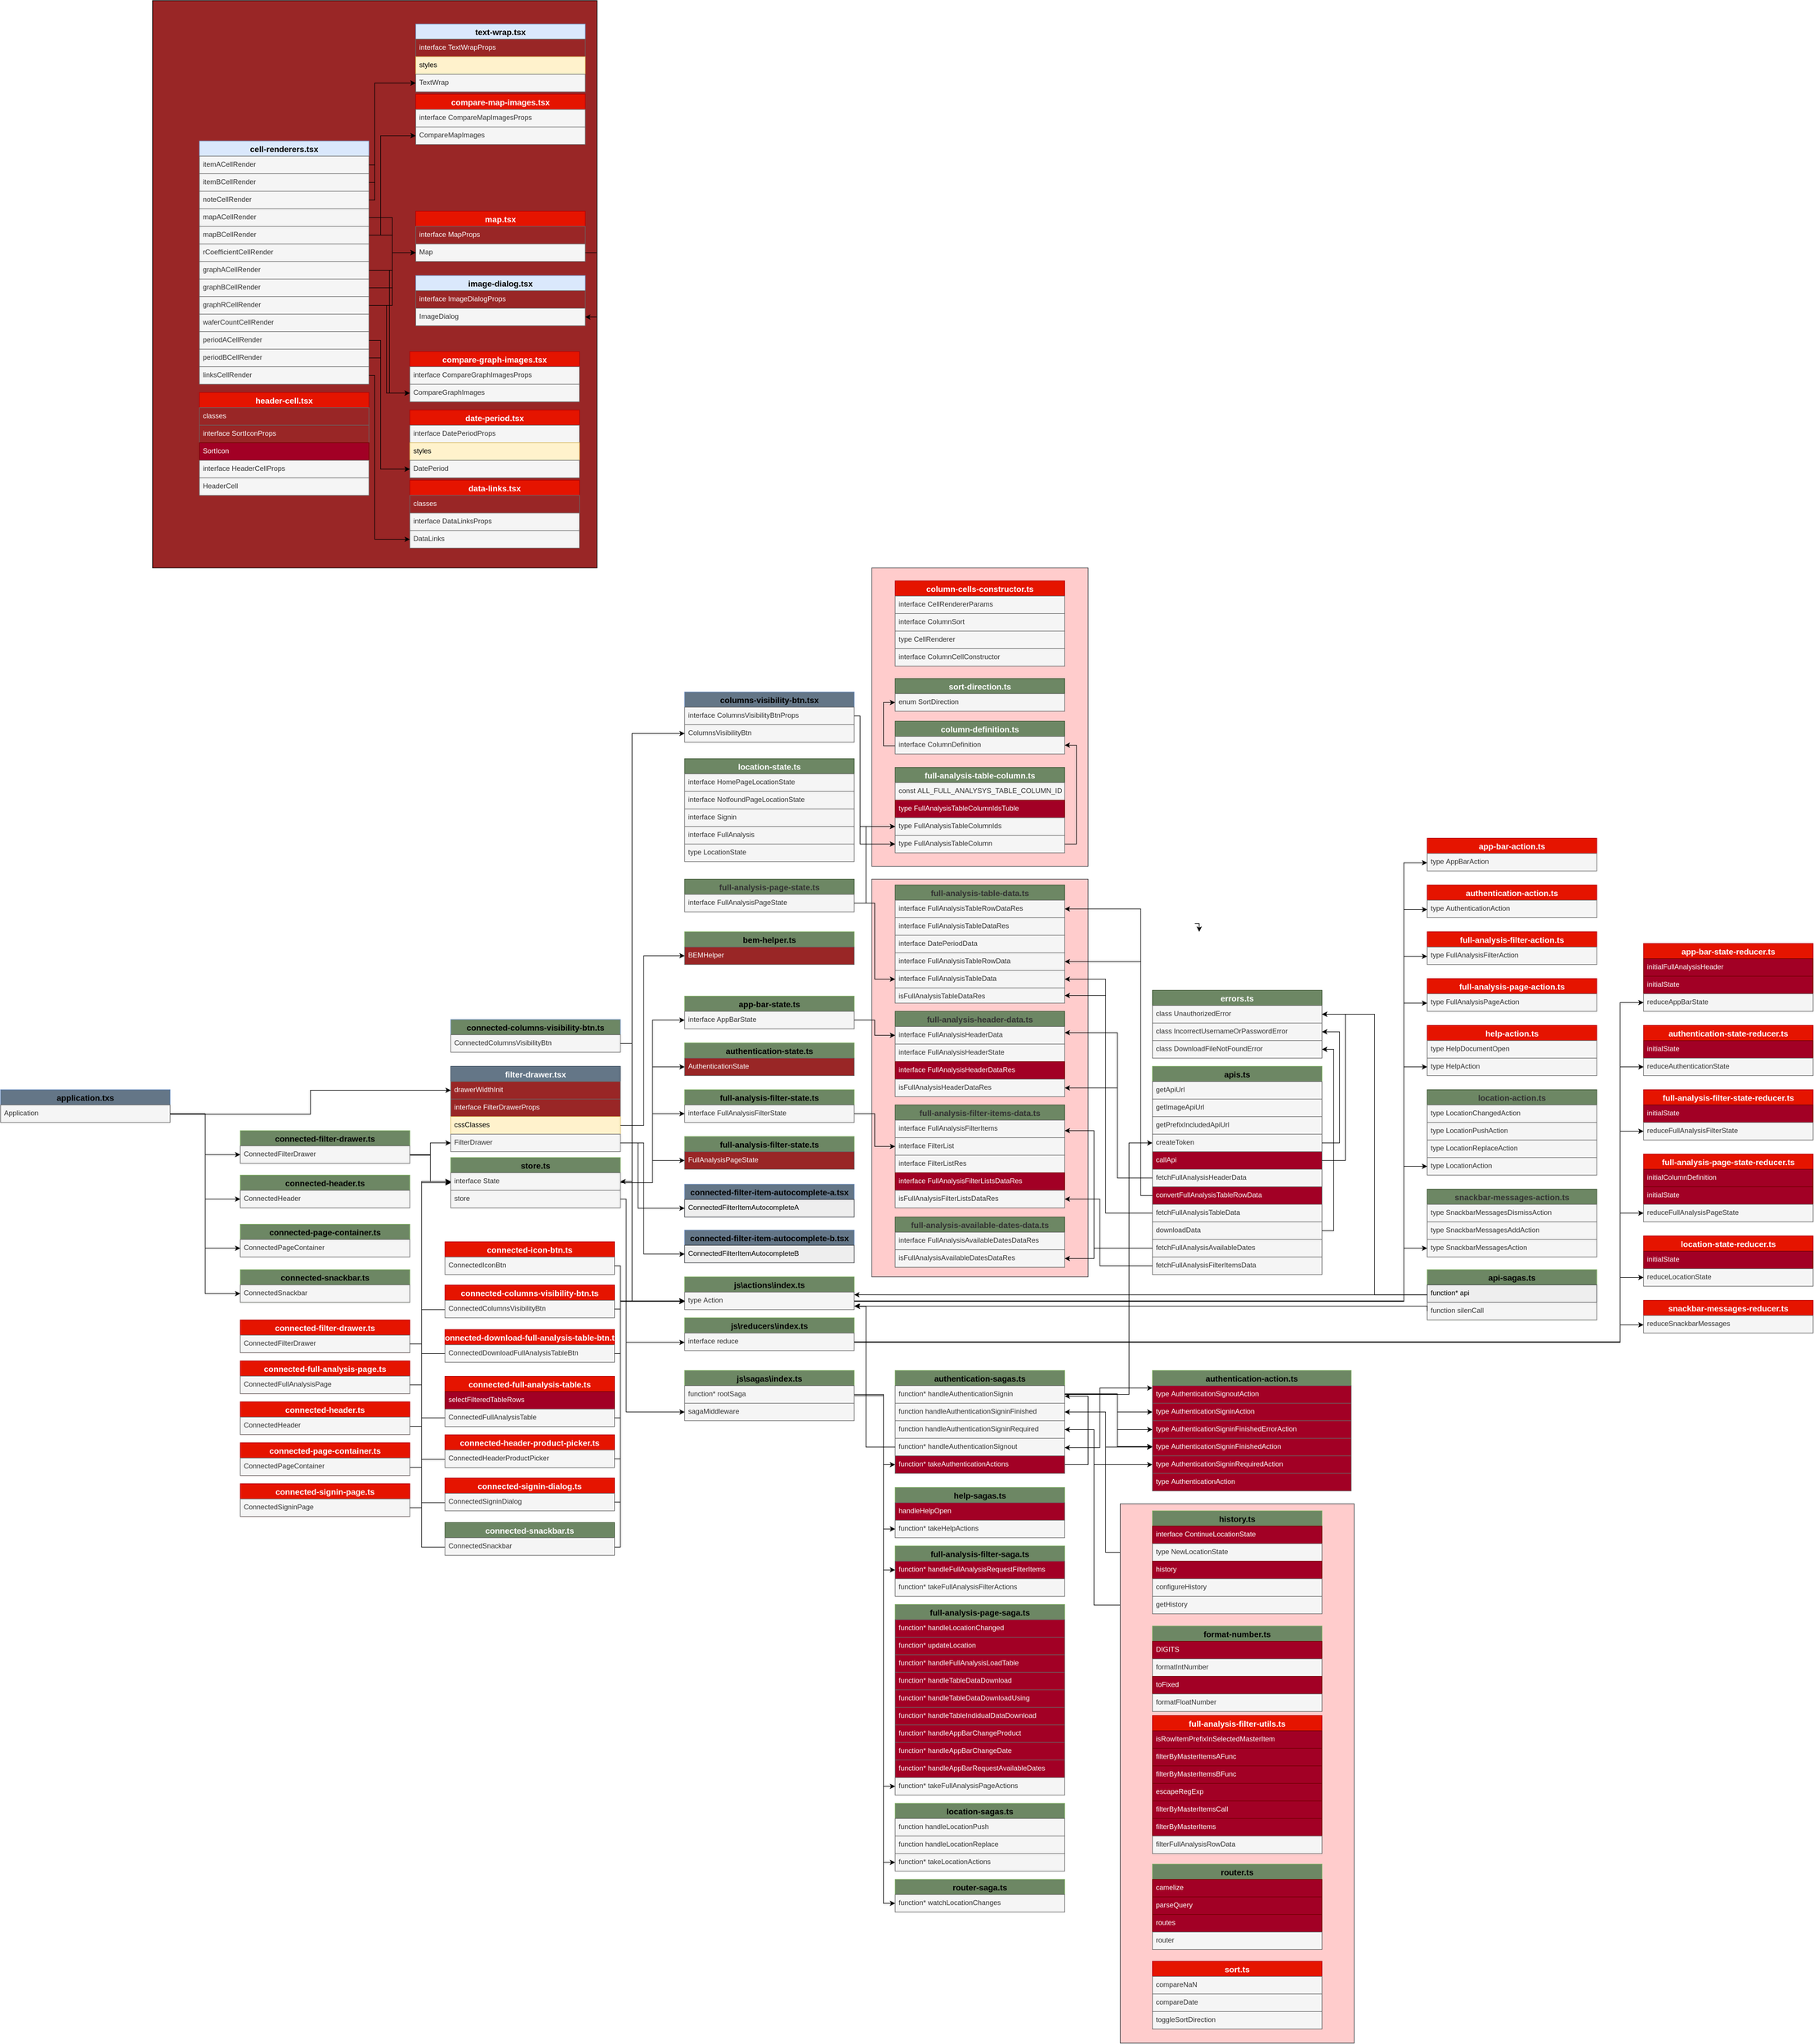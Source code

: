 <mxfile version="14.9.4" type="github">
  <diagram id="EcCNOCLpawYmxYhZWg3b" name="Page-1">
    <mxGraphModel dx="2523" dy="3096" grid="1" gridSize="10" guides="1" tooltips="1" connect="1" arrows="1" fold="1" page="1" pageScale="1" pageWidth="850" pageHeight="1100" math="0" shadow="0">
      <root>
        <mxCell id="0" />
        <mxCell id="1" parent="0" />
        <mxCell id="2XBMNGYzbENi4JAVUYM2-219" style="edgeStyle=orthogonalEdgeStyle;rounded=0;orthogonalLoop=1;jettySize=auto;html=1;exitX=1;exitY=0.75;exitDx=0;exitDy=0;entryX=0;entryY=0.5;entryDx=0;entryDy=0;fontColor=#FCFCFC;" parent="1" source="wdhYre6bCpWcd9Iw9CnV-87" target="2XBMNGYzbENi4JAVUYM2-216" edge="1">
          <mxGeometry relative="1" as="geometry">
            <Array as="points">
              <mxPoint x="-280" y="122" />
              <mxPoint x="-280" y="81" />
            </Array>
          </mxGeometry>
        </mxCell>
        <mxCell id="2XBMNGYzbENi4JAVUYM2-220" style="edgeStyle=orthogonalEdgeStyle;rounded=0;orthogonalLoop=1;jettySize=auto;html=1;exitX=1;exitY=0.75;exitDx=0;exitDy=0;entryX=0;entryY=0.5;entryDx=0;entryDy=0;fontColor=#FCFCFC;" parent="1" source="wdhYre6bCpWcd9Iw9CnV-87" target="2XBMNGYzbENi4JAVUYM2-70" edge="1">
          <mxGeometry relative="1" as="geometry" />
        </mxCell>
        <mxCell id="2XBMNGYzbENi4JAVUYM2-221" style="edgeStyle=orthogonalEdgeStyle;rounded=0;orthogonalLoop=1;jettySize=auto;html=1;exitX=1;exitY=0.75;exitDx=0;exitDy=0;fontColor=#FCFCFC;" parent="1" source="wdhYre6bCpWcd9Iw9CnV-87" target="2XBMNGYzbENi4JAVUYM2-77" edge="1">
          <mxGeometry relative="1" as="geometry" />
        </mxCell>
        <mxCell id="2XBMNGYzbENi4JAVUYM2-222" style="edgeStyle=orthogonalEdgeStyle;rounded=0;orthogonalLoop=1;jettySize=auto;html=1;exitX=1;exitY=0.75;exitDx=0;exitDy=0;entryX=0;entryY=0.5;entryDx=0;entryDy=0;fontColor=#FCFCFC;" parent="1" source="wdhYre6bCpWcd9Iw9CnV-87" target="2XBMNGYzbENi4JAVUYM2-80" edge="1">
          <mxGeometry relative="1" as="geometry" />
        </mxCell>
        <mxCell id="wdhYre6bCpWcd9Iw9CnV-87" value="application.txs" style="swimlane;fontStyle=1;childLayout=stackLayout;horizontal=1;startSize=26;horizontalStack=0;resizeParent=1;resizeParentMax=0;resizeLast=0;collapsible=1;marginBottom=0;align=center;fontSize=14;strokeColor=#6c8ebf;fillColor=#647687;" parent="1" vertex="1">
          <mxGeometry x="-810" y="80" width="290" height="56" as="geometry">
            <mxRectangle x="-70" y="90" width="120" height="26" as="alternateBounds" />
          </mxGeometry>
        </mxCell>
        <mxCell id="wdhYre6bCpWcd9Iw9CnV-88" value="Application" style="text;strokeColor=#666666;fillColor=#f5f5f5;spacingLeft=4;spacingRight=4;overflow=hidden;rotatable=0;points=[[0,0.5],[1,0.5]];portConstraint=eastwest;fontSize=12;fontColor=#333333;" parent="wdhYre6bCpWcd9Iw9CnV-87" vertex="1">
          <mxGeometry y="26" width="290" height="30" as="geometry" />
        </mxCell>
        <mxCell id="2XBMNGYzbENi4JAVUYM2-270" style="edgeStyle=orthogonalEdgeStyle;rounded=0;orthogonalLoop=1;jettySize=auto;html=1;exitX=1;exitY=0.75;exitDx=0;exitDy=0;entryX=0;entryY=0.5;entryDx=0;entryDy=0;fontColor=#333333;" parent="1" source="2XBMNGYzbENi4JAVUYM2-69" target="2XBMNGYzbENi4JAVUYM2-228" edge="1">
          <mxGeometry relative="1" as="geometry" />
        </mxCell>
        <mxCell id="2XBMNGYzbENi4JAVUYM2-69" value="connected-filter-drawer.ts" style="swimlane;fontStyle=1;childLayout=stackLayout;horizontal=1;startSize=26;horizontalStack=0;resizeParent=1;resizeParentMax=0;resizeLast=0;collapsible=1;marginBottom=0;align=center;fontSize=14;strokeColor=#82b366;fillColor=#6D8764;" parent="1" vertex="1">
          <mxGeometry x="-400" y="150" width="290" height="56" as="geometry">
            <mxRectangle x="-70" y="90" width="120" height="26" as="alternateBounds" />
          </mxGeometry>
        </mxCell>
        <mxCell id="2XBMNGYzbENi4JAVUYM2-70" value="ConnectedFilterDrawer" style="text;spacingLeft=4;spacingRight=4;overflow=hidden;rotatable=0;points=[[0,0.5],[1,0.5]];portConstraint=eastwest;fontSize=12;strokeColor=#666666;fillColor=#f5f5f5;fontColor=#333333;" parent="2XBMNGYzbENi4JAVUYM2-69" vertex="1">
          <mxGeometry y="26" width="290" height="30" as="geometry" />
        </mxCell>
        <mxCell id="2XBMNGYzbENi4JAVUYM2-76" value="connected-header.ts" style="swimlane;fontStyle=1;childLayout=stackLayout;horizontal=1;startSize=26;horizontalStack=0;resizeParent=1;resizeParentMax=0;resizeLast=0;collapsible=1;marginBottom=0;align=center;fontSize=14;strokeColor=#82b366;fillColor=#6D8764;" parent="1" vertex="1">
          <mxGeometry x="-400" y="226" width="290" height="56" as="geometry">
            <mxRectangle x="-70" y="90" width="120" height="26" as="alternateBounds" />
          </mxGeometry>
        </mxCell>
        <mxCell id="2XBMNGYzbENi4JAVUYM2-77" value="ConnectedHeader" style="text;spacingLeft=4;spacingRight=4;overflow=hidden;rotatable=0;points=[[0,0.5],[1,0.5]];portConstraint=eastwest;fontSize=12;fillColor=#f5f5f5;strokeColor=#666666;fontColor=#333333;" parent="2XBMNGYzbENi4JAVUYM2-76" vertex="1">
          <mxGeometry y="26" width="290" height="30" as="geometry" />
        </mxCell>
        <mxCell id="2XBMNGYzbENi4JAVUYM2-79" value="connected-page-container.ts" style="swimlane;fontStyle=1;childLayout=stackLayout;horizontal=1;startSize=26;horizontalStack=0;resizeParent=1;resizeParentMax=0;resizeLast=0;collapsible=1;marginBottom=0;align=center;fontSize=14;strokeColor=#82b366;fillColor=#6D8764;" parent="1" vertex="1">
          <mxGeometry x="-400" y="310" width="290" height="56" as="geometry">
            <mxRectangle x="-70" y="90" width="120" height="26" as="alternateBounds" />
          </mxGeometry>
        </mxCell>
        <mxCell id="2XBMNGYzbENi4JAVUYM2-80" value="ConnectedPageContainer" style="text;spacingLeft=4;spacingRight=4;overflow=hidden;rotatable=0;points=[[0,0.5],[1,0.5]];portConstraint=eastwest;fontSize=12;strokeColor=#666666;fillColor=#f5f5f5;fontColor=#333333;" parent="2XBMNGYzbENi4JAVUYM2-79" vertex="1">
          <mxGeometry y="26" width="290" height="30" as="geometry" />
        </mxCell>
        <mxCell id="2XBMNGYzbENi4JAVUYM2-82" value="connected-snackbar.ts" style="swimlane;fontStyle=1;childLayout=stackLayout;horizontal=1;startSize=26;horizontalStack=0;resizeParent=1;resizeParentMax=0;resizeLast=0;collapsible=1;marginBottom=0;align=center;fontSize=14;strokeColor=#82b366;fillColor=#6D8764;" parent="1" vertex="1">
          <mxGeometry x="-400" y="387.63" width="290" height="56" as="geometry">
            <mxRectangle x="-70" y="90" width="120" height="26" as="alternateBounds" />
          </mxGeometry>
        </mxCell>
        <mxCell id="2XBMNGYzbENi4JAVUYM2-83" value="ConnectedSnackbar" style="text;spacingLeft=4;spacingRight=4;overflow=hidden;rotatable=0;points=[[0,0.5],[1,0.5]];portConstraint=eastwest;fontSize=12;strokeColor=#666666;fillColor=#f5f5f5;fontColor=#333333;" parent="2XBMNGYzbENi4JAVUYM2-82" vertex="1">
          <mxGeometry y="26" width="290" height="30" as="geometry" />
        </mxCell>
        <mxCell id="2XBMNGYzbENi4JAVUYM2-215" value="filter-drawer.tsx" style="swimlane;fontStyle=1;childLayout=stackLayout;horizontal=1;startSize=26;horizontalStack=0;resizeParent=1;resizeParentMax=0;resizeLast=0;collapsible=1;marginBottom=0;align=center;fontSize=14;strokeColor=#314354;fontColor=#ffffff;fillColor=#647687;" parent="1" vertex="1">
          <mxGeometry x="-40" y="40" width="290" height="146" as="geometry">
            <mxRectangle x="-70" y="90" width="120" height="26" as="alternateBounds" />
          </mxGeometry>
        </mxCell>
        <mxCell id="2XBMNGYzbENi4JAVUYM2-216" value="drawerWidthInit" style="text;strokeColor=#666666;spacingLeft=4;spacingRight=4;overflow=hidden;rotatable=0;points=[[0,0.5],[1,0.5]];portConstraint=eastwest;fontSize=12;fillColor=#992626;fontColor=#FCFCFC;" parent="2XBMNGYzbENi4JAVUYM2-215" vertex="1">
          <mxGeometry y="26" width="290" height="30" as="geometry" />
        </mxCell>
        <mxCell id="2XBMNGYzbENi4JAVUYM2-257" value="interface FilterDrawerProps" style="text;strokeColor=#666666;spacingLeft=4;spacingRight=4;overflow=hidden;rotatable=0;points=[[0,0.5],[1,0.5]];portConstraint=eastwest;fontSize=12;fillColor=#992626;fontColor=#FCFCFC;" parent="2XBMNGYzbENi4JAVUYM2-215" vertex="1">
          <mxGeometry y="56" width="290" height="30" as="geometry" />
        </mxCell>
        <mxCell id="2XBMNGYzbENi4JAVUYM2-243" value="cssClasses" style="text;strokeColor=#d6b656;fillColor=#fff2cc;spacingLeft=4;spacingRight=4;overflow=hidden;rotatable=0;points=[[0,0.5],[1,0.5]];portConstraint=eastwest;fontSize=12;" parent="2XBMNGYzbENi4JAVUYM2-215" vertex="1">
          <mxGeometry y="86" width="290" height="30" as="geometry" />
        </mxCell>
        <mxCell id="2XBMNGYzbENi4JAVUYM2-217" value="FilterDrawer" style="text;strokeColor=#666666;fillColor=#f5f5f5;spacingLeft=4;spacingRight=4;overflow=hidden;rotatable=0;points=[[0,0.5],[1,0.5]];portConstraint=eastwest;fontSize=12;fontColor=#333333;" parent="2XBMNGYzbENi4JAVUYM2-215" vertex="1">
          <mxGeometry y="116" width="290" height="30" as="geometry" />
        </mxCell>
        <mxCell id="2XBMNGYzbENi4JAVUYM2-223" style="edgeStyle=orthogonalEdgeStyle;rounded=0;orthogonalLoop=1;jettySize=auto;html=1;exitX=1;exitY=0.5;exitDx=0;exitDy=0;fontColor=#FCFCFC;" parent="1" source="wdhYre6bCpWcd9Iw9CnV-88" target="2XBMNGYzbENi4JAVUYM2-83" edge="1">
          <mxGeometry relative="1" as="geometry" />
        </mxCell>
        <mxCell id="2XBMNGYzbENi4JAVUYM2-246" style="edgeStyle=orthogonalEdgeStyle;rounded=0;orthogonalLoop=1;jettySize=auto;html=1;exitX=1;exitY=0.5;exitDx=0;exitDy=0;entryX=0;entryY=0.5;entryDx=0;entryDy=0;fontColor=#333333;" parent="1" source="2XBMNGYzbENi4JAVUYM2-226" target="2XBMNGYzbENi4JAVUYM2-235" edge="1">
          <mxGeometry relative="1" as="geometry" />
        </mxCell>
        <mxCell id="2XBMNGYzbENi4JAVUYM2-247" style="edgeStyle=orthogonalEdgeStyle;rounded=0;orthogonalLoop=1;jettySize=auto;html=1;exitX=1;exitY=0.5;exitDx=0;exitDy=0;entryX=0;entryY=0.5;entryDx=0;entryDy=0;fontColor=#333333;" parent="1" source="2XBMNGYzbENi4JAVUYM2-226" target="2XBMNGYzbENi4JAVUYM2-238" edge="1">
          <mxGeometry relative="1" as="geometry" />
        </mxCell>
        <mxCell id="2XBMNGYzbENi4JAVUYM2-248" style="edgeStyle=orthogonalEdgeStyle;rounded=0;orthogonalLoop=1;jettySize=auto;html=1;exitX=1;exitY=0.5;exitDx=0;exitDy=0;entryX=0;entryY=0.5;entryDx=0;entryDy=0;fontColor=#333333;" parent="1" source="2XBMNGYzbENi4JAVUYM2-226" target="2XBMNGYzbENi4JAVUYM2-240" edge="1">
          <mxGeometry relative="1" as="geometry" />
        </mxCell>
        <mxCell id="2XBMNGYzbENi4JAVUYM2-249" style="edgeStyle=orthogonalEdgeStyle;rounded=0;orthogonalLoop=1;jettySize=auto;html=1;exitX=1;exitY=0.5;exitDx=0;exitDy=0;entryX=0;entryY=0.5;entryDx=0;entryDy=0;fontColor=#333333;" parent="1" source="2XBMNGYzbENi4JAVUYM2-226" target="2XBMNGYzbENi4JAVUYM2-231" edge="1">
          <mxGeometry relative="1" as="geometry" />
        </mxCell>
        <mxCell id="2XBMNGYzbENi4JAVUYM2-226" value="store.ts" style="swimlane;fontStyle=1;childLayout=stackLayout;horizontal=1;startSize=26;horizontalStack=0;resizeParent=1;resizeParentMax=0;resizeLast=0;collapsible=1;marginBottom=0;align=center;fontSize=14;strokeColor=#82b366;fillColor=#6D8764;" parent="1" vertex="1">
          <mxGeometry x="-40" y="196" width="290" height="86" as="geometry">
            <mxRectangle x="-70" y="90" width="120" height="26" as="alternateBounds" />
          </mxGeometry>
        </mxCell>
        <mxCell id="2XBMNGYzbENi4JAVUYM2-228" value="interface State" style="text;strokeColor=#666666;spacingLeft=4;spacingRight=4;overflow=hidden;rotatable=0;points=[[0,0.5],[1,0.5]];portConstraint=eastwest;fontSize=12;fillColor=#f5f5f5;fontColor=#333333;" parent="2XBMNGYzbENi4JAVUYM2-226" vertex="1">
          <mxGeometry y="26" width="290" height="30" as="geometry" />
        </mxCell>
        <mxCell id="2XBMNGYzbENi4JAVUYM2-227" value="store" style="text;spacingLeft=4;spacingRight=4;overflow=hidden;rotatable=0;points=[[0,0.5],[1,0.5]];portConstraint=eastwest;fontSize=12;strokeColor=#666666;fillColor=#f5f5f5;fontColor=#333333;" parent="2XBMNGYzbENi4JAVUYM2-226" vertex="1">
          <mxGeometry y="56" width="290" height="30" as="geometry" />
        </mxCell>
        <mxCell id="2XBMNGYzbENi4JAVUYM2-230" value="app-bar-state.ts" style="swimlane;fontStyle=1;childLayout=stackLayout;horizontal=1;startSize=26;horizontalStack=0;resizeParent=1;resizeParentMax=0;resizeLast=0;collapsible=1;marginBottom=0;align=center;fontSize=14;strokeColor=#82b366;fillColor=#6D8764;" parent="1" vertex="1">
          <mxGeometry x="360" y="-80" width="290" height="56" as="geometry">
            <mxRectangle x="-70" y="90" width="120" height="26" as="alternateBounds" />
          </mxGeometry>
        </mxCell>
        <mxCell id="2XBMNGYzbENi4JAVUYM2-231" value="interface AppBarState" style="text;strokeColor=#666666;spacingLeft=4;spacingRight=4;overflow=hidden;rotatable=0;points=[[0,0.5],[1,0.5]];portConstraint=eastwest;fontSize=12;fillColor=#f5f5f5;fontColor=#333333;" parent="2XBMNGYzbENi4JAVUYM2-230" vertex="1">
          <mxGeometry y="26" width="290" height="30" as="geometry" />
        </mxCell>
        <mxCell id="2XBMNGYzbENi4JAVUYM2-234" value="authentication-state.ts" style="swimlane;fontStyle=1;childLayout=stackLayout;horizontal=1;startSize=26;horizontalStack=0;resizeParent=1;resizeParentMax=0;resizeLast=0;collapsible=1;marginBottom=0;align=center;fontSize=14;strokeColor=#82b366;fillColor=#6D8764;" parent="1" vertex="1">
          <mxGeometry x="360" width="290" height="56" as="geometry">
            <mxRectangle x="-70" y="90" width="120" height="26" as="alternateBounds" />
          </mxGeometry>
        </mxCell>
        <mxCell id="2XBMNGYzbENi4JAVUYM2-235" value="AuthenticationState" style="text;strokeColor=#666666;spacingLeft=4;spacingRight=4;overflow=hidden;rotatable=0;points=[[0,0.5],[1,0.5]];portConstraint=eastwest;fontSize=12;fillColor=#992626;fontColor=#FCFCFC;" parent="2XBMNGYzbENi4JAVUYM2-234" vertex="1">
          <mxGeometry y="26" width="290" height="30" as="geometry" />
        </mxCell>
        <mxCell id="2XBMNGYzbENi4JAVUYM2-237" value="full-analysis-filter-state.ts" style="swimlane;fontStyle=1;childLayout=stackLayout;horizontal=1;startSize=26;horizontalStack=0;resizeParent=1;resizeParentMax=0;resizeLast=0;collapsible=1;marginBottom=0;align=center;fontSize=14;strokeColor=#82b366;fillColor=#6D8764;" parent="1" vertex="1">
          <mxGeometry x="360" y="80" width="290" height="56" as="geometry">
            <mxRectangle x="-70" y="90" width="120" height="26" as="alternateBounds" />
          </mxGeometry>
        </mxCell>
        <mxCell id="2XBMNGYzbENi4JAVUYM2-238" value="interface FullAnalysisFilterState" style="text;strokeColor=#666666;spacingLeft=4;spacingRight=4;overflow=hidden;rotatable=0;points=[[0,0.5],[1,0.5]];portConstraint=eastwest;fontSize=12;fillColor=#f5f5f5;fontColor=#333333;" parent="2XBMNGYzbENi4JAVUYM2-237" vertex="1">
          <mxGeometry y="26" width="290" height="30" as="geometry" />
        </mxCell>
        <mxCell id="2XBMNGYzbENi4JAVUYM2-239" value="full-analysis-filter-state.ts" style="swimlane;fontStyle=1;childLayout=stackLayout;horizontal=1;startSize=26;horizontalStack=0;resizeParent=1;resizeParentMax=0;resizeLast=0;collapsible=1;marginBottom=0;align=center;fontSize=14;strokeColor=#82b366;fillColor=#6D8764;" parent="1" vertex="1">
          <mxGeometry x="360" y="160" width="290" height="56" as="geometry">
            <mxRectangle x="-70" y="90" width="120" height="26" as="alternateBounds" />
          </mxGeometry>
        </mxCell>
        <mxCell id="2XBMNGYzbENi4JAVUYM2-240" value="FullAnalysisPageState" style="text;strokeColor=#666666;spacingLeft=4;spacingRight=4;overflow=hidden;rotatable=0;points=[[0,0.5],[1,0.5]];portConstraint=eastwest;fontSize=12;fillColor=#992626;fontColor=#FCFCFC;" parent="2XBMNGYzbENi4JAVUYM2-239" vertex="1">
          <mxGeometry y="26" width="290" height="30" as="geometry" />
        </mxCell>
        <mxCell id="2XBMNGYzbENi4JAVUYM2-252" value="bem-helper.ts" style="swimlane;fontStyle=1;childLayout=stackLayout;horizontal=1;startSize=26;horizontalStack=0;resizeParent=1;resizeParentMax=0;resizeLast=0;collapsible=1;marginBottom=0;align=center;fontSize=14;strokeColor=#82b366;fillColor=#6D8764;" parent="1" vertex="1">
          <mxGeometry x="360" y="-190" width="290" height="56" as="geometry">
            <mxRectangle x="-70" y="90" width="120" height="26" as="alternateBounds" />
          </mxGeometry>
        </mxCell>
        <mxCell id="2XBMNGYzbENi4JAVUYM2-253" value="BEMHelper" style="text;strokeColor=#666666;spacingLeft=4;spacingRight=4;overflow=hidden;rotatable=0;points=[[0,0.5],[1,0.5]];portConstraint=eastwest;fontSize=12;fillColor=#992626;fontColor=#FCFCFC;" parent="2XBMNGYzbENi4JAVUYM2-252" vertex="1">
          <mxGeometry y="26" width="290" height="30" as="geometry" />
        </mxCell>
        <mxCell id="2XBMNGYzbENi4JAVUYM2-259" value="connected-filter-item-autocomplete-a.tsx" style="swimlane;fontStyle=1;childLayout=stackLayout;horizontal=1;startSize=26;horizontalStack=0;resizeParent=1;resizeParentMax=0;resizeLast=0;collapsible=1;marginBottom=0;align=center;fontSize=14;strokeColor=#6c8ebf;fillColor=#647687;" parent="1" vertex="1">
          <mxGeometry x="360" y="241.63" width="290" height="56" as="geometry">
            <mxRectangle x="-70" y="90" width="120" height="26" as="alternateBounds" />
          </mxGeometry>
        </mxCell>
        <mxCell id="2XBMNGYzbENi4JAVUYM2-262" value="ConnectedFilterItemAutocompleteA" style="text;strokeColor=#36393d;fillColor=#eeeeee;spacingLeft=4;spacingRight=4;overflow=hidden;rotatable=0;points=[[0,0.5],[1,0.5]];portConstraint=eastwest;fontSize=12;" parent="2XBMNGYzbENi4JAVUYM2-259" vertex="1">
          <mxGeometry y="26" width="290" height="30" as="geometry" />
        </mxCell>
        <mxCell id="2XBMNGYzbENi4JAVUYM2-264" style="edgeStyle=orthogonalEdgeStyle;rounded=0;orthogonalLoop=1;jettySize=auto;html=1;exitX=1;exitY=0.5;exitDx=0;exitDy=0;entryX=0;entryY=0.5;entryDx=0;entryDy=0;fontColor=#333333;" parent="1" source="2XBMNGYzbENi4JAVUYM2-70" target="2XBMNGYzbENi4JAVUYM2-217" edge="1">
          <mxGeometry relative="1" as="geometry" />
        </mxCell>
        <mxCell id="2XBMNGYzbENi4JAVUYM2-265" style="edgeStyle=orthogonalEdgeStyle;rounded=0;orthogonalLoop=1;jettySize=auto;html=1;exitX=1;exitY=0.5;exitDx=0;exitDy=0;entryX=0;entryY=0.5;entryDx=0;entryDy=0;fontColor=#333333;" parent="1" source="2XBMNGYzbENi4JAVUYM2-243" target="2XBMNGYzbENi4JAVUYM2-253" edge="1">
          <mxGeometry relative="1" as="geometry">
            <Array as="points">
              <mxPoint x="290" y="141" />
              <mxPoint x="290" y="-149" />
            </Array>
          </mxGeometry>
        </mxCell>
        <mxCell id="2XBMNGYzbENi4JAVUYM2-266" style="edgeStyle=orthogonalEdgeStyle;rounded=0;orthogonalLoop=1;jettySize=auto;html=1;exitX=1;exitY=0.5;exitDx=0;exitDy=0;entryX=0;entryY=0.5;entryDx=0;entryDy=0;fontColor=#333333;" parent="1" source="2XBMNGYzbENi4JAVUYM2-217" target="2XBMNGYzbENi4JAVUYM2-262" edge="1">
          <mxGeometry relative="1" as="geometry">
            <Array as="points">
              <mxPoint x="280" y="171" />
              <mxPoint x="280" y="283" />
            </Array>
          </mxGeometry>
        </mxCell>
        <mxCell id="2XBMNGYzbENi4JAVUYM2-267" value="connected-filter-item-autocomplete-b.tsx" style="swimlane;fontStyle=1;childLayout=stackLayout;horizontal=1;startSize=26;horizontalStack=0;resizeParent=1;resizeParentMax=0;resizeLast=0;collapsible=1;marginBottom=0;align=center;fontSize=14;strokeColor=#6c8ebf;fillColor=#647687;" parent="1" vertex="1">
          <mxGeometry x="360" y="320" width="290" height="56" as="geometry">
            <mxRectangle x="-70" y="90" width="120" height="26" as="alternateBounds" />
          </mxGeometry>
        </mxCell>
        <mxCell id="2XBMNGYzbENi4JAVUYM2-268" value="ConnectedFilterItemAutocompleteB" style="text;strokeColor=#36393d;fillColor=#eeeeee;spacingLeft=4;spacingRight=4;overflow=hidden;rotatable=0;points=[[0,0.5],[1,0.5]];portConstraint=eastwest;fontSize=12;" parent="2XBMNGYzbENi4JAVUYM2-267" vertex="1">
          <mxGeometry y="26" width="290" height="30" as="geometry" />
        </mxCell>
        <mxCell id="2XBMNGYzbENi4JAVUYM2-269" style="edgeStyle=orthogonalEdgeStyle;rounded=0;orthogonalLoop=1;jettySize=auto;html=1;exitX=1;exitY=0.5;exitDx=0;exitDy=0;entryX=0;entryY=0.5;entryDx=0;entryDy=0;fontColor=#333333;" parent="1" source="2XBMNGYzbENi4JAVUYM2-217" target="2XBMNGYzbENi4JAVUYM2-268" edge="1">
          <mxGeometry relative="1" as="geometry">
            <Array as="points">
              <mxPoint x="290" y="171" />
              <mxPoint x="290" y="361" />
            </Array>
          </mxGeometry>
        </mxCell>
        <mxCell id="267EVOACMxnE1wIfyWRw-1" style="edgeStyle=orthogonalEdgeStyle;rounded=0;orthogonalLoop=1;jettySize=auto;html=1;exitX=1;exitY=0.75;exitDx=0;exitDy=0;entryX=0;entryY=0.5;entryDx=0;entryDy=0;" parent="1" source="2XBMNGYzbENi4JAVUYM2-272" target="eLiEhBhmIN18cHMUsG3y-4" edge="1">
          <mxGeometry relative="1" as="geometry">
            <Array as="points">
              <mxPoint x="1590" y="442" />
              <mxPoint x="1590" y="351" />
            </Array>
          </mxGeometry>
        </mxCell>
        <mxCell id="267EVOACMxnE1wIfyWRw-5" style="edgeStyle=orthogonalEdgeStyle;rounded=0;orthogonalLoop=1;jettySize=auto;html=1;exitX=1;exitY=0.75;exitDx=0;exitDy=0;entryX=0;entryY=0.75;entryDx=0;entryDy=0;" parent="1" source="2XBMNGYzbENi4JAVUYM2-272" target="OEcaHIgZA_892aOmoAAg-9" edge="1">
          <mxGeometry relative="1" as="geometry">
            <Array as="points">
              <mxPoint x="1590" y="442" />
              <mxPoint x="1590" y="-68" />
            </Array>
          </mxGeometry>
        </mxCell>
        <mxCell id="267EVOACMxnE1wIfyWRw-7" style="edgeStyle=orthogonalEdgeStyle;rounded=0;orthogonalLoop=1;jettySize=auto;html=1;exitX=1;exitY=0.75;exitDx=0;exitDy=0;entryX=0;entryY=0.75;entryDx=0;entryDy=0;" parent="1" source="2XBMNGYzbENi4JAVUYM2-272" target="OEcaHIgZA_892aOmoAAg-5" edge="1">
          <mxGeometry relative="1" as="geometry">
            <Array as="points">
              <mxPoint x="1590" y="442" />
              <mxPoint x="1590" y="-228" />
            </Array>
          </mxGeometry>
        </mxCell>
        <mxCell id="2XBMNGYzbENi4JAVUYM2-272" value="js\actions\index.ts" style="swimlane;fontStyle=1;childLayout=stackLayout;horizontal=1;startSize=26;horizontalStack=0;resizeParent=1;resizeParentMax=0;resizeLast=0;collapsible=1;marginBottom=0;align=center;fontSize=14;strokeColor=#82b366;fillColor=#6D8764;" parent="1" vertex="1">
          <mxGeometry x="360" y="400" width="290" height="56" as="geometry">
            <mxRectangle x="-70" y="90" width="120" height="26" as="alternateBounds" />
          </mxGeometry>
        </mxCell>
        <mxCell id="2XBMNGYzbENi4JAVUYM2-273" value="type Action" style="text;strokeColor=#666666;spacingLeft=4;spacingRight=4;overflow=hidden;rotatable=0;points=[[0,0.5],[1,0.5]];portConstraint=eastwest;fontSize=12;fillColor=#f5f5f5;fontColor=#333333;" parent="2XBMNGYzbENi4JAVUYM2-272" vertex="1">
          <mxGeometry y="26" width="290" height="30" as="geometry" />
        </mxCell>
        <mxCell id="2XBMNGYzbENi4JAVUYM2-275" style="edgeStyle=orthogonalEdgeStyle;rounded=0;orthogonalLoop=1;jettySize=auto;html=1;exitX=1;exitY=0.5;exitDx=0;exitDy=0;entryX=0;entryY=0.5;entryDx=0;entryDy=0;fontColor=#333333;" parent="1" source="2XBMNGYzbENi4JAVUYM2-227" target="2XBMNGYzbENi4JAVUYM2-273" edge="1">
          <mxGeometry relative="1" as="geometry">
            <Array as="points">
              <mxPoint x="260" y="267" />
              <mxPoint x="260" y="441" />
            </Array>
          </mxGeometry>
        </mxCell>
        <mxCell id="267EVOACMxnE1wIfyWRw-32" style="edgeStyle=orthogonalEdgeStyle;rounded=0;orthogonalLoop=1;jettySize=auto;html=1;exitX=1;exitY=0.75;exitDx=0;exitDy=0;entryX=0;entryY=0.5;entryDx=0;entryDy=0;" parent="1" source="2XBMNGYzbENi4JAVUYM2-276" target="267EVOACMxnE1wIfyWRw-29" edge="1">
          <mxGeometry relative="1" as="geometry">
            <Array as="points">
              <mxPoint x="1960" y="512" />
              <mxPoint x="1960" y="401" />
            </Array>
          </mxGeometry>
        </mxCell>
        <mxCell id="2XBMNGYzbENi4JAVUYM2-276" value="js\reducers\index.ts" style="swimlane;fontStyle=1;childLayout=stackLayout;horizontal=1;startSize=26;horizontalStack=0;resizeParent=1;resizeParentMax=0;resizeLast=0;collapsible=1;marginBottom=0;align=center;fontSize=14;strokeColor=#82b366;fillColor=#6D8764;" parent="1" vertex="1">
          <mxGeometry x="360" y="470" width="290" height="56" as="geometry">
            <mxRectangle x="-70" y="90" width="120" height="26" as="alternateBounds" />
          </mxGeometry>
        </mxCell>
        <mxCell id="2XBMNGYzbENi4JAVUYM2-277" value="interface reduce" style="text;strokeColor=#666666;spacingLeft=4;spacingRight=4;overflow=hidden;rotatable=0;points=[[0,0.5],[1,0.5]];portConstraint=eastwest;fontSize=12;fillColor=#f5f5f5;fontColor=#333333;" parent="2XBMNGYzbENi4JAVUYM2-276" vertex="1">
          <mxGeometry y="26" width="290" height="30" as="geometry" />
        </mxCell>
        <mxCell id="2XBMNGYzbENi4JAVUYM2-280" style="edgeStyle=orthogonalEdgeStyle;rounded=0;orthogonalLoop=1;jettySize=auto;html=1;exitX=1;exitY=0.5;exitDx=0;exitDy=0;entryX=0;entryY=0.75;entryDx=0;entryDy=0;fontColor=#333333;" parent="1" source="2XBMNGYzbENi4JAVUYM2-227" target="2XBMNGYzbENi4JAVUYM2-276" edge="1">
          <mxGeometry relative="1" as="geometry">
            <Array as="points">
              <mxPoint x="260" y="267" />
              <mxPoint x="260" y="512" />
            </Array>
          </mxGeometry>
        </mxCell>
        <mxCell id="OEcaHIgZA_892aOmoAAg-3" value="app-bar-action.ts" style="swimlane;fontStyle=1;childLayout=stackLayout;horizontal=1;startSize=26;horizontalStack=0;resizeParent=1;resizeParentMax=0;resizeLast=0;collapsible=1;marginBottom=0;align=center;fontSize=14;fillColor=#e51400;strokeColor=#B20000;fontColor=#ffffff;" parent="1" vertex="1">
          <mxGeometry x="1630" y="-350" width="290" height="56" as="geometry">
            <mxRectangle x="-70" y="90" width="120" height="26" as="alternateBounds" />
          </mxGeometry>
        </mxCell>
        <mxCell id="OEcaHIgZA_892aOmoAAg-4" value="type AppBarAction" style="text;strokeColor=#666666;fillColor=#f5f5f5;spacingLeft=4;spacingRight=4;overflow=hidden;rotatable=0;points=[[0,0.5],[1,0.5]];portConstraint=eastwest;fontSize=12;fontColor=#333333;" parent="OEcaHIgZA_892aOmoAAg-3" vertex="1">
          <mxGeometry y="26" width="290" height="30" as="geometry" />
        </mxCell>
        <mxCell id="OEcaHIgZA_892aOmoAAg-5" value="authentication-action.ts" style="swimlane;fontStyle=1;childLayout=stackLayout;horizontal=1;startSize=26;horizontalStack=0;resizeParent=1;resizeParentMax=0;resizeLast=0;collapsible=1;marginBottom=0;align=center;fontSize=14;fillColor=#e51400;strokeColor=#B20000;fontColor=#ffffff;" parent="1" vertex="1">
          <mxGeometry x="1630" y="-270" width="290" height="56" as="geometry">
            <mxRectangle x="-70" y="90" width="120" height="26" as="alternateBounds" />
          </mxGeometry>
        </mxCell>
        <mxCell id="OEcaHIgZA_892aOmoAAg-6" value="type AuthenticationAction" style="text;strokeColor=#666666;fillColor=#f5f5f5;spacingLeft=4;spacingRight=4;overflow=hidden;rotatable=0;points=[[0,0.5],[1,0.5]];portConstraint=eastwest;fontSize=12;fontColor=#333333;" parent="OEcaHIgZA_892aOmoAAg-5" vertex="1">
          <mxGeometry y="26" width="290" height="30" as="geometry" />
        </mxCell>
        <mxCell id="OEcaHIgZA_892aOmoAAg-7" value="full-analysis-filter-action.ts" style="swimlane;fontStyle=1;childLayout=stackLayout;horizontal=1;startSize=26;horizontalStack=0;resizeParent=1;resizeParentMax=0;resizeLast=0;collapsible=1;marginBottom=0;align=center;fontSize=14;fillColor=#e51400;strokeColor=#B20000;fontColor=#ffffff;" parent="1" vertex="1">
          <mxGeometry x="1630" y="-190" width="290" height="56" as="geometry">
            <mxRectangle x="-70" y="90" width="120" height="26" as="alternateBounds" />
          </mxGeometry>
        </mxCell>
        <mxCell id="OEcaHIgZA_892aOmoAAg-8" value="type FullAnalysisFilterAction" style="text;strokeColor=#666666;fillColor=#f5f5f5;spacingLeft=4;spacingRight=4;overflow=hidden;rotatable=0;points=[[0,0.5],[1,0.5]];portConstraint=eastwest;fontSize=12;fontColor=#333333;" parent="OEcaHIgZA_892aOmoAAg-7" vertex="1">
          <mxGeometry y="26" width="290" height="30" as="geometry" />
        </mxCell>
        <mxCell id="OEcaHIgZA_892aOmoAAg-9" value="full-analysis-page-action.ts" style="swimlane;fontStyle=1;childLayout=stackLayout;horizontal=1;startSize=26;horizontalStack=0;resizeParent=1;resizeParentMax=0;resizeLast=0;collapsible=1;marginBottom=0;align=center;fontSize=14;fillColor=#e51400;strokeColor=#B20000;fontColor=#ffffff;" parent="1" vertex="1">
          <mxGeometry x="1630" y="-110" width="290" height="56" as="geometry">
            <mxRectangle x="-70" y="90" width="120" height="26" as="alternateBounds" />
          </mxGeometry>
        </mxCell>
        <mxCell id="OEcaHIgZA_892aOmoAAg-10" value="type FullAnalysisPageAction" style="text;strokeColor=#666666;fillColor=#f5f5f5;spacingLeft=4;spacingRight=4;overflow=hidden;rotatable=0;points=[[0,0.5],[1,0.5]];portConstraint=eastwest;fontSize=12;fontColor=#333333;" parent="OEcaHIgZA_892aOmoAAg-9" vertex="1">
          <mxGeometry y="26" width="290" height="30" as="geometry" />
        </mxCell>
        <mxCell id="eLiEhBhmIN18cHMUsG3y-1" value="snackbar-messages-action.ts" style="swimlane;fontStyle=1;childLayout=stackLayout;horizontal=1;startSize=26;horizontalStack=0;resizeParent=1;resizeParentMax=0;resizeLast=0;collapsible=1;marginBottom=0;align=center;fontSize=14;fillColor=#6d8764;strokeColor=#3A5431;fontColor=#333333;" parent="1" vertex="1">
          <mxGeometry x="1630" y="250" width="290" height="116" as="geometry">
            <mxRectangle x="-70" y="90" width="120" height="26" as="alternateBounds" />
          </mxGeometry>
        </mxCell>
        <mxCell id="eLiEhBhmIN18cHMUsG3y-2" value="type SnackbarMessagesDismissAction" style="text;strokeColor=#666666;fillColor=#f5f5f5;spacingLeft=4;spacingRight=4;overflow=hidden;rotatable=0;points=[[0,0.5],[1,0.5]];portConstraint=eastwest;fontSize=12;fontColor=#333333;" parent="eLiEhBhmIN18cHMUsG3y-1" vertex="1">
          <mxGeometry y="26" width="290" height="30" as="geometry" />
        </mxCell>
        <mxCell id="eLiEhBhmIN18cHMUsG3y-3" value="type SnackbarMessagesAddAction" style="text;strokeColor=#666666;fillColor=#f5f5f5;spacingLeft=4;spacingRight=4;overflow=hidden;rotatable=0;points=[[0,0.5],[1,0.5]];portConstraint=eastwest;fontSize=12;fontColor=#333333;" parent="eLiEhBhmIN18cHMUsG3y-1" vertex="1">
          <mxGeometry y="56" width="290" height="30" as="geometry" />
        </mxCell>
        <mxCell id="eLiEhBhmIN18cHMUsG3y-4" value="type SnackbarMessagesAction" style="text;strokeColor=#666666;fillColor=#f5f5f5;spacingLeft=4;spacingRight=4;overflow=hidden;rotatable=0;points=[[0,0.5],[1,0.5]];portConstraint=eastwest;fontSize=12;fontColor=#333333;" parent="eLiEhBhmIN18cHMUsG3y-1" vertex="1">
          <mxGeometry y="86" width="290" height="30" as="geometry" />
        </mxCell>
        <mxCell id="eLiEhBhmIN18cHMUsG3y-7" value="location-action.ts" style="swimlane;fontStyle=1;childLayout=stackLayout;horizontal=1;startSize=26;horizontalStack=0;resizeParent=1;resizeParentMax=0;resizeLast=0;collapsible=1;marginBottom=0;align=center;fontSize=14;fillColor=#6d8764;strokeColor=#3A5431;fontColor=#333333;" parent="1" vertex="1">
          <mxGeometry x="1630" y="80" width="290" height="146" as="geometry">
            <mxRectangle x="-70" y="90" width="120" height="26" as="alternateBounds" />
          </mxGeometry>
        </mxCell>
        <mxCell id="eLiEhBhmIN18cHMUsG3y-8" value="type LocationChangedAction" style="text;strokeColor=#666666;fillColor=#f5f5f5;spacingLeft=4;spacingRight=4;overflow=hidden;rotatable=0;points=[[0,0.5],[1,0.5]];portConstraint=eastwest;fontSize=12;fontColor=#333333;" parent="eLiEhBhmIN18cHMUsG3y-7" vertex="1">
          <mxGeometry y="26" width="290" height="30" as="geometry" />
        </mxCell>
        <mxCell id="eLiEhBhmIN18cHMUsG3y-9" value="type LocationPushAction" style="text;strokeColor=#666666;fillColor=#f5f5f5;spacingLeft=4;spacingRight=4;overflow=hidden;rotatable=0;points=[[0,0.5],[1,0.5]];portConstraint=eastwest;fontSize=12;fontColor=#333333;" parent="eLiEhBhmIN18cHMUsG3y-7" vertex="1">
          <mxGeometry y="56" width="290" height="30" as="geometry" />
        </mxCell>
        <mxCell id="eLiEhBhmIN18cHMUsG3y-10" value="type LocationReplaceAction" style="text;strokeColor=#666666;fillColor=#f5f5f5;spacingLeft=4;spacingRight=4;overflow=hidden;rotatable=0;points=[[0,0.5],[1,0.5]];portConstraint=eastwest;fontSize=12;fontColor=#333333;" parent="eLiEhBhmIN18cHMUsG3y-7" vertex="1">
          <mxGeometry y="86" width="290" height="30" as="geometry" />
        </mxCell>
        <mxCell id="eLiEhBhmIN18cHMUsG3y-11" value="type LocationAction" style="text;strokeColor=#666666;fillColor=#f5f5f5;spacingLeft=4;spacingRight=4;overflow=hidden;rotatable=0;points=[[0,0.5],[1,0.5]];portConstraint=eastwest;fontSize=12;fontColor=#333333;" parent="eLiEhBhmIN18cHMUsG3y-7" vertex="1">
          <mxGeometry y="116" width="290" height="30" as="geometry" />
        </mxCell>
        <mxCell id="eLiEhBhmIN18cHMUsG3y-22" value="help-action.ts" style="swimlane;fontStyle=1;childLayout=stackLayout;horizontal=1;startSize=26;horizontalStack=0;resizeParent=1;resizeParentMax=0;resizeLast=0;collapsible=1;marginBottom=0;align=center;fontSize=14;fillColor=#e51400;strokeColor=#B20000;fontColor=#ffffff;" parent="1" vertex="1">
          <mxGeometry x="1630" y="-30" width="290" height="86" as="geometry">
            <mxRectangle x="-70" y="90" width="120" height="26" as="alternateBounds" />
          </mxGeometry>
        </mxCell>
        <mxCell id="eLiEhBhmIN18cHMUsG3y-23" value="type HelpDocumentOpen" style="text;strokeColor=#666666;fillColor=#f5f5f5;spacingLeft=4;spacingRight=4;overflow=hidden;rotatable=0;points=[[0,0.5],[1,0.5]];portConstraint=eastwest;fontSize=12;fontColor=#333333;" parent="eLiEhBhmIN18cHMUsG3y-22" vertex="1">
          <mxGeometry y="26" width="290" height="30" as="geometry" />
        </mxCell>
        <mxCell id="eLiEhBhmIN18cHMUsG3y-24" value="type HelpAction" style="text;strokeColor=#666666;fillColor=#f5f5f5;spacingLeft=4;spacingRight=4;overflow=hidden;rotatable=0;points=[[0,0.5],[1,0.5]];portConstraint=eastwest;fontSize=12;fontColor=#333333;" parent="eLiEhBhmIN18cHMUsG3y-22" vertex="1">
          <mxGeometry y="56" width="290" height="30" as="geometry" />
        </mxCell>
        <mxCell id="267EVOACMxnE1wIfyWRw-68" style="edgeStyle=orthogonalEdgeStyle;rounded=0;orthogonalLoop=1;jettySize=auto;html=1;exitX=1;exitY=0.5;exitDx=0;exitDy=0;entryX=0;entryY=0.5;entryDx=0;entryDy=0;fontColor=#FCFCFC;" parent="1" source="eLiEhBhmIN18cHMUsG3y-28" target="267EVOACMxnE1wIfyWRw-45" edge="1">
          <mxGeometry relative="1" as="geometry">
            <Array as="points">
              <mxPoint x="700" y="603" />
              <mxPoint x="700" y="721" />
            </Array>
          </mxGeometry>
        </mxCell>
        <mxCell id="267EVOACMxnE1wIfyWRw-80" style="edgeStyle=orthogonalEdgeStyle;rounded=0;orthogonalLoop=1;jettySize=auto;html=1;exitX=1;exitY=0.5;exitDx=0;exitDy=0;entryX=0;entryY=0.5;entryDx=0;entryDy=0;fontColor=#333333;" parent="1" source="eLiEhBhmIN18cHMUsG3y-28" target="267EVOACMxnE1wIfyWRw-79" edge="1">
          <mxGeometry relative="1" as="geometry">
            <Array as="points">
              <mxPoint x="700" y="603" />
              <mxPoint x="700" y="831" />
            </Array>
          </mxGeometry>
        </mxCell>
        <mxCell id="267EVOACMxnE1wIfyWRw-84" style="edgeStyle=orthogonalEdgeStyle;rounded=0;orthogonalLoop=1;jettySize=auto;html=1;exitX=1;exitY=0.5;exitDx=0;exitDy=0;entryX=0;entryY=0.5;entryDx=0;entryDy=0;fontColor=#FCFCFC;" parent="1" source="eLiEhBhmIN18cHMUsG3y-28" target="267EVOACMxnE1wIfyWRw-83" edge="1">
          <mxGeometry relative="1" as="geometry">
            <Array as="points">
              <mxPoint x="700" y="603" />
              <mxPoint x="700" y="901" />
            </Array>
          </mxGeometry>
        </mxCell>
        <mxCell id="267EVOACMxnE1wIfyWRw-110" style="edgeStyle=orthogonalEdgeStyle;rounded=0;orthogonalLoop=1;jettySize=auto;html=1;exitX=1;exitY=0.5;exitDx=0;exitDy=0;fontColor=#333333;" parent="1" source="eLiEhBhmIN18cHMUsG3y-28" target="267EVOACMxnE1wIfyWRw-100" edge="1">
          <mxGeometry relative="1" as="geometry">
            <Array as="points">
              <mxPoint x="700" y="603" />
              <mxPoint x="700" y="1401" />
            </Array>
          </mxGeometry>
        </mxCell>
        <mxCell id="267EVOACMxnE1wIfyWRw-111" style="edgeStyle=orthogonalEdgeStyle;rounded=0;orthogonalLoop=1;jettySize=auto;html=1;exitX=1;exitY=0.5;exitDx=0;exitDy=0;entryX=0;entryY=0.5;entryDx=0;entryDy=0;fontColor=#333333;" parent="1" source="eLiEhBhmIN18cHMUsG3y-28" target="267EVOACMxnE1wIfyWRw-104" edge="1">
          <mxGeometry relative="1" as="geometry">
            <Array as="points">
              <mxPoint x="700" y="603" />
              <mxPoint x="700" y="1471" />
            </Array>
          </mxGeometry>
        </mxCell>
        <mxCell id="eLiEhBhmIN18cHMUsG3y-28" value="js\sagas\index.ts" style="swimlane;fontStyle=1;childLayout=stackLayout;horizontal=1;startSize=26;horizontalStack=0;resizeParent=1;resizeParentMax=0;resizeLast=0;collapsible=1;marginBottom=0;align=center;fontSize=14;strokeColor=#82b366;fillColor=#6D8764;" parent="1" vertex="1">
          <mxGeometry x="360" y="560" width="290" height="86" as="geometry">
            <mxRectangle x="-70" y="90" width="120" height="26" as="alternateBounds" />
          </mxGeometry>
        </mxCell>
        <mxCell id="eLiEhBhmIN18cHMUsG3y-29" value="function* rootSaga" style="text;strokeColor=#666666;spacingLeft=4;spacingRight=4;overflow=hidden;rotatable=0;points=[[0,0.5],[1,0.5]];portConstraint=eastwest;fontSize=12;fillColor=#f5f5f5;fontColor=#333333;" parent="eLiEhBhmIN18cHMUsG3y-28" vertex="1">
          <mxGeometry y="26" width="290" height="30" as="geometry" />
        </mxCell>
        <mxCell id="eLiEhBhmIN18cHMUsG3y-30" value="sagaMiddleware" style="text;strokeColor=#666666;spacingLeft=4;spacingRight=4;overflow=hidden;rotatable=0;points=[[0,0.5],[1,0.5]];portConstraint=eastwest;fontSize=12;fillColor=#f5f5f5;fontColor=#333333;" parent="eLiEhBhmIN18cHMUsG3y-28" vertex="1">
          <mxGeometry y="56" width="290" height="30" as="geometry" />
        </mxCell>
        <mxCell id="eLiEhBhmIN18cHMUsG3y-31" style="edgeStyle=orthogonalEdgeStyle;rounded=0;orthogonalLoop=1;jettySize=auto;html=1;exitX=1;exitY=0.5;exitDx=0;exitDy=0;" parent="1" source="2XBMNGYzbENi4JAVUYM2-227" target="eLiEhBhmIN18cHMUsG3y-30" edge="1">
          <mxGeometry relative="1" as="geometry">
            <Array as="points">
              <mxPoint x="260" y="267" />
              <mxPoint x="260" y="631" />
            </Array>
          </mxGeometry>
        </mxCell>
        <mxCell id="267EVOACMxnE1wIfyWRw-2" style="edgeStyle=orthogonalEdgeStyle;rounded=0;orthogonalLoop=1;jettySize=auto;html=1;exitX=1;exitY=0.5;exitDx=0;exitDy=0;entryX=0;entryY=0.5;entryDx=0;entryDy=0;" parent="1" source="2XBMNGYzbENi4JAVUYM2-273" target="eLiEhBhmIN18cHMUsG3y-11" edge="1">
          <mxGeometry relative="1" as="geometry">
            <Array as="points">
              <mxPoint x="1590" y="441" />
              <mxPoint x="1590" y="211" />
            </Array>
          </mxGeometry>
        </mxCell>
        <mxCell id="267EVOACMxnE1wIfyWRw-4" style="edgeStyle=orthogonalEdgeStyle;rounded=0;orthogonalLoop=1;jettySize=auto;html=1;exitX=1;exitY=0.5;exitDx=0;exitDy=0;" parent="1" source="2XBMNGYzbENi4JAVUYM2-273" target="eLiEhBhmIN18cHMUsG3y-24" edge="1">
          <mxGeometry relative="1" as="geometry">
            <Array as="points">
              <mxPoint x="1590" y="441" />
              <mxPoint x="1590" y="41" />
            </Array>
          </mxGeometry>
        </mxCell>
        <mxCell id="267EVOACMxnE1wIfyWRw-6" style="edgeStyle=orthogonalEdgeStyle;rounded=0;orthogonalLoop=1;jettySize=auto;html=1;exitX=1;exitY=0.5;exitDx=0;exitDy=0;entryX=0;entryY=0.75;entryDx=0;entryDy=0;" parent="1" source="2XBMNGYzbENi4JAVUYM2-273" target="OEcaHIgZA_892aOmoAAg-7" edge="1">
          <mxGeometry relative="1" as="geometry">
            <Array as="points">
              <mxPoint x="1590" y="441" />
              <mxPoint x="1590" y="-148" />
            </Array>
          </mxGeometry>
        </mxCell>
        <mxCell id="267EVOACMxnE1wIfyWRw-8" style="edgeStyle=orthogonalEdgeStyle;rounded=0;orthogonalLoop=1;jettySize=auto;html=1;exitX=1;exitY=0.5;exitDx=0;exitDy=0;entryX=0;entryY=0.75;entryDx=0;entryDy=0;" parent="1" source="2XBMNGYzbENi4JAVUYM2-273" target="OEcaHIgZA_892aOmoAAg-3" edge="1">
          <mxGeometry relative="1" as="geometry">
            <Array as="points">
              <mxPoint x="1590" y="441" />
              <mxPoint x="1590" y="-308" />
            </Array>
          </mxGeometry>
        </mxCell>
        <mxCell id="267EVOACMxnE1wIfyWRw-9" value="app-bar-state-reducer.ts" style="swimlane;fontStyle=1;childLayout=stackLayout;horizontal=1;startSize=26;horizontalStack=0;resizeParent=1;resizeParentMax=0;resizeLast=0;collapsible=1;marginBottom=0;align=center;fontSize=14;fillColor=#e51400;strokeColor=#B20000;fontColor=#ffffff;" parent="1" vertex="1">
          <mxGeometry x="2000" y="-170" width="290" height="116" as="geometry">
            <mxRectangle x="-70" y="90" width="120" height="26" as="alternateBounds" />
          </mxGeometry>
        </mxCell>
        <mxCell id="267EVOACMxnE1wIfyWRw-10" value="initialFullAnalysisHeader" style="text;strokeColor=#6F0000;fillColor=#a20025;spacingLeft=4;spacingRight=4;overflow=hidden;rotatable=0;points=[[0,0.5],[1,0.5]];portConstraint=eastwest;fontSize=12;fontColor=#ffffff;" parent="267EVOACMxnE1wIfyWRw-9" vertex="1">
          <mxGeometry y="26" width="290" height="30" as="geometry" />
        </mxCell>
        <mxCell id="267EVOACMxnE1wIfyWRw-11" value="initialState" style="text;strokeColor=#6F0000;fillColor=#a20025;spacingLeft=4;spacingRight=4;overflow=hidden;rotatable=0;points=[[0,0.5],[1,0.5]];portConstraint=eastwest;fontSize=12;fontColor=#ffffff;" parent="267EVOACMxnE1wIfyWRw-9" vertex="1">
          <mxGeometry y="56" width="290" height="30" as="geometry" />
        </mxCell>
        <mxCell id="267EVOACMxnE1wIfyWRw-12" value="reduceAppBarState" style="text;strokeColor=#666666;fillColor=#f5f5f5;spacingLeft=4;spacingRight=4;overflow=hidden;rotatable=0;points=[[0,0.5],[1,0.5]];portConstraint=eastwest;fontSize=12;fontColor=#333333;" parent="267EVOACMxnE1wIfyWRw-9" vertex="1">
          <mxGeometry y="86" width="290" height="30" as="geometry" />
        </mxCell>
        <mxCell id="267EVOACMxnE1wIfyWRw-13" style="edgeStyle=orthogonalEdgeStyle;rounded=0;orthogonalLoop=1;jettySize=auto;html=1;exitX=1;exitY=0.5;exitDx=0;exitDy=0;entryX=0;entryY=0.5;entryDx=0;entryDy=0;" parent="1" source="2XBMNGYzbENi4JAVUYM2-277" target="267EVOACMxnE1wIfyWRw-12" edge="1">
          <mxGeometry relative="1" as="geometry">
            <Array as="points">
              <mxPoint x="1960" y="511" />
              <mxPoint x="1960" y="-69" />
            </Array>
          </mxGeometry>
        </mxCell>
        <mxCell id="267EVOACMxnE1wIfyWRw-14" value="authentication-state-reducer.ts" style="swimlane;fontStyle=1;childLayout=stackLayout;horizontal=1;startSize=26;horizontalStack=0;resizeParent=1;resizeParentMax=0;resizeLast=0;collapsible=1;marginBottom=0;align=center;fontSize=14;fillColor=#e51400;strokeColor=#B20000;fontColor=#ffffff;" parent="1" vertex="1">
          <mxGeometry x="2000" y="-30" width="290" height="86" as="geometry">
            <mxRectangle x="-70" y="90" width="120" height="26" as="alternateBounds" />
          </mxGeometry>
        </mxCell>
        <mxCell id="267EVOACMxnE1wIfyWRw-15" value="initialState" style="text;strokeColor=#6F0000;fillColor=#a20025;spacingLeft=4;spacingRight=4;overflow=hidden;rotatable=0;points=[[0,0.5],[1,0.5]];portConstraint=eastwest;fontSize=12;fontColor=#ffffff;" parent="267EVOACMxnE1wIfyWRw-14" vertex="1">
          <mxGeometry y="26" width="290" height="30" as="geometry" />
        </mxCell>
        <mxCell id="267EVOACMxnE1wIfyWRw-16" value="reduceAuthenticationState" style="text;strokeColor=#666666;fillColor=#f5f5f5;spacingLeft=4;spacingRight=4;overflow=hidden;rotatable=0;points=[[0,0.5],[1,0.5]];portConstraint=eastwest;fontSize=12;fontColor=#333333;" parent="267EVOACMxnE1wIfyWRw-14" vertex="1">
          <mxGeometry y="56" width="290" height="30" as="geometry" />
        </mxCell>
        <mxCell id="267EVOACMxnE1wIfyWRw-17" style="edgeStyle=orthogonalEdgeStyle;rounded=0;orthogonalLoop=1;jettySize=auto;html=1;exitX=1;exitY=0.5;exitDx=0;exitDy=0;entryX=0;entryY=0.5;entryDx=0;entryDy=0;" parent="1" source="2XBMNGYzbENi4JAVUYM2-277" target="267EVOACMxnE1wIfyWRw-16" edge="1">
          <mxGeometry relative="1" as="geometry">
            <Array as="points">
              <mxPoint x="1960" y="511" />
              <mxPoint x="1960" y="41" />
            </Array>
          </mxGeometry>
        </mxCell>
        <mxCell id="267EVOACMxnE1wIfyWRw-18" value="full-analysis-filter-state-reducer.ts" style="swimlane;fontStyle=1;childLayout=stackLayout;horizontal=1;startSize=26;horizontalStack=0;resizeParent=1;resizeParentMax=0;resizeLast=0;collapsible=1;marginBottom=0;align=center;fontSize=14;fillColor=#e51400;strokeColor=#B20000;fontColor=#ffffff;" parent="1" vertex="1">
          <mxGeometry x="2000" y="80" width="290" height="86" as="geometry">
            <mxRectangle x="-70" y="90" width="120" height="26" as="alternateBounds" />
          </mxGeometry>
        </mxCell>
        <mxCell id="267EVOACMxnE1wIfyWRw-19" value="initialState" style="text;strokeColor=#6F0000;fillColor=#a20025;spacingLeft=4;spacingRight=4;overflow=hidden;rotatable=0;points=[[0,0.5],[1,0.5]];portConstraint=eastwest;fontSize=12;fontColor=#ffffff;" parent="267EVOACMxnE1wIfyWRw-18" vertex="1">
          <mxGeometry y="26" width="290" height="30" as="geometry" />
        </mxCell>
        <mxCell id="267EVOACMxnE1wIfyWRw-20" value="reduceFullAnalysisFilterState" style="text;strokeColor=#666666;fillColor=#f5f5f5;spacingLeft=4;spacingRight=4;overflow=hidden;rotatable=0;points=[[0,0.5],[1,0.5]];portConstraint=eastwest;fontSize=12;fontColor=#333333;" parent="267EVOACMxnE1wIfyWRw-18" vertex="1">
          <mxGeometry y="56" width="290" height="30" as="geometry" />
        </mxCell>
        <mxCell id="267EVOACMxnE1wIfyWRw-21" value="full-analysis-page-state-reducer.ts" style="swimlane;fontStyle=1;childLayout=stackLayout;horizontal=1;startSize=26;horizontalStack=0;resizeParent=1;resizeParentMax=0;resizeLast=0;collapsible=1;marginBottom=0;align=center;fontSize=14;fillColor=#e51400;strokeColor=#B20000;fontColor=#ffffff;" parent="1" vertex="1">
          <mxGeometry x="2000" y="190" width="290" height="116" as="geometry">
            <mxRectangle x="-70" y="90" width="120" height="26" as="alternateBounds" />
          </mxGeometry>
        </mxCell>
        <mxCell id="267EVOACMxnE1wIfyWRw-22" value="initialColumnDefinition" style="text;strokeColor=#6F0000;fillColor=#a20025;spacingLeft=4;spacingRight=4;overflow=hidden;rotatable=0;points=[[0,0.5],[1,0.5]];portConstraint=eastwest;fontSize=12;fontColor=#ffffff;" parent="267EVOACMxnE1wIfyWRw-21" vertex="1">
          <mxGeometry y="26" width="290" height="30" as="geometry" />
        </mxCell>
        <mxCell id="267EVOACMxnE1wIfyWRw-23" value="initialState" style="text;strokeColor=#6F0000;fillColor=#a20025;spacingLeft=4;spacingRight=4;overflow=hidden;rotatable=0;points=[[0,0.5],[1,0.5]];portConstraint=eastwest;fontSize=12;fontColor=#ffffff;" parent="267EVOACMxnE1wIfyWRw-21" vertex="1">
          <mxGeometry y="56" width="290" height="30" as="geometry" />
        </mxCell>
        <mxCell id="267EVOACMxnE1wIfyWRw-24" value="reduceFullAnalysisPageState" style="text;strokeColor=#666666;fillColor=#f5f5f5;spacingLeft=4;spacingRight=4;overflow=hidden;rotatable=0;points=[[0,0.5],[1,0.5]];portConstraint=eastwest;fontSize=12;fontColor=#333333;" parent="267EVOACMxnE1wIfyWRw-21" vertex="1">
          <mxGeometry y="86" width="290" height="30" as="geometry" />
        </mxCell>
        <mxCell id="267EVOACMxnE1wIfyWRw-25" style="edgeStyle=orthogonalEdgeStyle;rounded=0;orthogonalLoop=1;jettySize=auto;html=1;exitX=1;exitY=0.5;exitDx=0;exitDy=0;" parent="1" source="2XBMNGYzbENi4JAVUYM2-277" target="267EVOACMxnE1wIfyWRw-20" edge="1">
          <mxGeometry relative="1" as="geometry">
            <Array as="points">
              <mxPoint x="1960" y="511" />
              <mxPoint x="1960" y="151" />
            </Array>
          </mxGeometry>
        </mxCell>
        <mxCell id="267EVOACMxnE1wIfyWRw-26" style="edgeStyle=orthogonalEdgeStyle;rounded=0;orthogonalLoop=1;jettySize=auto;html=1;exitX=1;exitY=0.5;exitDx=0;exitDy=0;entryX=0;entryY=0.5;entryDx=0;entryDy=0;" parent="1" source="2XBMNGYzbENi4JAVUYM2-277" target="267EVOACMxnE1wIfyWRw-24" edge="1">
          <mxGeometry relative="1" as="geometry">
            <Array as="points">
              <mxPoint x="1960" y="511" />
              <mxPoint x="1960" y="291" />
            </Array>
          </mxGeometry>
        </mxCell>
        <mxCell id="267EVOACMxnE1wIfyWRw-27" value="location-state-reducer.ts" style="swimlane;fontStyle=1;childLayout=stackLayout;horizontal=1;startSize=26;horizontalStack=0;resizeParent=1;resizeParentMax=0;resizeLast=0;collapsible=1;marginBottom=0;align=center;fontSize=14;fillColor=#e51400;strokeColor=#B20000;fontColor=#ffffff;" parent="1" vertex="1">
          <mxGeometry x="2000" y="330" width="290" height="86" as="geometry">
            <mxRectangle x="-70" y="90" width="120" height="26" as="alternateBounds" />
          </mxGeometry>
        </mxCell>
        <mxCell id="267EVOACMxnE1wIfyWRw-28" value="initialState" style="text;strokeColor=#6F0000;spacingLeft=4;spacingRight=4;overflow=hidden;rotatable=0;points=[[0,0.5],[1,0.5]];portConstraint=eastwest;fontSize=12;fontColor=#ffffff;fillColor=#A20025;" parent="267EVOACMxnE1wIfyWRw-27" vertex="1">
          <mxGeometry y="26" width="290" height="30" as="geometry" />
        </mxCell>
        <mxCell id="267EVOACMxnE1wIfyWRw-29" value="reduceLocationState" style="text;strokeColor=#666666;fillColor=#f5f5f5;spacingLeft=4;spacingRight=4;overflow=hidden;rotatable=0;points=[[0,0.5],[1,0.5]];portConstraint=eastwest;fontSize=12;fontColor=#333333;" parent="267EVOACMxnE1wIfyWRw-27" vertex="1">
          <mxGeometry y="56" width="290" height="30" as="geometry" />
        </mxCell>
        <mxCell id="267EVOACMxnE1wIfyWRw-30" value="snackbar-messages-reducer.ts" style="swimlane;fontStyle=1;childLayout=stackLayout;horizontal=1;startSize=26;horizontalStack=0;resizeParent=1;resizeParentMax=0;resizeLast=0;collapsible=1;marginBottom=0;align=center;fontSize=14;fillColor=#e51400;strokeColor=#B20000;fontColor=#ffffff;" parent="1" vertex="1">
          <mxGeometry x="2000" y="440" width="290" height="56" as="geometry">
            <mxRectangle x="-70" y="90" width="120" height="26" as="alternateBounds" />
          </mxGeometry>
        </mxCell>
        <mxCell id="267EVOACMxnE1wIfyWRw-31" value="reduceSnackbarMessages" style="text;strokeColor=#666666;fillColor=#f5f5f5;spacingLeft=4;spacingRight=4;overflow=hidden;rotatable=0;points=[[0,0.5],[1,0.5]];portConstraint=eastwest;fontSize=12;fontColor=#333333;" parent="267EVOACMxnE1wIfyWRw-30" vertex="1">
          <mxGeometry y="26" width="290" height="30" as="geometry" />
        </mxCell>
        <mxCell id="267EVOACMxnE1wIfyWRw-33" style="edgeStyle=orthogonalEdgeStyle;rounded=0;orthogonalLoop=1;jettySize=auto;html=1;exitX=1;exitY=0.5;exitDx=0;exitDy=0;entryX=0;entryY=0.75;entryDx=0;entryDy=0;" parent="1" source="2XBMNGYzbENi4JAVUYM2-277" target="267EVOACMxnE1wIfyWRw-30" edge="1">
          <mxGeometry relative="1" as="geometry">
            <Array as="points">
              <mxPoint x="1960" y="511" />
              <mxPoint x="1960" y="482" />
            </Array>
          </mxGeometry>
        </mxCell>
        <mxCell id="267EVOACMxnE1wIfyWRw-58" style="edgeStyle=orthogonalEdgeStyle;rounded=0;orthogonalLoop=1;jettySize=auto;html=1;exitX=1;exitY=0.25;exitDx=0;exitDy=0;entryX=0;entryY=0.5;entryDx=0;entryDy=0;fontColor=#FCFCFC;" parent="1" source="267EVOACMxnE1wIfyWRw-35" target="267EVOACMxnE1wIfyWRw-52" edge="1">
          <mxGeometry relative="1" as="geometry">
            <Array as="points">
              <mxPoint x="1010" y="600" />
              <mxPoint x="1100" y="600" />
              <mxPoint x="1100" y="631" />
            </Array>
          </mxGeometry>
        </mxCell>
        <mxCell id="267EVOACMxnE1wIfyWRw-59" style="edgeStyle=orthogonalEdgeStyle;rounded=0;orthogonalLoop=1;jettySize=auto;html=1;exitX=1;exitY=0.25;exitDx=0;exitDy=0;entryX=0;entryY=0.5;entryDx=0;entryDy=0;fontColor=#FCFCFC;" parent="1" source="267EVOACMxnE1wIfyWRw-35" target="267EVOACMxnE1wIfyWRw-53" edge="1">
          <mxGeometry relative="1" as="geometry">
            <Array as="points">
              <mxPoint x="1010" y="600" />
              <mxPoint x="1100" y="600" />
              <mxPoint x="1100" y="661" />
            </Array>
          </mxGeometry>
        </mxCell>
        <mxCell id="267EVOACMxnE1wIfyWRw-64" style="edgeStyle=orthogonalEdgeStyle;rounded=0;orthogonalLoop=1;jettySize=auto;html=1;exitX=1;exitY=0.25;exitDx=0;exitDy=0;fontColor=#FCFCFC;" parent="1" source="267EVOACMxnE1wIfyWRw-35" edge="1">
          <mxGeometry relative="1" as="geometry">
            <mxPoint x="1160" y="690" as="targetPoint" />
            <Array as="points">
              <mxPoint x="1010" y="600" />
              <mxPoint x="1100" y="600" />
              <mxPoint x="1100" y="690" />
            </Array>
          </mxGeometry>
        </mxCell>
        <mxCell id="267EVOACMxnE1wIfyWRw-65" style="edgeStyle=orthogonalEdgeStyle;rounded=0;orthogonalLoop=1;jettySize=auto;html=1;exitX=1;exitY=0.75;exitDx=0;exitDy=0;fontColor=#FCFCFC;" parent="1" source="267EVOACMxnE1wIfyWRw-35" target="267EVOACMxnE1wIfyWRw-51" edge="1">
          <mxGeometry relative="1" as="geometry">
            <Array as="points">
              <mxPoint x="1070" y="692" />
              <mxPoint x="1070" y="590" />
            </Array>
          </mxGeometry>
        </mxCell>
        <mxCell id="267EVOACMxnE1wIfyWRw-35" value="authentication-sagas.ts" style="swimlane;fontStyle=1;childLayout=stackLayout;horizontal=1;startSize=26;horizontalStack=0;resizeParent=1;resizeParentMax=0;resizeLast=0;collapsible=1;marginBottom=0;align=center;fontSize=14;strokeColor=#82b366;fillColor=#6D8764;" parent="1" vertex="1">
          <mxGeometry x="720" y="560" width="290" height="176" as="geometry">
            <mxRectangle x="-70" y="90" width="120" height="26" as="alternateBounds" />
          </mxGeometry>
        </mxCell>
        <mxCell id="267EVOACMxnE1wIfyWRw-36" value="function* handleAuthenticationSignin" style="text;strokeColor=#666666;spacingLeft=4;spacingRight=4;overflow=hidden;rotatable=0;points=[[0,0.5],[1,0.5]];portConstraint=eastwest;fontSize=12;fillColor=#f5f5f5;fontColor=#333333;" parent="267EVOACMxnE1wIfyWRw-35" vertex="1">
          <mxGeometry y="26" width="290" height="30" as="geometry" />
        </mxCell>
        <mxCell id="267EVOACMxnE1wIfyWRw-37" value="function handleAuthenticationSigninFinished" style="text;strokeColor=#666666;spacingLeft=4;spacingRight=4;overflow=hidden;rotatable=0;points=[[0,0.5],[1,0.5]];portConstraint=eastwest;fontSize=12;fillColor=#f5f5f5;fontColor=#333333;" parent="267EVOACMxnE1wIfyWRw-35" vertex="1">
          <mxGeometry y="56" width="290" height="30" as="geometry" />
        </mxCell>
        <mxCell id="267EVOACMxnE1wIfyWRw-38" value="function handleAuthenticationSigninRequired" style="text;strokeColor=#666666;spacingLeft=4;spacingRight=4;overflow=hidden;rotatable=0;points=[[0,0.5],[1,0.5]];portConstraint=eastwest;fontSize=12;fillColor=#f5f5f5;fontColor=#333333;" parent="267EVOACMxnE1wIfyWRw-35" vertex="1">
          <mxGeometry y="86" width="290" height="30" as="geometry" />
        </mxCell>
        <mxCell id="267EVOACMxnE1wIfyWRw-39" value="function* handleAuthenticationSignout" style="text;strokeColor=#666666;spacingLeft=4;spacingRight=4;overflow=hidden;rotatable=0;points=[[0,0.5],[1,0.5]];portConstraint=eastwest;fontSize=12;fillColor=#f5f5f5;fontColor=#333333;" parent="267EVOACMxnE1wIfyWRw-35" vertex="1">
          <mxGeometry y="116" width="290" height="30" as="geometry" />
        </mxCell>
        <mxCell id="vj4SXPqkeMYOHxDBzcNv-92" style="edgeStyle=orthogonalEdgeStyle;rounded=0;orthogonalLoop=1;jettySize=auto;html=1;exitX=1;exitY=0.5;exitDx=0;exitDy=0;entryX=1;entryY=0.5;entryDx=0;entryDy=0;fontColor=#FCFCFC;" parent="267EVOACMxnE1wIfyWRw-35" source="267EVOACMxnE1wIfyWRw-45" target="267EVOACMxnE1wIfyWRw-37" edge="1">
          <mxGeometry relative="1" as="geometry">
            <Array as="points">
              <mxPoint x="330" y="161" />
              <mxPoint x="330" y="71" />
            </Array>
          </mxGeometry>
        </mxCell>
        <mxCell id="vj4SXPqkeMYOHxDBzcNv-93" style="edgeStyle=orthogonalEdgeStyle;rounded=0;orthogonalLoop=1;jettySize=auto;html=1;exitX=1;exitY=0.5;exitDx=0;exitDy=0;entryX=1;entryY=0.5;entryDx=0;entryDy=0;fontColor=#FCFCFC;" parent="267EVOACMxnE1wIfyWRw-35" source="267EVOACMxnE1wIfyWRw-45" target="267EVOACMxnE1wIfyWRw-38" edge="1">
          <mxGeometry relative="1" as="geometry">
            <Array as="points">
              <mxPoint x="330" y="161" />
              <mxPoint x="330" y="101" />
            </Array>
          </mxGeometry>
        </mxCell>
        <mxCell id="vj4SXPqkeMYOHxDBzcNv-96" style="edgeStyle=orthogonalEdgeStyle;rounded=0;orthogonalLoop=1;jettySize=auto;html=1;exitX=1;exitY=0.5;exitDx=0;exitDy=0;entryX=1;entryY=0.75;entryDx=0;entryDy=0;fontColor=#FCFCFC;" parent="267EVOACMxnE1wIfyWRw-35" source="267EVOACMxnE1wIfyWRw-45" target="267EVOACMxnE1wIfyWRw-35" edge="1">
          <mxGeometry relative="1" as="geometry">
            <Array as="points">
              <mxPoint x="330" y="161" />
              <mxPoint x="330" y="132" />
            </Array>
          </mxGeometry>
        </mxCell>
        <mxCell id="vj4SXPqkeMYOHxDBzcNv-103" style="edgeStyle=orthogonalEdgeStyle;rounded=0;orthogonalLoop=1;jettySize=auto;html=1;exitX=1;exitY=0.5;exitDx=0;exitDy=0;entryX=1;entryY=0.25;entryDx=0;entryDy=0;fontColor=#FCFCFC;" parent="267EVOACMxnE1wIfyWRw-35" source="267EVOACMxnE1wIfyWRw-45" target="267EVOACMxnE1wIfyWRw-35" edge="1">
          <mxGeometry relative="1" as="geometry">
            <Array as="points">
              <mxPoint x="330" y="161" />
              <mxPoint x="330" y="44" />
            </Array>
          </mxGeometry>
        </mxCell>
        <mxCell id="267EVOACMxnE1wIfyWRw-45" value="function* takeAuthenticationActions" style="text;strokeColor=#666666;spacingLeft=4;spacingRight=4;overflow=hidden;rotatable=0;points=[[0,0.5],[1,0.5]];portConstraint=eastwest;fontSize=12;fillColor=#A20025;fontColor=#FCFCFC;" parent="267EVOACMxnE1wIfyWRw-35" vertex="1">
          <mxGeometry y="146" width="290" height="30" as="geometry" />
        </mxCell>
        <mxCell id="267EVOACMxnE1wIfyWRw-50" value="authentication-action.ts" style="swimlane;fontStyle=1;childLayout=stackLayout;horizontal=1;startSize=26;horizontalStack=0;resizeParent=1;resizeParentMax=0;resizeLast=0;collapsible=1;marginBottom=0;align=center;fontSize=14;strokeColor=#82b366;fillColor=#6D8764;" parent="1" vertex="1">
          <mxGeometry x="1160" y="560" width="340" height="206" as="geometry">
            <mxRectangle x="-70" y="90" width="120" height="26" as="alternateBounds" />
          </mxGeometry>
        </mxCell>
        <mxCell id="267EVOACMxnE1wIfyWRw-51" value="type AuthenticationSignoutAction" style="text;strokeColor=#666666;spacingLeft=4;spacingRight=4;overflow=hidden;rotatable=0;points=[[0,0.5],[1,0.5]];portConstraint=eastwest;fontSize=12;fillColor=#A20025;fontColor=#FCFCFC;" parent="267EVOACMxnE1wIfyWRw-50" vertex="1">
          <mxGeometry y="26" width="340" height="30" as="geometry" />
        </mxCell>
        <mxCell id="267EVOACMxnE1wIfyWRw-52" value="type AuthenticationSigninAction" style="text;strokeColor=#666666;spacingLeft=4;spacingRight=4;overflow=hidden;rotatable=0;points=[[0,0.5],[1,0.5]];portConstraint=eastwest;fontSize=12;fillColor=#A20025;fontColor=#FCFCFC;" parent="267EVOACMxnE1wIfyWRw-50" vertex="1">
          <mxGeometry y="56" width="340" height="30" as="geometry" />
        </mxCell>
        <mxCell id="267EVOACMxnE1wIfyWRw-53" value="type AuthenticationSigninFinishedErrorAction" style="text;strokeColor=#666666;spacingLeft=4;spacingRight=4;overflow=hidden;rotatable=0;points=[[0,0.5],[1,0.5]];portConstraint=eastwest;fontSize=12;fillColor=#A20025;fontColor=#FCFCFC;" parent="267EVOACMxnE1wIfyWRw-50" vertex="1">
          <mxGeometry y="86" width="340" height="30" as="geometry" />
        </mxCell>
        <mxCell id="267EVOACMxnE1wIfyWRw-54" value="type AuthenticationSigninFinishedAction" style="text;strokeColor=#666666;spacingLeft=4;spacingRight=4;overflow=hidden;rotatable=0;points=[[0,0.5],[1,0.5]];portConstraint=eastwest;fontSize=12;fillColor=#A20025;fontColor=#FCFCFC;" parent="267EVOACMxnE1wIfyWRw-50" vertex="1">
          <mxGeometry y="116" width="340" height="30" as="geometry" />
        </mxCell>
        <mxCell id="267EVOACMxnE1wIfyWRw-55" value="type AuthenticationSigninRequiredAction" style="text;strokeColor=#666666;spacingLeft=4;spacingRight=4;overflow=hidden;rotatable=0;points=[[0,0.5],[1,0.5]];portConstraint=eastwest;fontSize=12;fillColor=#A20025;fontColor=#FCFCFC;" parent="267EVOACMxnE1wIfyWRw-50" vertex="1">
          <mxGeometry y="146" width="340" height="30" as="geometry" />
        </mxCell>
        <mxCell id="267EVOACMxnE1wIfyWRw-56" value="type AuthenticationAction" style="text;strokeColor=#666666;spacingLeft=4;spacingRight=4;overflow=hidden;rotatable=0;points=[[0,0.5],[1,0.5]];portConstraint=eastwest;fontSize=12;fillColor=#A20025;fontColor=#FCFCFC;" parent="267EVOACMxnE1wIfyWRw-50" vertex="1">
          <mxGeometry y="176" width="340" height="30" as="geometry" />
        </mxCell>
        <mxCell id="267EVOACMxnE1wIfyWRw-62" style="edgeStyle=orthogonalEdgeStyle;rounded=0;orthogonalLoop=1;jettySize=auto;html=1;exitX=1;exitY=0.5;exitDx=0;exitDy=0;entryX=0;entryY=0.5;entryDx=0;entryDy=0;fontColor=#FCFCFC;" parent="1" source="267EVOACMxnE1wIfyWRw-38" target="267EVOACMxnE1wIfyWRw-55" edge="1">
          <mxGeometry relative="1" as="geometry">
            <Array as="points">
              <mxPoint x="1060" y="661" />
              <mxPoint x="1060" y="721" />
            </Array>
          </mxGeometry>
        </mxCell>
        <mxCell id="267EVOACMxnE1wIfyWRw-67" style="edgeStyle=orthogonalEdgeStyle;rounded=0;orthogonalLoop=1;jettySize=auto;html=1;exitX=0;exitY=0.5;exitDx=0;exitDy=0;entryX=1.004;entryY=0.818;entryDx=0;entryDy=0;entryPerimeter=0;fontColor=#FCFCFC;" parent="1" source="267EVOACMxnE1wIfyWRw-39" target="2XBMNGYzbENi4JAVUYM2-273" edge="1">
          <mxGeometry relative="1" as="geometry">
            <Array as="points">
              <mxPoint x="670" y="691" />
              <mxPoint x="670" y="450" />
            </Array>
          </mxGeometry>
        </mxCell>
        <mxCell id="267EVOACMxnE1wIfyWRw-70" value="help-sagas.ts" style="swimlane;fontStyle=1;childLayout=stackLayout;horizontal=1;startSize=26;horizontalStack=0;resizeParent=1;resizeParentMax=0;resizeLast=0;collapsible=1;marginBottom=0;align=center;fontSize=14;strokeColor=#82b366;fillColor=#6D8764;" parent="1" vertex="1">
          <mxGeometry x="720" y="760" width="290" height="86" as="geometry">
            <mxRectangle x="-70" y="90" width="120" height="26" as="alternateBounds" />
          </mxGeometry>
        </mxCell>
        <mxCell id="267EVOACMxnE1wIfyWRw-71" value="handleHelpOpen" style="text;strokeColor=#666666;spacingLeft=4;spacingRight=4;overflow=hidden;rotatable=0;points=[[0,0.5],[1,0.5]];portConstraint=eastwest;fontSize=12;fillColor=#A20025;fontColor=#FCFCFC;" parent="267EVOACMxnE1wIfyWRw-70" vertex="1">
          <mxGeometry y="26" width="290" height="30" as="geometry" />
        </mxCell>
        <mxCell id="267EVOACMxnE1wIfyWRw-79" value="function* takeHelpActions" style="text;strokeColor=#666666;spacingLeft=4;spacingRight=4;overflow=hidden;rotatable=0;points=[[0,0.5],[1,0.5]];portConstraint=eastwest;fontSize=12;fillColor=#f5f5f5;fontColor=#333333;" parent="267EVOACMxnE1wIfyWRw-70" vertex="1">
          <mxGeometry y="56" width="290" height="30" as="geometry" />
        </mxCell>
        <mxCell id="267EVOACMxnE1wIfyWRw-74" value="full-analysis-filter-saga.ts" style="swimlane;fontStyle=1;childLayout=stackLayout;horizontal=1;startSize=26;horizontalStack=0;resizeParent=1;resizeParentMax=0;resizeLast=0;collapsible=1;marginBottom=0;align=center;fontSize=14;strokeColor=#82b366;fillColor=#6D8764;" parent="1" vertex="1">
          <mxGeometry x="720" y="860" width="290" height="86" as="geometry">
            <mxRectangle x="-70" y="90" width="120" height="26" as="alternateBounds" />
          </mxGeometry>
        </mxCell>
        <mxCell id="267EVOACMxnE1wIfyWRw-83" value="function* handleFullAnalysisRequestFilterItems" style="text;strokeColor=#666666;spacingLeft=4;spacingRight=4;overflow=hidden;rotatable=0;points=[[0,0.5],[1,0.5]];portConstraint=eastwest;fontSize=12;fillColor=#A20025;fontColor=#FCFCFC;" parent="267EVOACMxnE1wIfyWRw-74" vertex="1">
          <mxGeometry y="26" width="290" height="30" as="geometry" />
        </mxCell>
        <mxCell id="267EVOACMxnE1wIfyWRw-75" value="function* takeFullAnalysisFilterActions" style="text;strokeColor=#666666;spacingLeft=4;spacingRight=4;overflow=hidden;rotatable=0;points=[[0,0.5],[1,0.5]];portConstraint=eastwest;fontSize=12;fillColor=#f5f5f5;fontColor=#333333;" parent="267EVOACMxnE1wIfyWRw-74" vertex="1">
          <mxGeometry y="56" width="290" height="30" as="geometry" />
        </mxCell>
        <mxCell id="267EVOACMxnE1wIfyWRw-77" value="full-analysis-page-saga.ts" style="swimlane;fontStyle=1;childLayout=stackLayout;horizontal=1;startSize=26;horizontalStack=0;resizeParent=1;resizeParentMax=0;resizeLast=0;collapsible=1;marginBottom=0;align=center;fontSize=14;strokeColor=#82b366;fillColor=#6D8764;" parent="1" vertex="1">
          <mxGeometry x="720" y="960" width="290" height="326" as="geometry">
            <mxRectangle x="-70" y="90" width="120" height="26" as="alternateBounds" />
          </mxGeometry>
        </mxCell>
        <mxCell id="267EVOACMxnE1wIfyWRw-78" value="function* handleLocationChanged" style="text;strokeColor=#666666;spacingLeft=4;spacingRight=4;overflow=hidden;rotatable=0;points=[[0,0.5],[1,0.5]];portConstraint=eastwest;fontSize=12;fontColor=#FCFCFC;fillColor=#A20025;" parent="267EVOACMxnE1wIfyWRw-77" vertex="1">
          <mxGeometry y="26" width="290" height="30" as="geometry" />
        </mxCell>
        <mxCell id="267EVOACMxnE1wIfyWRw-85" value="function* updateLocation" style="text;strokeColor=#666666;spacingLeft=4;spacingRight=4;overflow=hidden;rotatable=0;points=[[0,0.5],[1,0.5]];portConstraint=eastwest;fontSize=12;fontColor=#FCFCFC;fillColor=#A20025;" parent="267EVOACMxnE1wIfyWRw-77" vertex="1">
          <mxGeometry y="56" width="290" height="30" as="geometry" />
        </mxCell>
        <mxCell id="267EVOACMxnE1wIfyWRw-86" value="function* handleFullAnalysisLoadTable" style="text;strokeColor=#666666;spacingLeft=4;spacingRight=4;overflow=hidden;rotatable=0;points=[[0,0.5],[1,0.5]];portConstraint=eastwest;fontSize=12;fontColor=#FCFCFC;fillColor=#A20025;" parent="267EVOACMxnE1wIfyWRw-77" vertex="1">
          <mxGeometry y="86" width="290" height="30" as="geometry" />
        </mxCell>
        <mxCell id="267EVOACMxnE1wIfyWRw-87" value="function* handleTableDataDownload" style="text;strokeColor=#666666;spacingLeft=4;spacingRight=4;overflow=hidden;rotatable=0;points=[[0,0.5],[1,0.5]];portConstraint=eastwest;fontSize=12;fontColor=#FCFCFC;fillColor=#A20025;" parent="267EVOACMxnE1wIfyWRw-77" vertex="1">
          <mxGeometry y="116" width="290" height="30" as="geometry" />
        </mxCell>
        <mxCell id="267EVOACMxnE1wIfyWRw-88" value="function* handleTableDataDownloadUsing" style="text;strokeColor=#666666;spacingLeft=4;spacingRight=4;overflow=hidden;rotatable=0;points=[[0,0.5],[1,0.5]];portConstraint=eastwest;fontSize=12;fontColor=#FCFCFC;fillColor=#A20025;" parent="267EVOACMxnE1wIfyWRw-77" vertex="1">
          <mxGeometry y="146" width="290" height="30" as="geometry" />
        </mxCell>
        <mxCell id="267EVOACMxnE1wIfyWRw-89" value="function* handleTableIndidualDataDownload" style="text;strokeColor=#666666;spacingLeft=4;spacingRight=4;overflow=hidden;rotatable=0;points=[[0,0.5],[1,0.5]];portConstraint=eastwest;fontSize=12;fontColor=#FCFCFC;fillColor=#A20025;" parent="267EVOACMxnE1wIfyWRw-77" vertex="1">
          <mxGeometry y="176" width="290" height="30" as="geometry" />
        </mxCell>
        <mxCell id="267EVOACMxnE1wIfyWRw-90" value="function* handleAppBarChangeProduct" style="text;strokeColor=#666666;spacingLeft=4;spacingRight=4;overflow=hidden;rotatable=0;points=[[0,0.5],[1,0.5]];portConstraint=eastwest;fontSize=12;fontColor=#FCFCFC;fillColor=#A20025;" parent="267EVOACMxnE1wIfyWRw-77" vertex="1">
          <mxGeometry y="206" width="290" height="30" as="geometry" />
        </mxCell>
        <mxCell id="267EVOACMxnE1wIfyWRw-91" value="function* handleAppBarChangeDate" style="text;strokeColor=#666666;spacingLeft=4;spacingRight=4;overflow=hidden;rotatable=0;points=[[0,0.5],[1,0.5]];portConstraint=eastwest;fontSize=12;fontColor=#FCFCFC;fillColor=#A20025;" parent="267EVOACMxnE1wIfyWRw-77" vertex="1">
          <mxGeometry y="236" width="290" height="30" as="geometry" />
        </mxCell>
        <mxCell id="267EVOACMxnE1wIfyWRw-92" value="function* handleAppBarRequestAvailableDates" style="text;strokeColor=#666666;spacingLeft=4;spacingRight=4;overflow=hidden;rotatable=0;points=[[0,0.5],[1,0.5]];portConstraint=eastwest;fontSize=12;fontColor=#FCFCFC;fillColor=#A20025;" parent="267EVOACMxnE1wIfyWRw-77" vertex="1">
          <mxGeometry y="266" width="290" height="30" as="geometry" />
        </mxCell>
        <mxCell id="267EVOACMxnE1wIfyWRw-94" value="function* takeFullAnalysisPageActions" style="text;strokeColor=#666666;spacingLeft=4;spacingRight=4;overflow=hidden;rotatable=0;points=[[0,0.5],[1,0.5]];portConstraint=eastwest;fontSize=12;fillColor=#f5f5f5;fontColor=#333333;" parent="267EVOACMxnE1wIfyWRw-77" vertex="1">
          <mxGeometry y="296" width="290" height="30" as="geometry" />
        </mxCell>
        <mxCell id="267EVOACMxnE1wIfyWRw-97" value="location-sagas.ts" style="swimlane;fontStyle=1;childLayout=stackLayout;horizontal=1;startSize=26;horizontalStack=0;resizeParent=1;resizeParentMax=0;resizeLast=0;collapsible=1;marginBottom=0;align=center;fontSize=14;strokeColor=#82b366;fillColor=#6D8764;" parent="1" vertex="1">
          <mxGeometry x="720" y="1300" width="290" height="116" as="geometry">
            <mxRectangle x="-70" y="90" width="120" height="26" as="alternateBounds" />
          </mxGeometry>
        </mxCell>
        <mxCell id="267EVOACMxnE1wIfyWRw-101" value="function handleLocationPush" style="text;strokeColor=#666666;spacingLeft=4;spacingRight=4;overflow=hidden;rotatable=0;points=[[0,0.5],[1,0.5]];portConstraint=eastwest;fontSize=12;fillColor=#f5f5f5;fontColor=#333333;" parent="267EVOACMxnE1wIfyWRw-97" vertex="1">
          <mxGeometry y="26" width="290" height="30" as="geometry" />
        </mxCell>
        <mxCell id="267EVOACMxnE1wIfyWRw-99" value="function handleLocationReplace" style="text;strokeColor=#666666;spacingLeft=4;spacingRight=4;overflow=hidden;rotatable=0;points=[[0,0.5],[1,0.5]];portConstraint=eastwest;fontSize=12;fillColor=#f5f5f5;fontColor=#333333;" parent="267EVOACMxnE1wIfyWRw-97" vertex="1">
          <mxGeometry y="56" width="290" height="30" as="geometry" />
        </mxCell>
        <mxCell id="267EVOACMxnE1wIfyWRw-100" value="function* takeLocationActions" style="text;strokeColor=#666666;spacingLeft=4;spacingRight=4;overflow=hidden;rotatable=0;points=[[0,0.5],[1,0.5]];portConstraint=eastwest;fontSize=12;fillColor=#f5f5f5;fontColor=#333333;" parent="267EVOACMxnE1wIfyWRw-97" vertex="1">
          <mxGeometry y="86" width="290" height="30" as="geometry" />
        </mxCell>
        <mxCell id="267EVOACMxnE1wIfyWRw-103" value="router-saga.ts" style="swimlane;fontStyle=1;childLayout=stackLayout;horizontal=1;startSize=26;horizontalStack=0;resizeParent=1;resizeParentMax=0;resizeLast=0;collapsible=1;marginBottom=0;align=center;fontSize=14;strokeColor=#82b366;fillColor=#6D8764;" parent="1" vertex="1">
          <mxGeometry x="720" y="1430" width="290" height="56" as="geometry">
            <mxRectangle x="-70" y="90" width="120" height="26" as="alternateBounds" />
          </mxGeometry>
        </mxCell>
        <mxCell id="267EVOACMxnE1wIfyWRw-104" value="function* watchLocationChanges" style="text;strokeColor=#666666;spacingLeft=4;spacingRight=4;overflow=hidden;rotatable=0;points=[[0,0.5],[1,0.5]];portConstraint=eastwest;fontSize=12;fillColor=#f5f5f5;fontColor=#333333;" parent="267EVOACMxnE1wIfyWRw-103" vertex="1">
          <mxGeometry y="26" width="290" height="30" as="geometry" />
        </mxCell>
        <mxCell id="267EVOACMxnE1wIfyWRw-109" style="edgeStyle=orthogonalEdgeStyle;rounded=0;orthogonalLoop=1;jettySize=auto;html=1;exitX=1;exitY=0.5;exitDx=0;exitDy=0;entryX=0;entryY=0.5;entryDx=0;entryDy=0;fontColor=#333333;" parent="1" source="eLiEhBhmIN18cHMUsG3y-29" target="267EVOACMxnE1wIfyWRw-94" edge="1">
          <mxGeometry relative="1" as="geometry">
            <Array as="points">
              <mxPoint x="700" y="601" />
              <mxPoint x="700" y="1271" />
            </Array>
          </mxGeometry>
        </mxCell>
        <mxCell id="vj4SXPqkeMYOHxDBzcNv-2" value="" style="rounded=0;whiteSpace=wrap;html=1;strokeColor=#36393d;fillColor=#ffcccc;" parent="1" vertex="1">
          <mxGeometry x="680" y="-280" width="370" height="680" as="geometry" />
        </mxCell>
        <mxCell id="vj4SXPqkeMYOHxDBzcNv-27" value="full-analysis-table-data.ts" style="swimlane;fontStyle=1;childLayout=stackLayout;horizontal=1;startSize=26;horizontalStack=0;resizeParent=1;resizeParentMax=0;resizeLast=0;collapsible=1;marginBottom=0;align=center;fontSize=14;fillColor=#6d8764;strokeColor=#3A5431;fontColor=#333333;" parent="1" vertex="1">
          <mxGeometry x="720" y="-270" width="290" height="202" as="geometry">
            <mxRectangle x="-70" y="90" width="120" height="26" as="alternateBounds" />
          </mxGeometry>
        </mxCell>
        <mxCell id="vj4SXPqkeMYOHxDBzcNv-28" value="interface FullAnalysisTableRowDataRes" style="text;strokeColor=#666666;spacingLeft=4;spacingRight=4;overflow=hidden;rotatable=0;points=[[0,0.5],[1,0.5]];portConstraint=eastwest;fontSize=12;fontColor=#333333;fillColor=#f5f5f5;" parent="vj4SXPqkeMYOHxDBzcNv-27" vertex="1">
          <mxGeometry y="26" width="290" height="30" as="geometry" />
        </mxCell>
        <mxCell id="vj4SXPqkeMYOHxDBzcNv-29" value="interface FullAnalysisTableDataRes" style="text;strokeColor=#666666;spacingLeft=4;spacingRight=4;overflow=hidden;rotatable=0;points=[[0,0.5],[1,0.5]];portConstraint=eastwest;fontSize=12;fontColor=#333333;fillColor=#f5f5f5;" parent="vj4SXPqkeMYOHxDBzcNv-27" vertex="1">
          <mxGeometry y="56" width="290" height="30" as="geometry" />
        </mxCell>
        <mxCell id="vj4SXPqkeMYOHxDBzcNv-30" value="interface DatePeriodData" style="text;strokeColor=#666666;spacingLeft=4;spacingRight=4;overflow=hidden;rotatable=0;points=[[0,0.5],[1,0.5]];portConstraint=eastwest;fontSize=12;fontColor=#333333;fillColor=#f5f5f5;" parent="vj4SXPqkeMYOHxDBzcNv-27" vertex="1">
          <mxGeometry y="86" width="290" height="30" as="geometry" />
        </mxCell>
        <mxCell id="vj4SXPqkeMYOHxDBzcNv-31" value="interface FullAnalysisTableRowData" style="text;strokeColor=#666666;spacingLeft=4;spacingRight=4;overflow=hidden;rotatable=0;points=[[0,0.5],[1,0.5]];portConstraint=eastwest;fontSize=12;fontColor=#333333;fillColor=#f5f5f5;" parent="vj4SXPqkeMYOHxDBzcNv-27" vertex="1">
          <mxGeometry y="116" width="290" height="30" as="geometry" />
        </mxCell>
        <mxCell id="vj4SXPqkeMYOHxDBzcNv-32" value="interface FullAnalysisTableData" style="text;strokeColor=#666666;spacingLeft=4;spacingRight=4;overflow=hidden;rotatable=0;points=[[0,0.5],[1,0.5]];portConstraint=eastwest;fontSize=12;fontColor=#333333;fillColor=#f5f5f5;" parent="vj4SXPqkeMYOHxDBzcNv-27" vertex="1">
          <mxGeometry y="146" width="290" height="30" as="geometry" />
        </mxCell>
        <mxCell id="vj4SXPqkeMYOHxDBzcNv-33" value="isFullAnalysisTableDataRes" style="text;strokeColor=#666666;spacingLeft=4;spacingRight=4;overflow=hidden;rotatable=0;points=[[0,0.5],[1,0.5]];portConstraint=eastwest;fontSize=12;fontColor=#333333;fillColor=#f5f5f5;" parent="vj4SXPqkeMYOHxDBzcNv-27" vertex="1">
          <mxGeometry y="176" width="290" height="26" as="geometry" />
        </mxCell>
        <mxCell id="vj4SXPqkeMYOHxDBzcNv-34" value="full-analysis-header-data.ts" style="swimlane;fontStyle=1;childLayout=stackLayout;horizontal=1;startSize=26;horizontalStack=0;resizeParent=1;resizeParentMax=0;resizeLast=0;collapsible=1;marginBottom=0;align=center;fontSize=14;fillColor=#6d8764;strokeColor=#3A5431;fontColor=#333333;" parent="1" vertex="1">
          <mxGeometry x="720" y="-54" width="290" height="146" as="geometry">
            <mxRectangle x="-70" y="90" width="120" height="26" as="alternateBounds" />
          </mxGeometry>
        </mxCell>
        <mxCell id="vj4SXPqkeMYOHxDBzcNv-35" value="interface FullAnalysisHeaderData" style="text;strokeColor=#666666;spacingLeft=4;spacingRight=4;overflow=hidden;rotatable=0;points=[[0,0.5],[1,0.5]];portConstraint=eastwest;fontSize=12;fontColor=#333333;fillColor=#f5f5f5;" parent="vj4SXPqkeMYOHxDBzcNv-34" vertex="1">
          <mxGeometry y="26" width="290" height="30" as="geometry" />
        </mxCell>
        <mxCell id="vj4SXPqkeMYOHxDBzcNv-36" value="interface FullAnalysisHeaderState" style="text;strokeColor=#666666;spacingLeft=4;spacingRight=4;overflow=hidden;rotatable=0;points=[[0,0.5],[1,0.5]];portConstraint=eastwest;fontSize=12;fontColor=#333333;fillColor=#f5f5f5;" parent="vj4SXPqkeMYOHxDBzcNv-34" vertex="1">
          <mxGeometry y="56" width="290" height="30" as="geometry" />
        </mxCell>
        <mxCell id="vj4SXPqkeMYOHxDBzcNv-37" value="interface FullAnalysisHeaderDataRes" style="text;strokeColor=#6F0000;fillColor=#a20025;spacingLeft=4;spacingRight=4;overflow=hidden;rotatable=0;points=[[0,0.5],[1,0.5]];portConstraint=eastwest;fontSize=12;fontColor=#ffffff;" parent="vj4SXPqkeMYOHxDBzcNv-34" vertex="1">
          <mxGeometry y="86" width="290" height="30" as="geometry" />
        </mxCell>
        <mxCell id="vj4SXPqkeMYOHxDBzcNv-38" value="isFullAnalysisHeaderDataRes" style="text;strokeColor=#666666;spacingLeft=4;spacingRight=4;overflow=hidden;rotatable=0;points=[[0,0.5],[1,0.5]];portConstraint=eastwest;fontSize=12;fontColor=#333333;fillColor=#f5f5f5;" parent="vj4SXPqkeMYOHxDBzcNv-34" vertex="1">
          <mxGeometry y="116" width="290" height="30" as="geometry" />
        </mxCell>
        <mxCell id="vj4SXPqkeMYOHxDBzcNv-39" value="full-analysis-filter-items-data.ts" style="swimlane;fontStyle=1;childLayout=stackLayout;horizontal=1;startSize=26;horizontalStack=0;resizeParent=1;resizeParentMax=0;resizeLast=0;collapsible=1;marginBottom=0;align=center;fontSize=14;fillColor=#6d8764;strokeColor=#3A5431;fontColor=#333333;" parent="1" vertex="1">
          <mxGeometry x="720" y="106" width="290" height="176" as="geometry">
            <mxRectangle x="-70" y="90" width="120" height="26" as="alternateBounds" />
          </mxGeometry>
        </mxCell>
        <mxCell id="vj4SXPqkeMYOHxDBzcNv-40" value="interface FullAnalysisFilterItems" style="text;strokeColor=#666666;spacingLeft=4;spacingRight=4;overflow=hidden;rotatable=0;points=[[0,0.5],[1,0.5]];portConstraint=eastwest;fontSize=12;fontColor=#333333;fillColor=#f5f5f5;" parent="vj4SXPqkeMYOHxDBzcNv-39" vertex="1">
          <mxGeometry y="26" width="290" height="30" as="geometry" />
        </mxCell>
        <mxCell id="vj4SXPqkeMYOHxDBzcNv-41" value="interface FilterList" style="text;strokeColor=#666666;spacingLeft=4;spacingRight=4;overflow=hidden;rotatable=0;points=[[0,0.5],[1,0.5]];portConstraint=eastwest;fontSize=12;fontColor=#333333;fillColor=#f5f5f5;" parent="vj4SXPqkeMYOHxDBzcNv-39" vertex="1">
          <mxGeometry y="56" width="290" height="30" as="geometry" />
        </mxCell>
        <mxCell id="vj4SXPqkeMYOHxDBzcNv-42" value="interface FilterListRes" style="text;strokeColor=#666666;spacingLeft=4;spacingRight=4;overflow=hidden;rotatable=0;points=[[0,0.5],[1,0.5]];portConstraint=eastwest;fontSize=12;fontColor=#333333;fillColor=#f5f5f5;" parent="vj4SXPqkeMYOHxDBzcNv-39" vertex="1">
          <mxGeometry y="86" width="290" height="30" as="geometry" />
        </mxCell>
        <mxCell id="vj4SXPqkeMYOHxDBzcNv-43" value="interface FullAnalysisFilterListsDataRes" style="text;strokeColor=#6F0000;fillColor=#a20025;spacingLeft=4;spacingRight=4;overflow=hidden;rotatable=0;points=[[0,0.5],[1,0.5]];portConstraint=eastwest;fontSize=12;fontColor=#ffffff;" parent="vj4SXPqkeMYOHxDBzcNv-39" vertex="1">
          <mxGeometry y="116" width="290" height="30" as="geometry" />
        </mxCell>
        <mxCell id="vj4SXPqkeMYOHxDBzcNv-44" value="isFullAnalysisFilterListsDataRes" style="text;strokeColor=#666666;spacingLeft=4;spacingRight=4;overflow=hidden;rotatable=0;points=[[0,0.5],[1,0.5]];portConstraint=eastwest;fontSize=12;fontColor=#333333;fillColor=#f5f5f5;" parent="vj4SXPqkeMYOHxDBzcNv-39" vertex="1">
          <mxGeometry y="146" width="290" height="30" as="geometry" />
        </mxCell>
        <mxCell id="vj4SXPqkeMYOHxDBzcNv-45" value="full-analysis-available-dates-data.ts" style="swimlane;fontStyle=1;childLayout=stackLayout;horizontal=1;startSize=26;horizontalStack=0;resizeParent=1;resizeParentMax=0;resizeLast=0;collapsible=1;marginBottom=0;align=center;fontSize=14;fillColor=#6d8764;strokeColor=#3A5431;fontColor=#333333;" parent="1" vertex="1">
          <mxGeometry x="720" y="297.63" width="290" height="86" as="geometry">
            <mxRectangle x="-70" y="90" width="120" height="26" as="alternateBounds" />
          </mxGeometry>
        </mxCell>
        <mxCell id="vj4SXPqkeMYOHxDBzcNv-46" value="interface FullAnalysisAvailableDatesDataRes" style="text;strokeColor=#666666;spacingLeft=4;spacingRight=4;overflow=hidden;rotatable=0;points=[[0,0.5],[1,0.5]];portConstraint=eastwest;fontSize=12;fontColor=#333333;fillColor=#f5f5f5;" parent="vj4SXPqkeMYOHxDBzcNv-45" vertex="1">
          <mxGeometry y="26" width="290" height="30" as="geometry" />
        </mxCell>
        <mxCell id="vj4SXPqkeMYOHxDBzcNv-47" value="isFullAnalysisAvailableDatesDataRes" style="text;strokeColor=#666666;spacingLeft=4;spacingRight=4;overflow=hidden;rotatable=0;points=[[0,0.5],[1,0.5]];portConstraint=eastwest;fontSize=12;fontColor=#333333;fillColor=#f5f5f5;" parent="vj4SXPqkeMYOHxDBzcNv-45" vertex="1">
          <mxGeometry y="56" width="290" height="30" as="geometry" />
        </mxCell>
        <mxCell id="vj4SXPqkeMYOHxDBzcNv-48" style="edgeStyle=orthogonalEdgeStyle;rounded=0;orthogonalLoop=1;jettySize=auto;html=1;exitX=1;exitY=0.5;exitDx=0;exitDy=0;fontColor=#333333;" parent="1" source="2XBMNGYzbENi4JAVUYM2-238" target="vj4SXPqkeMYOHxDBzcNv-41" edge="1">
          <mxGeometry relative="1" as="geometry" />
        </mxCell>
        <mxCell id="vj4SXPqkeMYOHxDBzcNv-49" style="edgeStyle=orthogonalEdgeStyle;rounded=0;orthogonalLoop=1;jettySize=auto;html=1;exitX=1;exitY=0.5;exitDx=0;exitDy=0;entryX=0;entryY=0.5;entryDx=0;entryDy=0;fontColor=#333333;" parent="1" source="2XBMNGYzbENi4JAVUYM2-231" target="vj4SXPqkeMYOHxDBzcNv-35" edge="1">
          <mxGeometry relative="1" as="geometry" />
        </mxCell>
        <mxCell id="vj4SXPqkeMYOHxDBzcNv-54" value="full-analysis-page-state.ts" style="swimlane;fontStyle=1;childLayout=stackLayout;horizontal=1;startSize=26;horizontalStack=0;resizeParent=1;resizeParentMax=0;resizeLast=0;collapsible=1;marginBottom=0;align=center;fontSize=14;fillColor=#6d8764;strokeColor=#3A5431;fontColor=#333333;" parent="1" vertex="1">
          <mxGeometry x="360" y="-280" width="290" height="56" as="geometry">
            <mxRectangle x="-70" y="90" width="120" height="26" as="alternateBounds" />
          </mxGeometry>
        </mxCell>
        <mxCell id="vj4SXPqkeMYOHxDBzcNv-55" value="interface FullAnalysisPageState" style="text;strokeColor=#666666;fillColor=#f5f5f5;spacingLeft=4;spacingRight=4;overflow=hidden;rotatable=0;points=[[0,0.5],[1,0.5]];portConstraint=eastwest;fontSize=12;fontColor=#333333;" parent="vj4SXPqkeMYOHxDBzcNv-54" vertex="1">
          <mxGeometry y="26" width="290" height="30" as="geometry" />
        </mxCell>
        <mxCell id="vj4SXPqkeMYOHxDBzcNv-56" style="edgeStyle=orthogonalEdgeStyle;rounded=0;orthogonalLoop=1;jettySize=auto;html=1;exitX=1;exitY=0.5;exitDx=0;exitDy=0;entryX=0;entryY=0.5;entryDx=0;entryDy=0;fontColor=#333333;" parent="1" source="vj4SXPqkeMYOHxDBzcNv-55" target="vj4SXPqkeMYOHxDBzcNv-32" edge="1">
          <mxGeometry relative="1" as="geometry" />
        </mxCell>
        <mxCell id="vj4SXPqkeMYOHxDBzcNv-57" value="" style="rounded=0;whiteSpace=wrap;html=1;fillColor=#ffcccc;strokeColor=#36393d;" parent="1" vertex="1">
          <mxGeometry x="680.0" y="-812" width="370" height="510" as="geometry" />
        </mxCell>
        <mxCell id="vj4SXPqkeMYOHxDBzcNv-58" value="column-cells-constructor.ts" style="swimlane;fontStyle=1;childLayout=stackLayout;horizontal=1;startSize=26;horizontalStack=0;resizeParent=1;resizeParentMax=0;resizeLast=0;collapsible=1;marginBottom=0;align=center;fontSize=14;fillColor=#e51400;strokeColor=#B20000;fontColor=#ffffff;" parent="1" vertex="1">
          <mxGeometry x="720" y="-790" width="290" height="146" as="geometry">
            <mxRectangle x="-70" y="90" width="120" height="26" as="alternateBounds" />
          </mxGeometry>
        </mxCell>
        <mxCell id="vj4SXPqkeMYOHxDBzcNv-59" value="interface CellRendererParams" style="text;strokeColor=#666666;fillColor=#f5f5f5;spacingLeft=4;spacingRight=4;overflow=hidden;rotatable=0;points=[[0,0.5],[1,0.5]];portConstraint=eastwest;fontSize=12;fontColor=#333333;" parent="vj4SXPqkeMYOHxDBzcNv-58" vertex="1">
          <mxGeometry y="26" width="290" height="30" as="geometry" />
        </mxCell>
        <mxCell id="vj4SXPqkeMYOHxDBzcNv-60" value="interface ColumnSort" style="text;strokeColor=#666666;fillColor=#f5f5f5;spacingLeft=4;spacingRight=4;overflow=hidden;rotatable=0;points=[[0,0.5],[1,0.5]];portConstraint=eastwest;fontSize=12;fontColor=#333333;" parent="vj4SXPqkeMYOHxDBzcNv-58" vertex="1">
          <mxGeometry y="56" width="290" height="30" as="geometry" />
        </mxCell>
        <mxCell id="vj4SXPqkeMYOHxDBzcNv-61" value="type CellRenderer" style="text;strokeColor=#666666;fillColor=#f5f5f5;spacingLeft=4;spacingRight=4;overflow=hidden;rotatable=0;points=[[0,0.5],[1,0.5]];portConstraint=eastwest;fontSize=12;fontColor=#333333;" parent="vj4SXPqkeMYOHxDBzcNv-58" vertex="1">
          <mxGeometry y="86" width="290" height="30" as="geometry" />
        </mxCell>
        <mxCell id="vj4SXPqkeMYOHxDBzcNv-62" value="interface ColumnCellConstructor" style="text;strokeColor=#666666;fillColor=#f5f5f5;spacingLeft=4;spacingRight=4;overflow=hidden;rotatable=0;points=[[0,0.5],[1,0.5]];portConstraint=eastwest;fontSize=12;fontColor=#333333;" parent="vj4SXPqkeMYOHxDBzcNv-58" vertex="1">
          <mxGeometry y="116" width="290" height="30" as="geometry" />
        </mxCell>
        <mxCell id="vj4SXPqkeMYOHxDBzcNv-63" value="full-analysis-table-column.ts" style="swimlane;fontStyle=1;childLayout=stackLayout;horizontal=1;startSize=26;horizontalStack=0;resizeParent=1;resizeParentMax=0;resizeLast=0;collapsible=1;marginBottom=0;align=center;fontSize=14;fillColor=#6d8764;strokeColor=#3A5431;fontColor=#ffffff;" parent="1" vertex="1">
          <mxGeometry x="720.0" y="-471" width="290" height="146" as="geometry">
            <mxRectangle x="-70" y="90" width="120" height="26" as="alternateBounds" />
          </mxGeometry>
        </mxCell>
        <mxCell id="vj4SXPqkeMYOHxDBzcNv-64" value="const ALL_FULL_ANALYSYS_TABLE_COLUMN_IDS" style="text;strokeColor=#666666;fillColor=#f5f5f5;spacingLeft=4;spacingRight=4;overflow=hidden;rotatable=0;points=[[0,0.5],[1,0.5]];portConstraint=eastwest;fontSize=12;fontColor=#333333;" parent="vj4SXPqkeMYOHxDBzcNv-63" vertex="1">
          <mxGeometry y="26" width="290" height="30" as="geometry" />
        </mxCell>
        <mxCell id="vj4SXPqkeMYOHxDBzcNv-65" value="type FullAnalysisTableColumnIdsTuble" style="text;strokeColor=#6F0000;fillColor=#a20025;spacingLeft=4;spacingRight=4;overflow=hidden;rotatable=0;points=[[0,0.5],[1,0.5]];portConstraint=eastwest;fontSize=12;fontColor=#ffffff;" parent="vj4SXPqkeMYOHxDBzcNv-63" vertex="1">
          <mxGeometry y="56" width="290" height="30" as="geometry" />
        </mxCell>
        <mxCell id="vj4SXPqkeMYOHxDBzcNv-66" value="type FullAnalysisTableColumnIds" style="text;strokeColor=#666666;fillColor=#f5f5f5;spacingLeft=4;spacingRight=4;overflow=hidden;rotatable=0;points=[[0,0.5],[1,0.5]];portConstraint=eastwest;fontSize=12;fontColor=#333333;" parent="vj4SXPqkeMYOHxDBzcNv-63" vertex="1">
          <mxGeometry y="86" width="290" height="30" as="geometry" />
        </mxCell>
        <mxCell id="vj4SXPqkeMYOHxDBzcNv-67" value="type FullAnalysisTableColumn" style="text;strokeColor=#666666;fillColor=#f5f5f5;spacingLeft=4;spacingRight=4;overflow=hidden;rotatable=0;points=[[0,0.5],[1,0.5]];portConstraint=eastwest;fontSize=12;fontColor=#333333;" parent="vj4SXPqkeMYOHxDBzcNv-63" vertex="1">
          <mxGeometry y="116" width="290" height="30" as="geometry" />
        </mxCell>
        <mxCell id="vj4SXPqkeMYOHxDBzcNv-83" style="edgeStyle=orthogonalEdgeStyle;rounded=0;orthogonalLoop=1;jettySize=auto;html=1;exitX=0;exitY=0.75;exitDx=0;exitDy=0;entryX=0;entryY=0.5;entryDx=0;entryDy=0;fontColor=#333333;" parent="1" source="vj4SXPqkeMYOHxDBzcNv-68" target="vj4SXPqkeMYOHxDBzcNv-71" edge="1">
          <mxGeometry relative="1" as="geometry" />
        </mxCell>
        <mxCell id="vj4SXPqkeMYOHxDBzcNv-68" value="column-definition.ts" style="swimlane;fontStyle=1;childLayout=stackLayout;horizontal=1;startSize=26;horizontalStack=0;resizeParent=1;resizeParentMax=0;resizeLast=0;collapsible=1;marginBottom=0;align=center;fontSize=14;fillColor=#6d8764;strokeColor=#3A5431;fontColor=#ffffff;" parent="1" vertex="1">
          <mxGeometry x="720.0" y="-550" width="290" height="56" as="geometry">
            <mxRectangle x="-70" y="90" width="120" height="26" as="alternateBounds" />
          </mxGeometry>
        </mxCell>
        <mxCell id="vj4SXPqkeMYOHxDBzcNv-69" value="interface ColumnDefinition" style="text;strokeColor=#666666;fillColor=#f5f5f5;spacingLeft=4;spacingRight=4;overflow=hidden;rotatable=0;points=[[0,0.5],[1,0.5]];portConstraint=eastwest;fontSize=12;fontColor=#333333;" parent="vj4SXPqkeMYOHxDBzcNv-68" vertex="1">
          <mxGeometry y="26" width="290" height="30" as="geometry" />
        </mxCell>
        <mxCell id="vj4SXPqkeMYOHxDBzcNv-70" value="sort-direction.ts" style="swimlane;fontStyle=1;childLayout=stackLayout;horizontal=1;startSize=26;horizontalStack=0;resizeParent=1;resizeParentMax=0;resizeLast=0;collapsible=1;marginBottom=0;align=center;fontSize=14;fillColor=#6d8764;strokeColor=#3A5431;fontColor=#ffffff;" parent="1" vertex="1">
          <mxGeometry x="720.0" y="-623" width="290" height="56" as="geometry">
            <mxRectangle x="-70" y="90" width="120" height="26" as="alternateBounds" />
          </mxGeometry>
        </mxCell>
        <mxCell id="vj4SXPqkeMYOHxDBzcNv-71" value="enum SortDirection" style="text;strokeColor=#666666;fillColor=#f5f5f5;spacingLeft=4;spacingRight=4;overflow=hidden;rotatable=0;points=[[0,0.5],[1,0.5]];portConstraint=eastwest;fontSize=12;fontColor=#333333;" parent="vj4SXPqkeMYOHxDBzcNv-70" vertex="1">
          <mxGeometry y="26" width="290" height="30" as="geometry" />
        </mxCell>
        <mxCell id="vj4SXPqkeMYOHxDBzcNv-72" value="location-state.ts" style="swimlane;fontStyle=1;childLayout=stackLayout;horizontal=1;startSize=26;horizontalStack=0;resizeParent=1;resizeParentMax=0;resizeLast=0;collapsible=1;marginBottom=0;align=center;fontSize=14;fillColor=#6d8764;strokeColor=#3A5431;fontColor=#ffffff;" parent="1" vertex="1">
          <mxGeometry x="360" y="-486" width="290" height="176" as="geometry">
            <mxRectangle x="-70" y="90" width="120" height="26" as="alternateBounds" />
          </mxGeometry>
        </mxCell>
        <mxCell id="vj4SXPqkeMYOHxDBzcNv-73" value="interface HomePageLocationState" style="text;strokeColor=#666666;fillColor=#f5f5f5;spacingLeft=4;spacingRight=4;overflow=hidden;rotatable=0;points=[[0,0.5],[1,0.5]];portConstraint=eastwest;fontSize=12;fontColor=#333333;" parent="vj4SXPqkeMYOHxDBzcNv-72" vertex="1">
          <mxGeometry y="26" width="290" height="30" as="geometry" />
        </mxCell>
        <mxCell id="vj4SXPqkeMYOHxDBzcNv-74" value="interface NotfoundPageLocationState" style="text;strokeColor=#666666;fillColor=#f5f5f5;spacingLeft=4;spacingRight=4;overflow=hidden;rotatable=0;points=[[0,0.5],[1,0.5]];portConstraint=eastwest;fontSize=12;fontColor=#333333;" parent="vj4SXPqkeMYOHxDBzcNv-72" vertex="1">
          <mxGeometry y="56" width="290" height="30" as="geometry" />
        </mxCell>
        <mxCell id="vj4SXPqkeMYOHxDBzcNv-75" value="interface Signin" style="text;strokeColor=#666666;fillColor=#f5f5f5;spacingLeft=4;spacingRight=4;overflow=hidden;rotatable=0;points=[[0,0.5],[1,0.5]];portConstraint=eastwest;fontSize=12;fontColor=#333333;" parent="vj4SXPqkeMYOHxDBzcNv-72" vertex="1">
          <mxGeometry y="86" width="290" height="30" as="geometry" />
        </mxCell>
        <mxCell id="vj4SXPqkeMYOHxDBzcNv-76" value="interface FullAnalysis" style="text;strokeColor=#666666;fillColor=#f5f5f5;spacingLeft=4;spacingRight=4;overflow=hidden;rotatable=0;points=[[0,0.5],[1,0.5]];portConstraint=eastwest;fontSize=12;fontColor=#333333;" parent="vj4SXPqkeMYOHxDBzcNv-72" vertex="1">
          <mxGeometry y="116" width="290" height="30" as="geometry" />
        </mxCell>
        <mxCell id="vj4SXPqkeMYOHxDBzcNv-77" value="type LocationState" style="text;strokeColor=#666666;fillColor=#f5f5f5;spacingLeft=4;spacingRight=4;overflow=hidden;rotatable=0;points=[[0,0.5],[1,0.5]];portConstraint=eastwest;fontSize=12;fontColor=#333333;" parent="vj4SXPqkeMYOHxDBzcNv-72" vertex="1">
          <mxGeometry y="146" width="290" height="30" as="geometry" />
        </mxCell>
        <mxCell id="vj4SXPqkeMYOHxDBzcNv-79" style="edgeStyle=orthogonalEdgeStyle;rounded=0;orthogonalLoop=1;jettySize=auto;html=1;exitX=1;exitY=0.5;exitDx=0;exitDy=0;fontColor=#333333;" parent="1" source="vj4SXPqkeMYOHxDBzcNv-55" target="vj4SXPqkeMYOHxDBzcNv-66" edge="1">
          <mxGeometry relative="1" as="geometry">
            <Array as="points">
              <mxPoint x="670" y="-239" />
              <mxPoint x="670" y="-370" />
            </Array>
          </mxGeometry>
        </mxCell>
        <mxCell id="vj4SXPqkeMYOHxDBzcNv-81" style="edgeStyle=orthogonalEdgeStyle;rounded=0;orthogonalLoop=1;jettySize=auto;html=1;exitX=1;exitY=0.5;exitDx=0;exitDy=0;fontColor=#333333;" parent="1" source="vj4SXPqkeMYOHxDBzcNv-55" target="vj4SXPqkeMYOHxDBzcNv-67" edge="1">
          <mxGeometry relative="1" as="geometry">
            <Array as="points">
              <mxPoint x="670" y="-239" />
              <mxPoint x="670" y="-340" />
            </Array>
          </mxGeometry>
        </mxCell>
        <mxCell id="vj4SXPqkeMYOHxDBzcNv-82" style="edgeStyle=orthogonalEdgeStyle;rounded=0;orthogonalLoop=1;jettySize=auto;html=1;exitX=1;exitY=0.5;exitDx=0;exitDy=0;entryX=1;entryY=0.5;entryDx=0;entryDy=0;fontColor=#333333;" parent="1" source="vj4SXPqkeMYOHxDBzcNv-67" target="vj4SXPqkeMYOHxDBzcNv-69" edge="1">
          <mxGeometry relative="1" as="geometry" />
        </mxCell>
        <mxCell id="vj4SXPqkeMYOHxDBzcNv-85" style="edgeStyle=orthogonalEdgeStyle;rounded=0;orthogonalLoop=1;jettySize=auto;html=1;exitX=1;exitY=0.5;exitDx=0;exitDy=0;fontColor=#FCFCFC;entryX=0;entryY=0.5;entryDx=0;entryDy=0;" parent="1" source="267EVOACMxnE1wIfyWRw-37" target="zd2qgCED8HhlhwI85vAa-9" edge="1">
          <mxGeometry relative="1" as="geometry">
            <Array as="points">
              <mxPoint x="1080" y="631" />
              <mxPoint x="1080" y="871" />
            </Array>
          </mxGeometry>
        </mxCell>
        <mxCell id="vj4SXPqkeMYOHxDBzcNv-86" style="edgeStyle=orthogonalEdgeStyle;rounded=0;orthogonalLoop=1;jettySize=auto;html=1;exitX=1;exitY=0.5;exitDx=0;exitDy=0;entryX=0;entryY=0.5;entryDx=0;entryDy=0;fontColor=#FCFCFC;" parent="1" source="267EVOACMxnE1wIfyWRw-37" target="267EVOACMxnE1wIfyWRw-54" edge="1">
          <mxGeometry relative="1" as="geometry">
            <Array as="points">
              <mxPoint x="1080" y="631" />
              <mxPoint x="1080" y="691" />
            </Array>
          </mxGeometry>
        </mxCell>
        <mxCell id="vj4SXPqkeMYOHxDBzcNv-88" style="edgeStyle=orthogonalEdgeStyle;rounded=0;orthogonalLoop=1;jettySize=auto;html=1;exitX=1;exitY=0.5;exitDx=0;exitDy=0;entryX=0;entryY=0.5;entryDx=0;entryDy=0;fontColor=#FCFCFC;" parent="1" source="267EVOACMxnE1wIfyWRw-38" target="zd2qgCED8HhlhwI85vAa-12" edge="1">
          <mxGeometry relative="1" as="geometry">
            <Array as="points">
              <mxPoint x="1060" y="661" />
              <mxPoint x="1060" y="961" />
            </Array>
          </mxGeometry>
        </mxCell>
        <mxCell id="qvDKFgtm5Iui6kEE-Rdi-1" value="" style="rounded=0;whiteSpace=wrap;html=1;fillColor=#992626;" parent="1" vertex="1">
          <mxGeometry x="-550" y="-1782" width="760" height="970" as="geometry" />
        </mxCell>
        <mxCell id="qvDKFgtm5Iui6kEE-Rdi-2" value="cell-renderers.tsx" style="swimlane;fontStyle=1;childLayout=stackLayout;horizontal=1;startSize=26;horizontalStack=0;resizeParent=1;resizeParentMax=0;resizeLast=0;collapsible=1;marginBottom=0;align=center;fontSize=14;fillColor=#dae8fc;strokeColor=#6c8ebf;" parent="1" vertex="1">
          <mxGeometry x="-470" y="-1542" width="290" height="416" as="geometry">
            <mxRectangle x="-70" y="90" width="120" height="26" as="alternateBounds" />
          </mxGeometry>
        </mxCell>
        <mxCell id="qvDKFgtm5Iui6kEE-Rdi-3" value="itemACellRender" style="text;strokeColor=#666666;spacingLeft=4;spacingRight=4;overflow=hidden;rotatable=0;points=[[0,0.5],[1,0.5]];portConstraint=eastwest;fontSize=12;fillColor=#f5f5f5;fontColor=#333333;" parent="qvDKFgtm5Iui6kEE-Rdi-2" vertex="1">
          <mxGeometry y="26" width="290" height="30" as="geometry" />
        </mxCell>
        <mxCell id="qvDKFgtm5Iui6kEE-Rdi-4" value="itemBCellRender" style="text;strokeColor=#666666;spacingLeft=4;spacingRight=4;overflow=hidden;rotatable=0;points=[[0,0.5],[1,0.5]];portConstraint=eastwest;fontSize=12;fillColor=#f5f5f5;fontColor=#333333;" parent="qvDKFgtm5Iui6kEE-Rdi-2" vertex="1">
          <mxGeometry y="56" width="290" height="30" as="geometry" />
        </mxCell>
        <mxCell id="qvDKFgtm5Iui6kEE-Rdi-5" value="noteCellRender" style="text;strokeColor=#666666;fillColor=#f5f5f5;spacingLeft=4;spacingRight=4;overflow=hidden;rotatable=0;points=[[0,0.5],[1,0.5]];portConstraint=eastwest;fontSize=12;fontColor=#333333;" parent="qvDKFgtm5Iui6kEE-Rdi-2" vertex="1">
          <mxGeometry y="86" width="290" height="30" as="geometry" />
        </mxCell>
        <mxCell id="qvDKFgtm5Iui6kEE-Rdi-6" value="mapACellRender" style="text;strokeColor=#666666;fillColor=#f5f5f5;spacingLeft=4;spacingRight=4;overflow=hidden;rotatable=0;points=[[0,0.5],[1,0.5]];portConstraint=eastwest;fontSize=12;fontColor=#333333;" parent="qvDKFgtm5Iui6kEE-Rdi-2" vertex="1">
          <mxGeometry y="116" width="290" height="30" as="geometry" />
        </mxCell>
        <mxCell id="qvDKFgtm5Iui6kEE-Rdi-7" value="mapBCellRender" style="text;strokeColor=#666666;fillColor=#f5f5f5;spacingLeft=4;spacingRight=4;overflow=hidden;rotatable=0;points=[[0,0.5],[1,0.5]];portConstraint=eastwest;fontSize=12;fontColor=#333333;" parent="qvDKFgtm5Iui6kEE-Rdi-2" vertex="1">
          <mxGeometry y="146" width="290" height="30" as="geometry" />
        </mxCell>
        <mxCell id="qvDKFgtm5Iui6kEE-Rdi-8" value="rCoefficientCellRender" style="text;strokeColor=#666666;fillColor=#f5f5f5;spacingLeft=4;spacingRight=4;overflow=hidden;rotatable=0;points=[[0,0.5],[1,0.5]];portConstraint=eastwest;fontSize=12;fontColor=#333333;" parent="qvDKFgtm5Iui6kEE-Rdi-2" vertex="1">
          <mxGeometry y="176" width="290" height="30" as="geometry" />
        </mxCell>
        <mxCell id="qvDKFgtm5Iui6kEE-Rdi-9" value="graphACellRender" style="text;strokeColor=#666666;fillColor=#f5f5f5;spacingLeft=4;spacingRight=4;overflow=hidden;rotatable=0;points=[[0,0.5],[1,0.5]];portConstraint=eastwest;fontSize=12;fontColor=#333333;" parent="qvDKFgtm5Iui6kEE-Rdi-2" vertex="1">
          <mxGeometry y="206" width="290" height="30" as="geometry" />
        </mxCell>
        <mxCell id="qvDKFgtm5Iui6kEE-Rdi-10" value="graphBCellRender" style="text;strokeColor=#666666;fillColor=#f5f5f5;spacingLeft=4;spacingRight=4;overflow=hidden;rotatable=0;points=[[0,0.5],[1,0.5]];portConstraint=eastwest;fontSize=12;fontColor=#333333;" parent="qvDKFgtm5Iui6kEE-Rdi-2" vertex="1">
          <mxGeometry y="236" width="290" height="30" as="geometry" />
        </mxCell>
        <mxCell id="qvDKFgtm5Iui6kEE-Rdi-11" value="graphRCellRender" style="text;strokeColor=#666666;fillColor=#f5f5f5;spacingLeft=4;spacingRight=4;overflow=hidden;rotatable=0;points=[[0,0.5],[1,0.5]];portConstraint=eastwest;fontSize=12;fontColor=#333333;" parent="qvDKFgtm5Iui6kEE-Rdi-2" vertex="1">
          <mxGeometry y="266" width="290" height="30" as="geometry" />
        </mxCell>
        <mxCell id="qvDKFgtm5Iui6kEE-Rdi-12" value="waferCountCellRender" style="text;strokeColor=#666666;fillColor=#f5f5f5;spacingLeft=4;spacingRight=4;overflow=hidden;rotatable=0;points=[[0,0.5],[1,0.5]];portConstraint=eastwest;fontSize=12;fontColor=#333333;" parent="qvDKFgtm5Iui6kEE-Rdi-2" vertex="1">
          <mxGeometry y="296" width="290" height="30" as="geometry" />
        </mxCell>
        <mxCell id="qvDKFgtm5Iui6kEE-Rdi-13" value="periodACellRender" style="text;strokeColor=#666666;fillColor=#f5f5f5;spacingLeft=4;spacingRight=4;overflow=hidden;rotatable=0;points=[[0,0.5],[1,0.5]];portConstraint=eastwest;fontSize=12;fontColor=#333333;" parent="qvDKFgtm5Iui6kEE-Rdi-2" vertex="1">
          <mxGeometry y="326" width="290" height="30" as="geometry" />
        </mxCell>
        <mxCell id="qvDKFgtm5Iui6kEE-Rdi-14" value="periodBCellRender" style="text;strokeColor=#666666;fillColor=#f5f5f5;spacingLeft=4;spacingRight=4;overflow=hidden;rotatable=0;points=[[0,0.5],[1,0.5]];portConstraint=eastwest;fontSize=12;fontColor=#333333;" parent="qvDKFgtm5Iui6kEE-Rdi-2" vertex="1">
          <mxGeometry y="356" width="290" height="30" as="geometry" />
        </mxCell>
        <mxCell id="qvDKFgtm5Iui6kEE-Rdi-15" value="linksCellRender" style="text;strokeColor=#666666;fillColor=#f5f5f5;spacingLeft=4;spacingRight=4;overflow=hidden;rotatable=0;points=[[0,0.5],[1,0.5]];portConstraint=eastwest;fontSize=12;fontColor=#333333;" parent="qvDKFgtm5Iui6kEE-Rdi-2" vertex="1">
          <mxGeometry y="386" width="290" height="30" as="geometry" />
        </mxCell>
        <mxCell id="qvDKFgtm5Iui6kEE-Rdi-16" value="compare-graph-images.tsx" style="swimlane;fontStyle=1;childLayout=stackLayout;horizontal=1;startSize=26;horizontalStack=0;resizeParent=1;resizeParentMax=0;resizeLast=0;collapsible=1;marginBottom=0;align=center;fontSize=14;fillColor=#e51400;strokeColor=#B20000;fontColor=#ffffff;" parent="1" vertex="1">
          <mxGeometry x="-110" y="-1182" width="290" height="86" as="geometry">
            <mxRectangle x="-70" y="90" width="120" height="26" as="alternateBounds" />
          </mxGeometry>
        </mxCell>
        <mxCell id="qvDKFgtm5Iui6kEE-Rdi-17" value="interface CompareGraphImagesProps" style="text;strokeColor=#666666;fillColor=#f5f5f5;spacingLeft=4;spacingRight=4;overflow=hidden;rotatable=0;points=[[0,0.5],[1,0.5]];portConstraint=eastwest;fontSize=12;fontColor=#333333;" parent="qvDKFgtm5Iui6kEE-Rdi-16" vertex="1">
          <mxGeometry y="26" width="290" height="30" as="geometry" />
        </mxCell>
        <mxCell id="qvDKFgtm5Iui6kEE-Rdi-18" value="CompareGraphImages" style="text;strokeColor=#666666;fillColor=#f5f5f5;spacingLeft=4;spacingRight=4;overflow=hidden;rotatable=0;points=[[0,0.5],[1,0.5]];portConstraint=eastwest;fontSize=12;fontColor=#333333;" parent="qvDKFgtm5Iui6kEE-Rdi-16" vertex="1">
          <mxGeometry y="56" width="290" height="30" as="geometry" />
        </mxCell>
        <mxCell id="qvDKFgtm5Iui6kEE-Rdi-19" value="compare-map-images.tsx" style="swimlane;fontStyle=1;childLayout=stackLayout;horizontal=1;startSize=26;horizontalStack=0;resizeParent=1;resizeParentMax=0;resizeLast=0;collapsible=1;marginBottom=0;align=center;fontSize=14;fillColor=#e51400;strokeColor=#B20000;fontColor=#ffffff;" parent="1" vertex="1">
          <mxGeometry x="-100" y="-1622" width="290" height="86" as="geometry">
            <mxRectangle x="-70" y="90" width="120" height="26" as="alternateBounds" />
          </mxGeometry>
        </mxCell>
        <mxCell id="qvDKFgtm5Iui6kEE-Rdi-20" value="interface CompareMapImagesProps" style="text;strokeColor=#666666;fillColor=#f5f5f5;spacingLeft=4;spacingRight=4;overflow=hidden;rotatable=0;points=[[0,0.5],[1,0.5]];portConstraint=eastwest;fontSize=12;fontColor=#333333;" parent="qvDKFgtm5Iui6kEE-Rdi-19" vertex="1">
          <mxGeometry y="26" width="290" height="30" as="geometry" />
        </mxCell>
        <mxCell id="qvDKFgtm5Iui6kEE-Rdi-21" value="CompareMapImages" style="text;strokeColor=#666666;fillColor=#f5f5f5;spacingLeft=4;spacingRight=4;overflow=hidden;rotatable=0;points=[[0,0.5],[1,0.5]];portConstraint=eastwest;fontSize=12;fontColor=#333333;" parent="qvDKFgtm5Iui6kEE-Rdi-19" vertex="1">
          <mxGeometry y="56" width="290" height="30" as="geometry" />
        </mxCell>
        <mxCell id="qvDKFgtm5Iui6kEE-Rdi-22" value="data-links.tsx" style="swimlane;fontStyle=1;childLayout=stackLayout;horizontal=1;startSize=26;horizontalStack=0;resizeParent=1;resizeParentMax=0;resizeLast=0;collapsible=1;marginBottom=0;align=center;fontSize=14;fillColor=#e51400;strokeColor=#B20000;fontColor=#ffffff;" parent="1" vertex="1">
          <mxGeometry x="-110" y="-962" width="290" height="116" as="geometry">
            <mxRectangle x="-70" y="90" width="120" height="26" as="alternateBounds" />
          </mxGeometry>
        </mxCell>
        <mxCell id="qvDKFgtm5Iui6kEE-Rdi-23" value="classes" style="text;strokeColor=#666666;spacingLeft=4;spacingRight=4;overflow=hidden;rotatable=0;points=[[0,0.5],[1,0.5]];portConstraint=eastwest;fontSize=12;fillColor=#992626;fontColor=#FCFCFC;" parent="qvDKFgtm5Iui6kEE-Rdi-22" vertex="1">
          <mxGeometry y="26" width="290" height="30" as="geometry" />
        </mxCell>
        <mxCell id="qvDKFgtm5Iui6kEE-Rdi-24" value="interface DataLinksProps" style="text;strokeColor=#666666;spacingLeft=4;spacingRight=4;overflow=hidden;rotatable=0;points=[[0,0.5],[1,0.5]];portConstraint=eastwest;fontSize=12;fillColor=#f5f5f5;fontColor=#333333;" parent="qvDKFgtm5Iui6kEE-Rdi-22" vertex="1">
          <mxGeometry y="56" width="290" height="30" as="geometry" />
        </mxCell>
        <mxCell id="qvDKFgtm5Iui6kEE-Rdi-25" value="DataLinks" style="text;strokeColor=#666666;fillColor=#f5f5f5;spacingLeft=4;spacingRight=4;overflow=hidden;rotatable=0;points=[[0,0.5],[1,0.5]];portConstraint=eastwest;fontSize=12;fontColor=#333333;" parent="qvDKFgtm5Iui6kEE-Rdi-22" vertex="1">
          <mxGeometry y="86" width="290" height="30" as="geometry" />
        </mxCell>
        <mxCell id="qvDKFgtm5Iui6kEE-Rdi-26" value="date-period.tsx" style="swimlane;fontStyle=1;childLayout=stackLayout;horizontal=1;startSize=26;horizontalStack=0;resizeParent=1;resizeParentMax=0;resizeLast=0;collapsible=1;marginBottom=0;align=center;fontSize=14;fillColor=#e51400;strokeColor=#B20000;fontColor=#ffffff;" parent="1" vertex="1">
          <mxGeometry x="-110" y="-1082" width="290" height="116" as="geometry">
            <mxRectangle x="-70" y="90" width="120" height="26" as="alternateBounds" />
          </mxGeometry>
        </mxCell>
        <mxCell id="qvDKFgtm5Iui6kEE-Rdi-27" value="interface DatePeriodProps" style="text;strokeColor=#666666;spacingLeft=4;spacingRight=4;overflow=hidden;rotatable=0;points=[[0,0.5],[1,0.5]];portConstraint=eastwest;fontSize=12;fillColor=#f5f5f5;fontColor=#333333;" parent="qvDKFgtm5Iui6kEE-Rdi-26" vertex="1">
          <mxGeometry y="26" width="290" height="30" as="geometry" />
        </mxCell>
        <mxCell id="qvDKFgtm5Iui6kEE-Rdi-28" value="styles" style="text;strokeColor=#d6b656;fillColor=#fff2cc;spacingLeft=4;spacingRight=4;overflow=hidden;rotatable=0;points=[[0,0.5],[1,0.5]];portConstraint=eastwest;fontSize=12;" parent="qvDKFgtm5Iui6kEE-Rdi-26" vertex="1">
          <mxGeometry y="56" width="290" height="30" as="geometry" />
        </mxCell>
        <mxCell id="qvDKFgtm5Iui6kEE-Rdi-29" value="DatePeriod" style="text;strokeColor=#666666;fillColor=#f5f5f5;spacingLeft=4;spacingRight=4;overflow=hidden;rotatable=0;points=[[0,0.5],[1,0.5]];portConstraint=eastwest;fontSize=12;fontColor=#333333;" parent="qvDKFgtm5Iui6kEE-Rdi-26" vertex="1">
          <mxGeometry y="86" width="290" height="30" as="geometry" />
        </mxCell>
        <mxCell id="qvDKFgtm5Iui6kEE-Rdi-30" value="header-cell.tsx" style="swimlane;fontStyle=1;childLayout=stackLayout;horizontal=1;startSize=26;horizontalStack=0;resizeParent=1;resizeParentMax=0;resizeLast=0;collapsible=1;marginBottom=0;align=center;fontSize=14;fillColor=#e51400;strokeColor=#B20000;fontColor=#ffffff;" parent="1" vertex="1">
          <mxGeometry x="-470" y="-1112" width="290" height="176" as="geometry">
            <mxRectangle x="-70" y="90" width="120" height="26" as="alternateBounds" />
          </mxGeometry>
        </mxCell>
        <mxCell id="qvDKFgtm5Iui6kEE-Rdi-31" value="classes" style="text;strokeColor=#666666;spacingLeft=4;spacingRight=4;overflow=hidden;rotatable=0;points=[[0,0.5],[1,0.5]];portConstraint=eastwest;fontSize=12;fillColor=#992626;fontColor=#FCFCFC;" parent="qvDKFgtm5Iui6kEE-Rdi-30" vertex="1">
          <mxGeometry y="26" width="290" height="30" as="geometry" />
        </mxCell>
        <mxCell id="qvDKFgtm5Iui6kEE-Rdi-32" value="interface SortIconProps" style="text;strokeColor=#666666;spacingLeft=4;spacingRight=4;overflow=hidden;rotatable=0;points=[[0,0.5],[1,0.5]];portConstraint=eastwest;fontSize=12;fillColor=#992626;fontColor=#FCFCFC;" parent="qvDKFgtm5Iui6kEE-Rdi-30" vertex="1">
          <mxGeometry y="56" width="290" height="30" as="geometry" />
        </mxCell>
        <mxCell id="qvDKFgtm5Iui6kEE-Rdi-33" value="SortIcon" style="text;strokeColor=#6F0000;fillColor=#a20025;spacingLeft=4;spacingRight=4;overflow=hidden;rotatable=0;points=[[0,0.5],[1,0.5]];portConstraint=eastwest;fontSize=12;fontColor=#ffffff;" parent="qvDKFgtm5Iui6kEE-Rdi-30" vertex="1">
          <mxGeometry y="86" width="290" height="30" as="geometry" />
        </mxCell>
        <mxCell id="qvDKFgtm5Iui6kEE-Rdi-34" value="interface HeaderCellProps" style="text;strokeColor=#666666;fillColor=#f5f5f5;spacingLeft=4;spacingRight=4;overflow=hidden;rotatable=0;points=[[0,0.5],[1,0.5]];portConstraint=eastwest;fontSize=12;fontColor=#333333;" parent="qvDKFgtm5Iui6kEE-Rdi-30" vertex="1">
          <mxGeometry y="116" width="290" height="30" as="geometry" />
        </mxCell>
        <mxCell id="qvDKFgtm5Iui6kEE-Rdi-35" value="HeaderCell" style="text;strokeColor=#666666;fillColor=#f5f5f5;spacingLeft=4;spacingRight=4;overflow=hidden;rotatable=0;points=[[0,0.5],[1,0.5]];portConstraint=eastwest;fontSize=12;fontColor=#333333;" parent="qvDKFgtm5Iui6kEE-Rdi-30" vertex="1">
          <mxGeometry y="146" width="290" height="30" as="geometry" />
        </mxCell>
        <mxCell id="qvDKFgtm5Iui6kEE-Rdi-36" value="text-wrap.tsx" style="swimlane;fontStyle=1;childLayout=stackLayout;horizontal=1;startSize=26;horizontalStack=0;resizeParent=1;resizeParentMax=0;resizeLast=0;collapsible=1;marginBottom=0;align=center;fontSize=14;fillColor=#dae8fc;strokeColor=#6c8ebf;" parent="1" vertex="1">
          <mxGeometry x="-100" y="-1742" width="290" height="116" as="geometry">
            <mxRectangle x="-70" y="90" width="120" height="26" as="alternateBounds" />
          </mxGeometry>
        </mxCell>
        <mxCell id="qvDKFgtm5Iui6kEE-Rdi-37" value="interface TextWrapProps" style="text;strokeColor=#666666;spacingLeft=4;spacingRight=4;overflow=hidden;rotatable=0;points=[[0,0.5],[1,0.5]];portConstraint=eastwest;fontSize=12;fillColor=#992626;fontColor=#FCFCFC;" parent="qvDKFgtm5Iui6kEE-Rdi-36" vertex="1">
          <mxGeometry y="26" width="290" height="30" as="geometry" />
        </mxCell>
        <mxCell id="qvDKFgtm5Iui6kEE-Rdi-38" value="styles" style="text;strokeColor=#d6b656;fillColor=#fff2cc;spacingLeft=4;spacingRight=4;overflow=hidden;rotatable=0;points=[[0,0.5],[1,0.5]];portConstraint=eastwest;fontSize=12;" parent="qvDKFgtm5Iui6kEE-Rdi-36" vertex="1">
          <mxGeometry y="56" width="290" height="30" as="geometry" />
        </mxCell>
        <mxCell id="qvDKFgtm5Iui6kEE-Rdi-39" value="TextWrap" style="text;strokeColor=#666666;fillColor=#f5f5f5;spacingLeft=4;spacingRight=4;overflow=hidden;rotatable=0;points=[[0,0.5],[1,0.5]];portConstraint=eastwest;fontSize=12;fontColor=#333333;" parent="qvDKFgtm5Iui6kEE-Rdi-36" vertex="1">
          <mxGeometry y="86" width="290" height="30" as="geometry" />
        </mxCell>
        <mxCell id="qvDKFgtm5Iui6kEE-Rdi-40" style="edgeStyle=orthogonalEdgeStyle;rounded=0;orthogonalLoop=1;jettySize=auto;html=1;entryX=0;entryY=0.5;entryDx=0;entryDy=0;" parent="1" source="qvDKFgtm5Iui6kEE-Rdi-3" target="qvDKFgtm5Iui6kEE-Rdi-39" edge="1">
          <mxGeometry relative="1" as="geometry">
            <Array as="points">
              <mxPoint x="-170" y="-1501" />
              <mxPoint x="-170" y="-1641" />
            </Array>
          </mxGeometry>
        </mxCell>
        <mxCell id="qvDKFgtm5Iui6kEE-Rdi-41" style="edgeStyle=orthogonalEdgeStyle;rounded=0;orthogonalLoop=1;jettySize=auto;html=1;" parent="1" source="qvDKFgtm5Iui6kEE-Rdi-4" target="qvDKFgtm5Iui6kEE-Rdi-39" edge="1">
          <mxGeometry relative="1" as="geometry">
            <Array as="points">
              <mxPoint x="-170" y="-1471" />
              <mxPoint x="-170" y="-1641" />
            </Array>
          </mxGeometry>
        </mxCell>
        <mxCell id="qvDKFgtm5Iui6kEE-Rdi-42" style="edgeStyle=orthogonalEdgeStyle;rounded=0;orthogonalLoop=1;jettySize=auto;html=1;" parent="1" source="qvDKFgtm5Iui6kEE-Rdi-5" target="qvDKFgtm5Iui6kEE-Rdi-39" edge="1">
          <mxGeometry relative="1" as="geometry">
            <Array as="points">
              <mxPoint x="-170" y="-1441" />
              <mxPoint x="-170" y="-1641" />
            </Array>
          </mxGeometry>
        </mxCell>
        <mxCell id="qvDKFgtm5Iui6kEE-Rdi-43" style="edgeStyle=orthogonalEdgeStyle;rounded=0;orthogonalLoop=1;jettySize=auto;html=1;" parent="1" source="qvDKFgtm5Iui6kEE-Rdi-13" target="qvDKFgtm5Iui6kEE-Rdi-29" edge="1">
          <mxGeometry relative="1" as="geometry">
            <Array as="points">
              <mxPoint x="-160" y="-1201" />
              <mxPoint x="-160" y="-981" />
            </Array>
          </mxGeometry>
        </mxCell>
        <mxCell id="qvDKFgtm5Iui6kEE-Rdi-44" style="edgeStyle=orthogonalEdgeStyle;rounded=0;orthogonalLoop=1;jettySize=auto;html=1;" parent="1" source="qvDKFgtm5Iui6kEE-Rdi-14" target="qvDKFgtm5Iui6kEE-Rdi-29" edge="1">
          <mxGeometry relative="1" as="geometry">
            <Array as="points">
              <mxPoint x="-160" y="-1171" />
              <mxPoint x="-160" y="-981" />
            </Array>
          </mxGeometry>
        </mxCell>
        <mxCell id="qvDKFgtm5Iui6kEE-Rdi-45" style="edgeStyle=orthogonalEdgeStyle;rounded=0;orthogonalLoop=1;jettySize=auto;html=1;" parent="1" source="qvDKFgtm5Iui6kEE-Rdi-6" target="qvDKFgtm5Iui6kEE-Rdi-21" edge="1">
          <mxGeometry relative="1" as="geometry">
            <Array as="points">
              <mxPoint x="-160" y="-1411" />
              <mxPoint x="-160" y="-1551" />
            </Array>
          </mxGeometry>
        </mxCell>
        <mxCell id="qvDKFgtm5Iui6kEE-Rdi-46" style="edgeStyle=orthogonalEdgeStyle;rounded=0;orthogonalLoop=1;jettySize=auto;html=1;" parent="1" source="qvDKFgtm5Iui6kEE-Rdi-7" target="qvDKFgtm5Iui6kEE-Rdi-21" edge="1">
          <mxGeometry relative="1" as="geometry">
            <Array as="points">
              <mxPoint x="-160" y="-1381" />
              <mxPoint x="-160" y="-1551" />
            </Array>
          </mxGeometry>
        </mxCell>
        <mxCell id="qvDKFgtm5Iui6kEE-Rdi-47" style="edgeStyle=orthogonalEdgeStyle;rounded=0;orthogonalLoop=1;jettySize=auto;html=1;" parent="1" source="qvDKFgtm5Iui6kEE-Rdi-9" target="qvDKFgtm5Iui6kEE-Rdi-18" edge="1">
          <mxGeometry relative="1" as="geometry" />
        </mxCell>
        <mxCell id="qvDKFgtm5Iui6kEE-Rdi-48" style="edgeStyle=orthogonalEdgeStyle;rounded=0;orthogonalLoop=1;jettySize=auto;html=1;" parent="1" source="qvDKFgtm5Iui6kEE-Rdi-10" target="qvDKFgtm5Iui6kEE-Rdi-18" edge="1">
          <mxGeometry relative="1" as="geometry" />
        </mxCell>
        <mxCell id="qvDKFgtm5Iui6kEE-Rdi-49" style="edgeStyle=orthogonalEdgeStyle;rounded=0;orthogonalLoop=1;jettySize=auto;html=1;" parent="1" source="qvDKFgtm5Iui6kEE-Rdi-11" target="qvDKFgtm5Iui6kEE-Rdi-18" edge="1">
          <mxGeometry relative="1" as="geometry">
            <Array as="points">
              <mxPoint x="-150" y="-1261" />
              <mxPoint x="-150" y="-1111" />
            </Array>
          </mxGeometry>
        </mxCell>
        <mxCell id="qvDKFgtm5Iui6kEE-Rdi-50" style="edgeStyle=orthogonalEdgeStyle;rounded=0;orthogonalLoop=1;jettySize=auto;html=1;entryX=0;entryY=0.5;entryDx=0;entryDy=0;" parent="1" source="qvDKFgtm5Iui6kEE-Rdi-15" target="qvDKFgtm5Iui6kEE-Rdi-25" edge="1">
          <mxGeometry relative="1" as="geometry">
            <Array as="points">
              <mxPoint x="-170" y="-1141" />
              <mxPoint x="-170" y="-861" />
            </Array>
          </mxGeometry>
        </mxCell>
        <mxCell id="qvDKFgtm5Iui6kEE-Rdi-51" value="" style="group" parent="1" vertex="1" connectable="0">
          <mxGeometry x="-210" y="-1466" width="290" height="86" as="geometry" />
        </mxCell>
        <mxCell id="qvDKFgtm5Iui6kEE-Rdi-52" value="map.tsx" style="swimlane;fontStyle=1;childLayout=stackLayout;horizontal=1;startSize=26;horizontalStack=0;resizeParent=1;resizeParentMax=0;resizeLast=0;collapsible=1;marginBottom=0;align=center;fontSize=14;fillColor=#e51400;strokeColor=#B20000;fontColor=#ffffff;" parent="qvDKFgtm5Iui6kEE-Rdi-51" vertex="1">
          <mxGeometry x="110" y="44" width="290" height="86" as="geometry">
            <mxRectangle x="-70" y="90" width="120" height="26" as="alternateBounds" />
          </mxGeometry>
        </mxCell>
        <mxCell id="qvDKFgtm5Iui6kEE-Rdi-53" value="interface MapProps" style="text;strokeColor=#666666;spacingLeft=4;spacingRight=4;overflow=hidden;rotatable=0;points=[[0,0.5],[1,0.5]];portConstraint=eastwest;fontSize=12;fillColor=#992626;fontColor=#FCFCFC;" parent="qvDKFgtm5Iui6kEE-Rdi-52" vertex="1">
          <mxGeometry y="26" width="290" height="30" as="geometry" />
        </mxCell>
        <mxCell id="qvDKFgtm5Iui6kEE-Rdi-54" value="Map" style="text;strokeColor=#666666;fillColor=#f5f5f5;spacingLeft=4;spacingRight=4;overflow=hidden;rotatable=0;points=[[0,0.5],[1,0.5]];portConstraint=eastwest;fontSize=12;fontColor=#333333;" parent="qvDKFgtm5Iui6kEE-Rdi-52" vertex="1">
          <mxGeometry y="56" width="290" height="30" as="geometry" />
        </mxCell>
        <mxCell id="qvDKFgtm5Iui6kEE-Rdi-55" value="image-dialog.tsx" style="swimlane;fontStyle=1;childLayout=stackLayout;horizontal=1;startSize=26;horizontalStack=0;resizeParent=1;resizeParentMax=0;resizeLast=0;collapsible=1;marginBottom=0;align=center;fontSize=14;fillColor=#dae8fc;strokeColor=#6c8ebf;" parent="1" vertex="1">
          <mxGeometry x="-100" y="-1312" width="290" height="86" as="geometry">
            <mxRectangle x="-70" y="90" width="120" height="26" as="alternateBounds" />
          </mxGeometry>
        </mxCell>
        <mxCell id="qvDKFgtm5Iui6kEE-Rdi-56" value="interface ImageDialogProps" style="text;strokeColor=#666666;spacingLeft=4;spacingRight=4;overflow=hidden;rotatable=0;points=[[0,0.5],[1,0.5]];portConstraint=eastwest;fontSize=12;fillColor=#992626;fontColor=#FCFCFC;" parent="qvDKFgtm5Iui6kEE-Rdi-55" vertex="1">
          <mxGeometry y="26" width="290" height="30" as="geometry" />
        </mxCell>
        <mxCell id="qvDKFgtm5Iui6kEE-Rdi-57" value="ImageDialog" style="text;strokeColor=#666666;fillColor=#f5f5f5;spacingLeft=4;spacingRight=4;overflow=hidden;rotatable=0;points=[[0,0.5],[1,0.5]];portConstraint=eastwest;fontSize=12;fontColor=#333333;" parent="qvDKFgtm5Iui6kEE-Rdi-55" vertex="1">
          <mxGeometry y="56" width="290" height="30" as="geometry" />
        </mxCell>
        <mxCell id="qvDKFgtm5Iui6kEE-Rdi-58" style="edgeStyle=orthogonalEdgeStyle;rounded=0;orthogonalLoop=1;jettySize=auto;html=1;" parent="1" source="qvDKFgtm5Iui6kEE-Rdi-9" target="qvDKFgtm5Iui6kEE-Rdi-54" edge="1">
          <mxGeometry relative="1" as="geometry" />
        </mxCell>
        <mxCell id="qvDKFgtm5Iui6kEE-Rdi-59" style="edgeStyle=orthogonalEdgeStyle;rounded=0;orthogonalLoop=1;jettySize=auto;html=1;" parent="1" source="qvDKFgtm5Iui6kEE-Rdi-10" target="qvDKFgtm5Iui6kEE-Rdi-54" edge="1">
          <mxGeometry relative="1" as="geometry" />
        </mxCell>
        <mxCell id="qvDKFgtm5Iui6kEE-Rdi-60" style="edgeStyle=orthogonalEdgeStyle;rounded=0;orthogonalLoop=1;jettySize=auto;html=1;" parent="1" source="qvDKFgtm5Iui6kEE-Rdi-11" target="qvDKFgtm5Iui6kEE-Rdi-54" edge="1">
          <mxGeometry relative="1" as="geometry" />
        </mxCell>
        <mxCell id="qvDKFgtm5Iui6kEE-Rdi-61" style="edgeStyle=orthogonalEdgeStyle;rounded=0;orthogonalLoop=1;jettySize=auto;html=1;" parent="1" source="qvDKFgtm5Iui6kEE-Rdi-6" target="qvDKFgtm5Iui6kEE-Rdi-54" edge="1">
          <mxGeometry relative="1" as="geometry" />
        </mxCell>
        <mxCell id="qvDKFgtm5Iui6kEE-Rdi-62" style="edgeStyle=orthogonalEdgeStyle;rounded=0;orthogonalLoop=1;jettySize=auto;html=1;" parent="1" source="qvDKFgtm5Iui6kEE-Rdi-7" target="qvDKFgtm5Iui6kEE-Rdi-54" edge="1">
          <mxGeometry relative="1" as="geometry" />
        </mxCell>
        <mxCell id="qvDKFgtm5Iui6kEE-Rdi-63" style="edgeStyle=orthogonalEdgeStyle;rounded=0;orthogonalLoop=1;jettySize=auto;html=1;entryX=1;entryY=0.5;entryDx=0;entryDy=0;" parent="1" source="qvDKFgtm5Iui6kEE-Rdi-54" target="qvDKFgtm5Iui6kEE-Rdi-57" edge="1">
          <mxGeometry relative="1" as="geometry">
            <Array as="points">
              <mxPoint x="210" y="-1351" />
              <mxPoint x="210" y="-1241" />
            </Array>
          </mxGeometry>
        </mxCell>
        <mxCell id="tIPpnOVxlcVeZ7Wtvzc--15" value="apis.ts" style="swimlane;fontStyle=1;childLayout=stackLayout;horizontal=1;startSize=26;horizontalStack=0;resizeParent=1;resizeParentMax=0;resizeLast=0;collapsible=1;marginBottom=0;align=center;fontSize=14;strokeColor=#82b366;fillColor=#6D8764;" parent="1" vertex="1">
          <mxGeometry x="1160" y="40" width="290" height="356" as="geometry">
            <mxRectangle x="-70" y="90" width="120" height="26" as="alternateBounds" />
          </mxGeometry>
        </mxCell>
        <mxCell id="tIPpnOVxlcVeZ7Wtvzc--16" value="getApiUrl" style="text;strokeColor=#666666;spacingLeft=4;spacingRight=4;overflow=hidden;rotatable=0;points=[[0,0.5],[1,0.5]];portConstraint=eastwest;fontSize=12;fillColor=#f5f5f5;fontColor=#333333;" parent="tIPpnOVxlcVeZ7Wtvzc--15" vertex="1">
          <mxGeometry y="26" width="290" height="30" as="geometry" />
        </mxCell>
        <mxCell id="tIPpnOVxlcVeZ7Wtvzc--17" value="getImageApiUrl" style="text;strokeColor=#666666;spacingLeft=4;spacingRight=4;overflow=hidden;rotatable=0;points=[[0,0.5],[1,0.5]];portConstraint=eastwest;fontSize=12;fillColor=#f5f5f5;fontColor=#333333;" parent="tIPpnOVxlcVeZ7Wtvzc--15" vertex="1">
          <mxGeometry y="56" width="290" height="30" as="geometry" />
        </mxCell>
        <mxCell id="tIPpnOVxlcVeZ7Wtvzc--18" value="getPrefixIncludedApiUrl" style="text;strokeColor=#666666;spacingLeft=4;spacingRight=4;overflow=hidden;rotatable=0;points=[[0,0.5],[1,0.5]];portConstraint=eastwest;fontSize=12;fillColor=#f5f5f5;fontColor=#333333;" parent="tIPpnOVxlcVeZ7Wtvzc--15" vertex="1">
          <mxGeometry y="86" width="290" height="30" as="geometry" />
        </mxCell>
        <mxCell id="tIPpnOVxlcVeZ7Wtvzc--19" value="createToken" style="text;strokeColor=#666666;spacingLeft=4;spacingRight=4;overflow=hidden;rotatable=0;points=[[0,0.5],[1,0.5]];portConstraint=eastwest;fontSize=12;fillColor=#f5f5f5;fontColor=#333333;" parent="tIPpnOVxlcVeZ7Wtvzc--15" vertex="1">
          <mxGeometry y="116" width="290" height="30" as="geometry" />
        </mxCell>
        <mxCell id="tIPpnOVxlcVeZ7Wtvzc--20" value="callApi" style="text;strokeColor=#666666;spacingLeft=4;spacingRight=4;overflow=hidden;rotatable=0;points=[[0,0.5],[1,0.5]];portConstraint=eastwest;fontSize=12;fillColor=#A20025;fontColor=#FCFCFC;" parent="tIPpnOVxlcVeZ7Wtvzc--15" vertex="1">
          <mxGeometry y="146" width="290" height="30" as="geometry" />
        </mxCell>
        <mxCell id="tIPpnOVxlcVeZ7Wtvzc--21" value="fetchFullAnalysisHeaderData" style="text;strokeColor=#666666;spacingLeft=4;spacingRight=4;overflow=hidden;rotatable=0;points=[[0,0.5],[1,0.5]];portConstraint=eastwest;fontSize=12;fillColor=#f5f5f5;fontColor=#333333;" parent="tIPpnOVxlcVeZ7Wtvzc--15" vertex="1">
          <mxGeometry y="176" width="290" height="30" as="geometry" />
        </mxCell>
        <mxCell id="tIPpnOVxlcVeZ7Wtvzc--22" value="convertFullAnalysisTableRowData" style="text;strokeColor=#666666;spacingLeft=4;spacingRight=4;overflow=hidden;rotatable=0;points=[[0,0.5],[1,0.5]];portConstraint=eastwest;fontSize=12;fontColor=#FCFCFC;fillColor=#A20025;" parent="tIPpnOVxlcVeZ7Wtvzc--15" vertex="1">
          <mxGeometry y="206" width="290" height="30" as="geometry" />
        </mxCell>
        <mxCell id="tIPpnOVxlcVeZ7Wtvzc--23" value="fetchFullAnalysisTableData" style="text;strokeColor=#666666;spacingLeft=4;spacingRight=4;overflow=hidden;rotatable=0;points=[[0,0.5],[1,0.5]];portConstraint=eastwest;fontSize=12;fillColor=#f5f5f5;fontColor=#333333;" parent="tIPpnOVxlcVeZ7Wtvzc--15" vertex="1">
          <mxGeometry y="236" width="290" height="30" as="geometry" />
        </mxCell>
        <mxCell id="tIPpnOVxlcVeZ7Wtvzc--24" value="downloadData" style="text;strokeColor=#666666;spacingLeft=4;spacingRight=4;overflow=hidden;rotatable=0;points=[[0,0.5],[1,0.5]];portConstraint=eastwest;fontSize=12;fillColor=#f5f5f5;fontColor=#333333;" parent="tIPpnOVxlcVeZ7Wtvzc--15" vertex="1">
          <mxGeometry y="266" width="290" height="30" as="geometry" />
        </mxCell>
        <mxCell id="tIPpnOVxlcVeZ7Wtvzc--25" value="fetchFullAnalysisAvailableDates" style="text;strokeColor=#666666;spacingLeft=4;spacingRight=4;overflow=hidden;rotatable=0;points=[[0,0.5],[1,0.5]];portConstraint=eastwest;fontSize=12;fillColor=#f5f5f5;fontColor=#333333;" parent="tIPpnOVxlcVeZ7Wtvzc--15" vertex="1">
          <mxGeometry y="296" width="290" height="30" as="geometry" />
        </mxCell>
        <mxCell id="tIPpnOVxlcVeZ7Wtvzc--26" value="fetchFullAnalysisFilterItemsData" style="text;strokeColor=#666666;spacingLeft=4;spacingRight=4;overflow=hidden;rotatable=0;points=[[0,0.5],[1,0.5]];portConstraint=eastwest;fontSize=12;fillColor=#f5f5f5;fontColor=#333333;" parent="tIPpnOVxlcVeZ7Wtvzc--15" vertex="1">
          <mxGeometry y="326" width="290" height="30" as="geometry" />
        </mxCell>
        <mxCell id="tIPpnOVxlcVeZ7Wtvzc--27" style="edgeStyle=orthogonalEdgeStyle;rounded=0;orthogonalLoop=1;jettySize=auto;html=1;exitX=1;exitY=0.5;exitDx=0;exitDy=0;" parent="1" source="267EVOACMxnE1wIfyWRw-36" target="tIPpnOVxlcVeZ7Wtvzc--19" edge="1">
          <mxGeometry relative="1" as="geometry">
            <Array as="points">
              <mxPoint x="1120" y="601" />
              <mxPoint x="1120" y="171" />
            </Array>
          </mxGeometry>
        </mxCell>
        <mxCell id="tIPpnOVxlcVeZ7Wtvzc--28" value="errors.ts" style="swimlane;fontStyle=1;childLayout=stackLayout;horizontal=1;startSize=26;horizontalStack=0;resizeParent=1;resizeParentMax=0;resizeLast=0;collapsible=1;marginBottom=0;align=center;fontSize=14;fillColor=#6d8764;strokeColor=#3A5431;fontColor=#ffffff;" parent="1" vertex="1">
          <mxGeometry x="1160" y="-90" width="290" height="116" as="geometry">
            <mxRectangle x="-70" y="90" width="120" height="26" as="alternateBounds" />
          </mxGeometry>
        </mxCell>
        <mxCell id="tIPpnOVxlcVeZ7Wtvzc--29" value="class UnauthorizedError" style="text;strokeColor=#666666;fillColor=#f5f5f5;spacingLeft=4;spacingRight=4;overflow=hidden;rotatable=0;points=[[0,0.5],[1,0.5]];portConstraint=eastwest;fontSize=12;fontColor=#333333;" parent="tIPpnOVxlcVeZ7Wtvzc--28" vertex="1">
          <mxGeometry y="26" width="290" height="30" as="geometry" />
        </mxCell>
        <mxCell id="tIPpnOVxlcVeZ7Wtvzc--30" value="class IncorrectUsernameOrPasswordError" style="text;strokeColor=#666666;fillColor=#f5f5f5;spacingLeft=4;spacingRight=4;overflow=hidden;rotatable=0;points=[[0,0.5],[1,0.5]];portConstraint=eastwest;fontSize=12;fontColor=#333333;" parent="tIPpnOVxlcVeZ7Wtvzc--28" vertex="1">
          <mxGeometry y="56" width="290" height="30" as="geometry" />
        </mxCell>
        <mxCell id="tIPpnOVxlcVeZ7Wtvzc--31" value="class DownloadFileNotFoundError" style="text;strokeColor=#666666;fillColor=#f5f5f5;spacingLeft=4;spacingRight=4;overflow=hidden;rotatable=0;points=[[0,0.5],[1,0.5]];portConstraint=eastwest;fontSize=12;fontColor=#333333;" parent="tIPpnOVxlcVeZ7Wtvzc--28" vertex="1">
          <mxGeometry y="86" width="290" height="30" as="geometry" />
        </mxCell>
        <mxCell id="tIPpnOVxlcVeZ7Wtvzc--32" style="edgeStyle=orthogonalEdgeStyle;rounded=0;orthogonalLoop=1;jettySize=auto;html=1;exitX=1;exitY=0.5;exitDx=0;exitDy=0;entryX=1;entryY=0.5;entryDx=0;entryDy=0;" parent="1" source="tIPpnOVxlcVeZ7Wtvzc--19" target="tIPpnOVxlcVeZ7Wtvzc--30" edge="1">
          <mxGeometry relative="1" as="geometry">
            <Array as="points">
              <mxPoint x="1480" y="171" />
              <mxPoint x="1480" y="-19" />
            </Array>
          </mxGeometry>
        </mxCell>
        <mxCell id="tIPpnOVxlcVeZ7Wtvzc--33" style="edgeStyle=orthogonalEdgeStyle;rounded=0;orthogonalLoop=1;jettySize=auto;html=1;exitX=1;exitY=0.5;exitDx=0;exitDy=0;entryX=1;entryY=0.5;entryDx=0;entryDy=0;" parent="1" source="tIPpnOVxlcVeZ7Wtvzc--20" target="tIPpnOVxlcVeZ7Wtvzc--29" edge="1">
          <mxGeometry relative="1" as="geometry">
            <Array as="points">
              <mxPoint x="1490" y="201" />
              <mxPoint x="1490" y="-49" />
            </Array>
          </mxGeometry>
        </mxCell>
        <mxCell id="tIPpnOVxlcVeZ7Wtvzc--35" style="edgeStyle=orthogonalEdgeStyle;rounded=0;orthogonalLoop=1;jettySize=auto;html=1;exitX=0;exitY=0.5;exitDx=0;exitDy=0;entryX=1;entryY=0.25;entryDx=0;entryDy=0;" parent="1" source="tIPpnOVxlcVeZ7Wtvzc--21" target="vj4SXPqkeMYOHxDBzcNv-34" edge="1">
          <mxGeometry relative="1" as="geometry">
            <Array as="points">
              <mxPoint x="1100" y="231" />
              <mxPoint x="1100" y="-18" />
            </Array>
          </mxGeometry>
        </mxCell>
        <mxCell id="tIPpnOVxlcVeZ7Wtvzc--36" style="edgeStyle=orthogonalEdgeStyle;rounded=0;orthogonalLoop=1;jettySize=auto;html=1;exitX=0;exitY=0.5;exitDx=0;exitDy=0;entryX=1;entryY=0.5;entryDx=0;entryDy=0;" parent="1" source="tIPpnOVxlcVeZ7Wtvzc--22" target="vj4SXPqkeMYOHxDBzcNv-28" edge="1">
          <mxGeometry relative="1" as="geometry">
            <Array as="points">
              <mxPoint x="1140" y="261" />
              <mxPoint x="1140" y="-229" />
            </Array>
          </mxGeometry>
        </mxCell>
        <mxCell id="tIPpnOVxlcVeZ7Wtvzc--37" style="edgeStyle=orthogonalEdgeStyle;rounded=0;orthogonalLoop=1;jettySize=auto;html=1;exitX=0;exitY=0.5;exitDx=0;exitDy=0;" parent="1" source="tIPpnOVxlcVeZ7Wtvzc--22" target="vj4SXPqkeMYOHxDBzcNv-31" edge="1">
          <mxGeometry relative="1" as="geometry">
            <Array as="points">
              <mxPoint x="1140" y="261" />
              <mxPoint x="1140" y="-139" />
            </Array>
          </mxGeometry>
        </mxCell>
        <mxCell id="tIPpnOVxlcVeZ7Wtvzc--38" style="edgeStyle=orthogonalEdgeStyle;rounded=0;orthogonalLoop=1;jettySize=auto;html=1;exitX=0;exitY=0.5;exitDx=0;exitDy=0;entryX=1;entryY=0.5;entryDx=0;entryDy=0;" parent="1" source="tIPpnOVxlcVeZ7Wtvzc--23" target="vj4SXPqkeMYOHxDBzcNv-32" edge="1">
          <mxGeometry relative="1" as="geometry">
            <Array as="points">
              <mxPoint x="1080" y="291" />
              <mxPoint x="1080" y="-109" />
            </Array>
          </mxGeometry>
        </mxCell>
        <mxCell id="tIPpnOVxlcVeZ7Wtvzc--39" style="edgeStyle=orthogonalEdgeStyle;rounded=0;orthogonalLoop=1;jettySize=auto;html=1;exitX=1;exitY=0.5;exitDx=0;exitDy=0;entryX=1;entryY=0.5;entryDx=0;entryDy=0;" parent="1" source="tIPpnOVxlcVeZ7Wtvzc--24" target="tIPpnOVxlcVeZ7Wtvzc--31" edge="1">
          <mxGeometry relative="1" as="geometry">
            <Array as="points">
              <mxPoint x="1470" y="321" />
              <mxPoint x="1470" y="11" />
            </Array>
          </mxGeometry>
        </mxCell>
        <mxCell id="U9aji-aWjFRZBfvriW7n-1" value="" style="rounded=0;whiteSpace=wrap;html=1;fillColor=#ffcccc;strokeColor=#36393d;" parent="1" vertex="1">
          <mxGeometry x="1105" y="788" width="400" height="922" as="geometry" />
        </mxCell>
        <mxCell id="U9aji-aWjFRZBfvriW7n-2" value="format-number.ts" style="swimlane;fontStyle=1;childLayout=stackLayout;horizontal=1;startSize=26;horizontalStack=0;resizeParent=1;resizeParentMax=0;resizeLast=0;collapsible=1;marginBottom=0;align=center;fontSize=14;strokeColor=#82b366;fillColor=#6D8764;" parent="1" vertex="1">
          <mxGeometry x="1160" y="997" width="290" height="146" as="geometry">
            <mxRectangle x="-70" y="90" width="120" height="26" as="alternateBounds" />
          </mxGeometry>
        </mxCell>
        <mxCell id="U9aji-aWjFRZBfvriW7n-3" value="DIGITS" style="text;strokeColor=#6F0000;spacingLeft=4;spacingRight=4;overflow=hidden;rotatable=0;points=[[0,0.5],[1,0.5]];portConstraint=eastwest;fontSize=12;fillColor=#a20025;fontColor=#ffffff;" parent="U9aji-aWjFRZBfvriW7n-2" vertex="1">
          <mxGeometry y="26" width="290" height="30" as="geometry" />
        </mxCell>
        <mxCell id="U9aji-aWjFRZBfvriW7n-4" value="formatIntNumber" style="text;strokeColor=#666666;spacingLeft=4;spacingRight=4;overflow=hidden;rotatable=0;points=[[0,0.5],[1,0.5]];portConstraint=eastwest;fontSize=12;fillColor=#f5f5f5;fontColor=#333333;" parent="U9aji-aWjFRZBfvriW7n-2" vertex="1">
          <mxGeometry y="56" width="290" height="30" as="geometry" />
        </mxCell>
        <mxCell id="U9aji-aWjFRZBfvriW7n-5" value="toFixed" style="text;strokeColor=#6F0000;spacingLeft=4;spacingRight=4;overflow=hidden;rotatable=0;points=[[0,0.5],[1,0.5]];portConstraint=eastwest;fontSize=12;fillColor=#a20025;fontColor=#ffffff;" parent="U9aji-aWjFRZBfvriW7n-2" vertex="1">
          <mxGeometry y="86" width="290" height="30" as="geometry" />
        </mxCell>
        <mxCell id="U9aji-aWjFRZBfvriW7n-6" value="formatFloatNumber" style="text;strokeColor=#666666;spacingLeft=4;spacingRight=4;overflow=hidden;rotatable=0;points=[[0,0.5],[1,0.5]];portConstraint=eastwest;fontSize=12;fillColor=#f5f5f5;fontColor=#333333;" parent="U9aji-aWjFRZBfvriW7n-2" vertex="1">
          <mxGeometry y="116" width="290" height="30" as="geometry" />
        </mxCell>
        <mxCell id="U9aji-aWjFRZBfvriW7n-7" value="full-analysis-filter-utils.ts" style="swimlane;fontStyle=1;childLayout=stackLayout;horizontal=1;startSize=26;horizontalStack=0;resizeParent=1;resizeParentMax=0;resizeLast=0;collapsible=1;marginBottom=0;align=center;fontSize=14;strokeColor=#B20000;fillColor=#e51400;fontColor=#ffffff;" parent="1" vertex="1">
          <mxGeometry x="1160" y="1150" width="290" height="236" as="geometry">
            <mxRectangle x="-70" y="90" width="120" height="26" as="alternateBounds" />
          </mxGeometry>
        </mxCell>
        <mxCell id="U9aji-aWjFRZBfvriW7n-8" value="isRowItemPrefixInSelectedMasterItem" style="text;strokeColor=#6F0000;spacingLeft=4;spacingRight=4;overflow=hidden;rotatable=0;points=[[0,0.5],[1,0.5]];portConstraint=eastwest;fontSize=12;fillColor=#a20025;fontColor=#ffffff;" parent="U9aji-aWjFRZBfvriW7n-7" vertex="1">
          <mxGeometry y="26" width="290" height="30" as="geometry" />
        </mxCell>
        <mxCell id="U9aji-aWjFRZBfvriW7n-9" value="filterByMasterItemsAFunc" style="text;strokeColor=#6F0000;spacingLeft=4;spacingRight=4;overflow=hidden;rotatable=0;points=[[0,0.5],[1,0.5]];portConstraint=eastwest;fontSize=12;fillColor=#a20025;fontColor=#ffffff;" parent="U9aji-aWjFRZBfvriW7n-7" vertex="1">
          <mxGeometry y="56" width="290" height="30" as="geometry" />
        </mxCell>
        <mxCell id="U9aji-aWjFRZBfvriW7n-10" value="filterByMasterItemsBFunc" style="text;strokeColor=#6F0000;spacingLeft=4;spacingRight=4;overflow=hidden;rotatable=0;points=[[0,0.5],[1,0.5]];portConstraint=eastwest;fontSize=12;fillColor=#a20025;fontColor=#ffffff;" parent="U9aji-aWjFRZBfvriW7n-7" vertex="1">
          <mxGeometry y="86" width="290" height="30" as="geometry" />
        </mxCell>
        <mxCell id="U9aji-aWjFRZBfvriW7n-11" value="escapeRegExp" style="text;strokeColor=#6F0000;spacingLeft=4;spacingRight=4;overflow=hidden;rotatable=0;points=[[0,0.5],[1,0.5]];portConstraint=eastwest;fontSize=12;fillColor=#a20025;fontColor=#ffffff;" parent="U9aji-aWjFRZBfvriW7n-7" vertex="1">
          <mxGeometry y="116" width="290" height="30" as="geometry" />
        </mxCell>
        <mxCell id="U9aji-aWjFRZBfvriW7n-12" value="filterByMasterItemsCall" style="text;strokeColor=#6F0000;spacingLeft=4;spacingRight=4;overflow=hidden;rotatable=0;points=[[0,0.5],[1,0.5]];portConstraint=eastwest;fontSize=12;fillColor=#a20025;fontColor=#ffffff;" parent="U9aji-aWjFRZBfvriW7n-7" vertex="1">
          <mxGeometry y="146" width="290" height="30" as="geometry" />
        </mxCell>
        <mxCell id="U9aji-aWjFRZBfvriW7n-13" value="filterByMasterItems" style="text;strokeColor=#6F0000;spacingLeft=4;spacingRight=4;overflow=hidden;rotatable=0;points=[[0,0.5],[1,0.5]];portConstraint=eastwest;fontSize=12;fillColor=#a20025;fontColor=#ffffff;" parent="U9aji-aWjFRZBfvriW7n-7" vertex="1">
          <mxGeometry y="176" width="290" height="30" as="geometry" />
        </mxCell>
        <mxCell id="U9aji-aWjFRZBfvriW7n-14" value="filterFullAnalysisRowData" style="text;strokeColor=#666666;spacingLeft=4;spacingRight=4;overflow=hidden;rotatable=0;points=[[0,0.5],[1,0.5]];portConstraint=eastwest;fontSize=12;fillColor=#f5f5f5;fontColor=#333333;" parent="U9aji-aWjFRZBfvriW7n-7" vertex="1">
          <mxGeometry y="206" width="290" height="30" as="geometry" />
        </mxCell>
        <mxCell id="U9aji-aWjFRZBfvriW7n-15" value="router.ts" style="swimlane;fontStyle=1;childLayout=stackLayout;horizontal=1;startSize=26;horizontalStack=0;resizeParent=1;resizeParentMax=0;resizeLast=0;collapsible=1;marginBottom=0;align=center;fontSize=14;strokeColor=#82b366;fillColor=#6D8764;" parent="1" vertex="1">
          <mxGeometry x="1160" y="1404" width="290" height="146" as="geometry">
            <mxRectangle x="-70" y="90" width="120" height="26" as="alternateBounds" />
          </mxGeometry>
        </mxCell>
        <mxCell id="U9aji-aWjFRZBfvriW7n-16" value="camelize" style="text;strokeColor=#6F0000;spacingLeft=4;spacingRight=4;overflow=hidden;rotatable=0;points=[[0,0.5],[1,0.5]];portConstraint=eastwest;fontSize=12;fillColor=#a20025;fontColor=#ffffff;" parent="U9aji-aWjFRZBfvriW7n-15" vertex="1">
          <mxGeometry y="26" width="290" height="30" as="geometry" />
        </mxCell>
        <mxCell id="U9aji-aWjFRZBfvriW7n-17" value="parseQuery" style="text;strokeColor=#6F0000;spacingLeft=4;spacingRight=4;overflow=hidden;rotatable=0;points=[[0,0.5],[1,0.5]];portConstraint=eastwest;fontSize=12;fillColor=#a20025;fontColor=#ffffff;" parent="U9aji-aWjFRZBfvriW7n-15" vertex="1">
          <mxGeometry y="56" width="290" height="30" as="geometry" />
        </mxCell>
        <mxCell id="U9aji-aWjFRZBfvriW7n-18" value="routes" style="text;strokeColor=#6F0000;spacingLeft=4;spacingRight=4;overflow=hidden;rotatable=0;points=[[0,0.5],[1,0.5]];portConstraint=eastwest;fontSize=12;fillColor=#a20025;fontColor=#ffffff;" parent="U9aji-aWjFRZBfvriW7n-15" vertex="1">
          <mxGeometry y="86" width="290" height="30" as="geometry" />
        </mxCell>
        <mxCell id="U9aji-aWjFRZBfvriW7n-19" value="router" style="text;strokeColor=#666666;spacingLeft=4;spacingRight=4;overflow=hidden;rotatable=0;points=[[0,0.5],[1,0.5]];portConstraint=eastwest;fontSize=12;fillColor=#f5f5f5;fontColor=#333333;" parent="U9aji-aWjFRZBfvriW7n-15" vertex="1">
          <mxGeometry y="116" width="290" height="30" as="geometry" />
        </mxCell>
        <mxCell id="U9aji-aWjFRZBfvriW7n-20" value="sort.ts" style="swimlane;fontStyle=1;childLayout=stackLayout;horizontal=1;startSize=26;horizontalStack=0;resizeParent=1;resizeParentMax=0;resizeLast=0;collapsible=1;marginBottom=0;align=center;fontSize=14;strokeColor=#B20000;fillColor=#e51400;fontColor=#ffffff;" parent="1" vertex="1">
          <mxGeometry x="1160" y="1570" width="290" height="116" as="geometry">
            <mxRectangle x="-70" y="90" width="120" height="26" as="alternateBounds" />
          </mxGeometry>
        </mxCell>
        <mxCell id="U9aji-aWjFRZBfvriW7n-21" value="compareNaN" style="text;strokeColor=#666666;spacingLeft=4;spacingRight=4;overflow=hidden;rotatable=0;points=[[0,0.5],[1,0.5]];portConstraint=eastwest;fontSize=12;fillColor=#f5f5f5;fontColor=#333333;" parent="U9aji-aWjFRZBfvriW7n-20" vertex="1">
          <mxGeometry y="26" width="290" height="30" as="geometry" />
        </mxCell>
        <mxCell id="U9aji-aWjFRZBfvriW7n-22" value="compareDate" style="text;strokeColor=#666666;spacingLeft=4;spacingRight=4;overflow=hidden;rotatable=0;points=[[0,0.5],[1,0.5]];portConstraint=eastwest;fontSize=12;fillColor=#f5f5f5;fontColor=#333333;" parent="U9aji-aWjFRZBfvriW7n-20" vertex="1">
          <mxGeometry y="56" width="290" height="30" as="geometry" />
        </mxCell>
        <mxCell id="U9aji-aWjFRZBfvriW7n-23" value="toggleSortDirection" style="text;strokeColor=#666666;spacingLeft=4;spacingRight=4;overflow=hidden;rotatable=0;points=[[0,0.5],[1,0.5]];portConstraint=eastwest;fontSize=12;fillColor=#f5f5f5;fontColor=#333333;" parent="U9aji-aWjFRZBfvriW7n-20" vertex="1">
          <mxGeometry y="86" width="290" height="30" as="geometry" />
        </mxCell>
        <mxCell id="zd2qgCED8HhlhwI85vAa-1" style="edgeStyle=orthogonalEdgeStyle;rounded=0;orthogonalLoop=1;jettySize=auto;html=1;exitX=0;exitY=0.5;exitDx=0;exitDy=0;entryX=1;entryY=0.25;entryDx=0;entryDy=0;" parent="1" source="tIPpnOVxlcVeZ7Wtvzc--25" target="vj4SXPqkeMYOHxDBzcNv-39" edge="1">
          <mxGeometry relative="1" as="geometry">
            <Array as="points">
              <mxPoint x="1060" y="351" />
              <mxPoint x="1060" y="150" />
            </Array>
          </mxGeometry>
        </mxCell>
        <mxCell id="zd2qgCED8HhlhwI85vAa-3" style="edgeStyle=orthogonalEdgeStyle;rounded=0;orthogonalLoop=1;jettySize=auto;html=1;exitX=0;exitY=0.5;exitDx=0;exitDy=0;entryX=1;entryY=0.5;entryDx=0;entryDy=0;" parent="1" source="tIPpnOVxlcVeZ7Wtvzc--26" target="vj4SXPqkeMYOHxDBzcNv-44" edge="1">
          <mxGeometry relative="1" as="geometry">
            <Array as="points">
              <mxPoint x="1070" y="381" />
              <mxPoint x="1070" y="267" />
            </Array>
          </mxGeometry>
        </mxCell>
        <mxCell id="zd2qgCED8HhlhwI85vAa-4" style="edgeStyle=orthogonalEdgeStyle;rounded=0;orthogonalLoop=1;jettySize=auto;html=1;exitX=0;exitY=0.5;exitDx=0;exitDy=0;entryX=1;entryY=0.5;entryDx=0;entryDy=0;" parent="1" source="tIPpnOVxlcVeZ7Wtvzc--21" target="vj4SXPqkeMYOHxDBzcNv-38" edge="1">
          <mxGeometry relative="1" as="geometry">
            <Array as="points">
              <mxPoint x="1100" y="231" />
              <mxPoint x="1100" y="77" />
            </Array>
          </mxGeometry>
        </mxCell>
        <mxCell id="zd2qgCED8HhlhwI85vAa-5" style="edgeStyle=orthogonalEdgeStyle;rounded=0;orthogonalLoop=1;jettySize=auto;html=1;exitX=0;exitY=0.5;exitDx=0;exitDy=0;entryX=1;entryY=0.5;entryDx=0;entryDy=0;" parent="1" source="tIPpnOVxlcVeZ7Wtvzc--23" target="vj4SXPqkeMYOHxDBzcNv-33" edge="1">
          <mxGeometry relative="1" as="geometry">
            <mxPoint x="1120" y="280" as="targetPoint" />
            <Array as="points">
              <mxPoint x="1080" y="291" />
              <mxPoint x="1080" y="-81" />
            </Array>
          </mxGeometry>
        </mxCell>
        <mxCell id="zd2qgCED8HhlhwI85vAa-6" style="edgeStyle=orthogonalEdgeStyle;rounded=0;orthogonalLoop=1;jettySize=auto;html=1;exitX=0;exitY=0.5;exitDx=0;exitDy=0;entryX=1;entryY=0.5;entryDx=0;entryDy=0;" parent="1" source="tIPpnOVxlcVeZ7Wtvzc--25" target="vj4SXPqkeMYOHxDBzcNv-47" edge="1">
          <mxGeometry relative="1" as="geometry">
            <Array as="points">
              <mxPoint x="1060" y="351" />
              <mxPoint x="1060" y="369" />
            </Array>
          </mxGeometry>
        </mxCell>
        <mxCell id="zd2qgCED8HhlhwI85vAa-7" value="history.ts" style="swimlane;fontStyle=1;childLayout=stackLayout;horizontal=1;startSize=26;horizontalStack=0;resizeParent=1;resizeParentMax=0;resizeLast=0;collapsible=1;marginBottom=0;align=center;fontSize=14;strokeColor=#82b366;fillColor=#6D8764;" parent="1" vertex="1">
          <mxGeometry x="1160" y="800" width="290" height="176" as="geometry">
            <mxRectangle x="-70" y="90" width="120" height="26" as="alternateBounds" />
          </mxGeometry>
        </mxCell>
        <mxCell id="zd2qgCED8HhlhwI85vAa-8" value="interface ContinueLocationState" style="text;strokeColor=#6F0000;spacingLeft=4;spacingRight=4;overflow=hidden;rotatable=0;points=[[0,0.5],[1,0.5]];portConstraint=eastwest;fontSize=12;fillColor=#a20025;fontColor=#ffffff;" parent="zd2qgCED8HhlhwI85vAa-7" vertex="1">
          <mxGeometry y="26" width="290" height="30" as="geometry" />
        </mxCell>
        <mxCell id="zd2qgCED8HhlhwI85vAa-9" value="type NewLocationState" style="text;strokeColor=#666666;spacingLeft=4;spacingRight=4;overflow=hidden;rotatable=0;points=[[0,0.5],[1,0.5]];portConstraint=eastwest;fontSize=12;fillColor=#f5f5f5;fontColor=#333333;" parent="zd2qgCED8HhlhwI85vAa-7" vertex="1">
          <mxGeometry y="56" width="290" height="30" as="geometry" />
        </mxCell>
        <mxCell id="zd2qgCED8HhlhwI85vAa-10" value="history" style="text;strokeColor=#6F0000;spacingLeft=4;spacingRight=4;overflow=hidden;rotatable=0;points=[[0,0.5],[1,0.5]];portConstraint=eastwest;fontSize=12;fillColor=#a20025;fontColor=#ffffff;" parent="zd2qgCED8HhlhwI85vAa-7" vertex="1">
          <mxGeometry y="86" width="290" height="30" as="geometry" />
        </mxCell>
        <mxCell id="zd2qgCED8HhlhwI85vAa-11" value="configureHistory" style="text;strokeColor=#666666;spacingLeft=4;spacingRight=4;overflow=hidden;rotatable=0;points=[[0,0.5],[1,0.5]];portConstraint=eastwest;fontSize=12;fillColor=#f5f5f5;fontColor=#333333;" parent="zd2qgCED8HhlhwI85vAa-7" vertex="1">
          <mxGeometry y="116" width="290" height="30" as="geometry" />
        </mxCell>
        <mxCell id="zd2qgCED8HhlhwI85vAa-12" value="getHistory" style="text;strokeColor=#666666;spacingLeft=4;spacingRight=4;overflow=hidden;rotatable=0;points=[[0,0.5],[1,0.5]];portConstraint=eastwest;fontSize=12;fillColor=#f5f5f5;fontColor=#333333;" parent="zd2qgCED8HhlhwI85vAa-7" vertex="1">
          <mxGeometry y="146" width="290" height="30" as="geometry" />
        </mxCell>
        <mxCell id="zd2qgCED8HhlhwI85vAa-17" style="edgeStyle=orthogonalEdgeStyle;rounded=0;orthogonalLoop=1;jettySize=auto;html=1;exitX=0;exitY=0.5;exitDx=0;exitDy=0;entryX=1;entryY=0.152;entryDx=0;entryDy=0;entryPerimeter=0;" parent="1" source="zd2qgCED8HhlhwI85vAa-13" target="2XBMNGYzbENi4JAVUYM2-273" edge="1">
          <mxGeometry relative="1" as="geometry" />
        </mxCell>
        <mxCell id="zd2qgCED8HhlhwI85vAa-18" style="edgeStyle=orthogonalEdgeStyle;rounded=0;orthogonalLoop=1;jettySize=auto;html=1;exitX=0;exitY=0.5;exitDx=0;exitDy=0;" parent="1" source="zd2qgCED8HhlhwI85vAa-13" target="tIPpnOVxlcVeZ7Wtvzc--29" edge="1">
          <mxGeometry relative="1" as="geometry" />
        </mxCell>
        <mxCell id="zd2qgCED8HhlhwI85vAa-13" value="api-sagas.ts" style="swimlane;fontStyle=1;childLayout=stackLayout;horizontal=1;startSize=26;horizontalStack=0;resizeParent=1;resizeParentMax=0;resizeLast=0;collapsible=1;marginBottom=0;align=center;fontSize=14;strokeColor=#82b366;fillColor=#6D8764;" parent="1" vertex="1">
          <mxGeometry x="1630" y="387.63" width="290" height="86" as="geometry">
            <mxRectangle x="-70" y="90" width="120" height="26" as="alternateBounds" />
          </mxGeometry>
        </mxCell>
        <mxCell id="zd2qgCED8HhlhwI85vAa-14" value="function* api" style="text;strokeColor=#36393d;spacingLeft=4;spacingRight=4;overflow=hidden;rotatable=0;points=[[0,0.5],[1,0.5]];portConstraint=eastwest;fontSize=12;fillColor=#eeeeee;" parent="zd2qgCED8HhlhwI85vAa-13" vertex="1">
          <mxGeometry y="26" width="290" height="30" as="geometry" />
        </mxCell>
        <mxCell id="zd2qgCED8HhlhwI85vAa-15" value="function silenCall" style="text;strokeColor=#666666;spacingLeft=4;spacingRight=4;overflow=hidden;rotatable=0;points=[[0,0.5],[1,0.5]];portConstraint=eastwest;fontSize=12;fillColor=#f5f5f5;fontColor=#333333;" parent="zd2qgCED8HhlhwI85vAa-13" vertex="1">
          <mxGeometry y="56" width="290" height="30" as="geometry" />
        </mxCell>
        <mxCell id="zd2qgCED8HhlhwI85vAa-19" style="edgeStyle=orthogonalEdgeStyle;rounded=0;orthogonalLoop=1;jettySize=auto;html=1;exitX=0;exitY=0.5;exitDx=0;exitDy=0;" parent="1" source="zd2qgCED8HhlhwI85vAa-15" edge="1">
          <mxGeometry relative="1" as="geometry">
            <mxPoint x="650" y="450" as="targetPoint" />
            <Array as="points">
              <mxPoint x="1630" y="450" />
            </Array>
          </mxGeometry>
        </mxCell>
        <mxCell id="WURfmJ0nQG_aJv_TVk6p-6" value="connected-filter-drawer.ts" style="swimlane;fontStyle=1;childLayout=stackLayout;horizontal=1;startSize=26;horizontalStack=0;resizeParent=1;resizeParentMax=0;resizeLast=0;collapsible=1;marginBottom=0;align=center;fontSize=14;fillColor=#e51400;strokeColor=#B20000;fontColor=#ffffff;" parent="1" vertex="1">
          <mxGeometry x="-400" y="473.63" width="290" height="56" as="geometry">
            <mxRectangle x="-70" y="90" width="120" height="26" as="alternateBounds" />
          </mxGeometry>
        </mxCell>
        <mxCell id="WURfmJ0nQG_aJv_TVk6p-7" value="ConnectedFilterDrawer" style="text;strokeColor=#666666;fillColor=#f5f5f5;spacingLeft=4;spacingRight=4;overflow=hidden;rotatable=0;points=[[0,0.5],[1,0.5]];portConstraint=eastwest;fontSize=12;fontColor=#333333;" parent="WURfmJ0nQG_aJv_TVk6p-6" vertex="1">
          <mxGeometry y="26" width="290" height="30" as="geometry" />
        </mxCell>
        <mxCell id="WURfmJ0nQG_aJv_TVk6p-8" value="connected-full-analysis-page.ts" style="swimlane;fontStyle=1;childLayout=stackLayout;horizontal=1;startSize=26;horizontalStack=0;resizeParent=1;resizeParentMax=0;resizeLast=0;collapsible=1;marginBottom=0;align=center;fontSize=14;fillColor=#e51400;strokeColor=#B20000;fontColor=#ffffff;" parent="1" vertex="1">
          <mxGeometry x="-400" y="543.63" width="290" height="56" as="geometry">
            <mxRectangle x="-70" y="90" width="120" height="26" as="alternateBounds" />
          </mxGeometry>
        </mxCell>
        <mxCell id="WURfmJ0nQG_aJv_TVk6p-9" value="ConnectedFullAnalysisPage" style="text;strokeColor=#666666;fillColor=#f5f5f5;spacingLeft=4;spacingRight=4;overflow=hidden;rotatable=0;points=[[0,0.5],[1,0.5]];portConstraint=eastwest;fontSize=12;fontColor=#333333;" parent="WURfmJ0nQG_aJv_TVk6p-8" vertex="1">
          <mxGeometry y="26" width="290" height="30" as="geometry" />
        </mxCell>
        <mxCell id="0JSm4mzdp-ScQelkDxMX-36" style="edgeStyle=orthogonalEdgeStyle;rounded=0;orthogonalLoop=1;jettySize=auto;html=1;exitX=1;exitY=0.75;exitDx=0;exitDy=0;entryX=0;entryY=0.5;entryDx=0;entryDy=0;" parent="1" source="WURfmJ0nQG_aJv_TVk6p-15" target="2XBMNGYzbENi4JAVUYM2-226" edge="1">
          <mxGeometry relative="1" as="geometry">
            <Array as="points">
              <mxPoint x="-90" y="656" />
              <mxPoint x="-90" y="239" />
            </Array>
          </mxGeometry>
        </mxCell>
        <mxCell id="WURfmJ0nQG_aJv_TVk6p-15" value="connected-header.ts" style="swimlane;fontStyle=1;childLayout=stackLayout;horizontal=1;startSize=26;horizontalStack=0;resizeParent=1;resizeParentMax=0;resizeLast=0;collapsible=1;marginBottom=0;align=center;fontSize=14;fillColor=#e51400;strokeColor=#B20000;fontColor=#ffffff;" parent="1" vertex="1">
          <mxGeometry x="-400" y="613.63" width="290" height="56" as="geometry">
            <mxRectangle x="-70" y="90" width="120" height="26" as="alternateBounds" />
          </mxGeometry>
        </mxCell>
        <mxCell id="WURfmJ0nQG_aJv_TVk6p-16" value="ConnectedHeader" style="text;strokeColor=#666666;fillColor=#f5f5f5;spacingLeft=4;spacingRight=4;overflow=hidden;rotatable=0;points=[[0,0.5],[1,0.5]];portConstraint=eastwest;fontSize=12;fontColor=#333333;" parent="WURfmJ0nQG_aJv_TVk6p-15" vertex="1">
          <mxGeometry y="26" width="290" height="30" as="geometry" />
        </mxCell>
        <mxCell id="0JSm4mzdp-ScQelkDxMX-38" style="edgeStyle=orthogonalEdgeStyle;rounded=0;orthogonalLoop=1;jettySize=auto;html=1;exitX=1;exitY=0.75;exitDx=0;exitDy=0;entryX=0;entryY=0.5;entryDx=0;entryDy=0;" parent="1" source="WURfmJ0nQG_aJv_TVk6p-19" target="2XBMNGYzbENi4JAVUYM2-226" edge="1">
          <mxGeometry relative="1" as="geometry">
            <Array as="points">
              <mxPoint x="-90" y="726" />
              <mxPoint x="-90" y="239" />
            </Array>
          </mxGeometry>
        </mxCell>
        <mxCell id="WURfmJ0nQG_aJv_TVk6p-19" value="connected-page-container.ts" style="swimlane;fontStyle=1;childLayout=stackLayout;horizontal=1;startSize=26;horizontalStack=0;resizeParent=1;resizeParentMax=0;resizeLast=0;collapsible=1;marginBottom=0;align=center;fontSize=14;fillColor=#e51400;strokeColor=#B20000;fontColor=#ffffff;" parent="1" vertex="1">
          <mxGeometry x="-400" y="683.63" width="290" height="56" as="geometry">
            <mxRectangle x="-70" y="90" width="120" height="26" as="alternateBounds" />
          </mxGeometry>
        </mxCell>
        <mxCell id="WURfmJ0nQG_aJv_TVk6p-20" value="ConnectedPageContainer" style="text;strokeColor=#666666;fillColor=#f5f5f5;spacingLeft=4;spacingRight=4;overflow=hidden;rotatable=0;points=[[0,0.5],[1,0.5]];portConstraint=eastwest;fontSize=12;fontColor=#333333;" parent="WURfmJ0nQG_aJv_TVk6p-19" vertex="1">
          <mxGeometry y="26" width="290" height="30" as="geometry" />
        </mxCell>
        <mxCell id="WURfmJ0nQG_aJv_TVk6p-23" value="connected-signin-page.ts" style="swimlane;fontStyle=1;childLayout=stackLayout;horizontal=1;startSize=26;horizontalStack=0;resizeParent=1;resizeParentMax=0;resizeLast=0;collapsible=1;marginBottom=0;align=center;fontSize=14;fillColor=#e51400;strokeColor=#B20000;fontColor=#ffffff;" parent="1" vertex="1">
          <mxGeometry x="-400" y="753.63" width="290" height="56" as="geometry">
            <mxRectangle x="-70" y="90" width="120" height="26" as="alternateBounds" />
          </mxGeometry>
        </mxCell>
        <mxCell id="WURfmJ0nQG_aJv_TVk6p-24" value="ConnectedSigninPage" style="text;strokeColor=#666666;fillColor=#f5f5f5;spacingLeft=4;spacingRight=4;overflow=hidden;rotatable=0;points=[[0,0.5],[1,0.5]];portConstraint=eastwest;fontSize=12;fontColor=#333333;" parent="WURfmJ0nQG_aJv_TVk6p-23" vertex="1">
          <mxGeometry y="26" width="290" height="30" as="geometry" />
        </mxCell>
        <mxCell id="0JSm4mzdp-ScQelkDxMX-1" value="connected-icon-btn.ts" style="swimlane;fontStyle=1;childLayout=stackLayout;horizontal=1;startSize=26;horizontalStack=0;resizeParent=1;resizeParentMax=0;resizeLast=0;collapsible=1;marginBottom=0;align=center;fontSize=14;fillColor=#e51400;strokeColor=#B20000;fontColor=#ffffff;" parent="1" vertex="1">
          <mxGeometry x="-50" y="340" width="290" height="56" as="geometry">
            <mxRectangle x="-70" y="90" width="120" height="26" as="alternateBounds" />
          </mxGeometry>
        </mxCell>
        <mxCell id="0JSm4mzdp-ScQelkDxMX-2" value="ConnectedIconBtn" style="text;strokeColor=#666666;fillColor=#f5f5f5;spacingLeft=4;spacingRight=4;overflow=hidden;rotatable=0;points=[[0,0.5],[1,0.5]];portConstraint=eastwest;fontSize=12;fontColor=#333333;" parent="0JSm4mzdp-ScQelkDxMX-1" vertex="1">
          <mxGeometry y="26" width="290" height="30" as="geometry" />
        </mxCell>
        <mxCell id="0JSm4mzdp-ScQelkDxMX-3" style="edgeStyle=orthogonalEdgeStyle;rounded=0;orthogonalLoop=1;jettySize=auto;html=1;exitX=1;exitY=0.5;exitDx=0;exitDy=0;entryX=0;entryY=0.5;entryDx=0;entryDy=0;" parent="1" source="0JSm4mzdp-ScQelkDxMX-2" target="2XBMNGYzbENi4JAVUYM2-273" edge="1">
          <mxGeometry relative="1" as="geometry">
            <Array as="points">
              <mxPoint x="250" y="381" />
              <mxPoint x="250" y="441" />
            </Array>
          </mxGeometry>
        </mxCell>
        <mxCell id="0JSm4mzdp-ScQelkDxMX-8" style="edgeStyle=orthogonalEdgeStyle;rounded=0;orthogonalLoop=1;jettySize=auto;html=1;exitX=0;exitY=0.75;exitDx=0;exitDy=0;entryX=0;entryY=0.5;entryDx=0;entryDy=0;" parent="1" source="0JSm4mzdp-ScQelkDxMX-5" target="2XBMNGYzbENi4JAVUYM2-228" edge="1">
          <mxGeometry relative="1" as="geometry">
            <Array as="points">
              <mxPoint x="-90" y="456" />
              <mxPoint x="-90" y="237" />
            </Array>
          </mxGeometry>
        </mxCell>
        <mxCell id="0JSm4mzdp-ScQelkDxMX-5" value="connected-columns-visibility-btn.ts" style="swimlane;fontStyle=1;childLayout=stackLayout;horizontal=1;startSize=26;horizontalStack=0;resizeParent=1;resizeParentMax=0;resizeLast=0;collapsible=1;marginBottom=0;align=center;fontSize=14;fillColor=#e51400;strokeColor=#B20000;fontColor=#ffffff;" parent="1" vertex="1">
          <mxGeometry x="-50" y="414" width="290" height="56" as="geometry">
            <mxRectangle x="-70" y="90" width="120" height="26" as="alternateBounds" />
          </mxGeometry>
        </mxCell>
        <mxCell id="0JSm4mzdp-ScQelkDxMX-6" value="ConnectedColumnsVisibilityBtn" style="text;strokeColor=#666666;fillColor=#f5f5f5;spacingLeft=4;spacingRight=4;overflow=hidden;rotatable=0;points=[[0,0.5],[1,0.5]];portConstraint=eastwest;fontSize=12;fontColor=#333333;" parent="0JSm4mzdp-ScQelkDxMX-5" vertex="1">
          <mxGeometry y="26" width="290" height="30" as="geometry" />
        </mxCell>
        <mxCell id="0JSm4mzdp-ScQelkDxMX-9" style="edgeStyle=orthogonalEdgeStyle;rounded=0;orthogonalLoop=1;jettySize=auto;html=1;exitX=1;exitY=0.5;exitDx=0;exitDy=0;entryX=0;entryY=0.75;entryDx=0;entryDy=0;" parent="1" source="0JSm4mzdp-ScQelkDxMX-6" target="2XBMNGYzbENi4JAVUYM2-272" edge="1">
          <mxGeometry relative="1" as="geometry">
            <Array as="points">
              <mxPoint x="250" y="455" />
              <mxPoint x="250" y="442" />
            </Array>
          </mxGeometry>
        </mxCell>
        <mxCell id="0JSm4mzdp-ScQelkDxMX-10" value="connected-download-full-analysis-table-btn.ts" style="swimlane;fontStyle=1;childLayout=stackLayout;horizontal=1;startSize=26;horizontalStack=0;resizeParent=1;resizeParentMax=0;resizeLast=0;collapsible=1;marginBottom=0;align=center;fontSize=14;fillColor=#e51400;strokeColor=#B20000;fontColor=#ffffff;" parent="1" vertex="1">
          <mxGeometry x="-50" y="490" width="290" height="56" as="geometry">
            <mxRectangle x="-70" y="90" width="120" height="26" as="alternateBounds" />
          </mxGeometry>
        </mxCell>
        <mxCell id="0JSm4mzdp-ScQelkDxMX-11" value="ConnectedDownloadFullAnalysisTableBtn" style="text;strokeColor=#666666;fillColor=#f5f5f5;spacingLeft=4;spacingRight=4;overflow=hidden;rotatable=0;points=[[0,0.5],[1,0.5]];portConstraint=eastwest;fontSize=12;fontColor=#333333;" parent="0JSm4mzdp-ScQelkDxMX-10" vertex="1">
          <mxGeometry y="26" width="290" height="30" as="geometry" />
        </mxCell>
        <mxCell id="0JSm4mzdp-ScQelkDxMX-12" style="edgeStyle=orthogonalEdgeStyle;rounded=0;orthogonalLoop=1;jettySize=auto;html=1;exitX=0;exitY=0.5;exitDx=0;exitDy=0;entryX=0;entryY=0.5;entryDx=0;entryDy=0;" parent="1" source="0JSm4mzdp-ScQelkDxMX-11" target="2XBMNGYzbENi4JAVUYM2-226" edge="1">
          <mxGeometry relative="1" as="geometry">
            <Array as="points">
              <mxPoint x="-90" y="531" />
              <mxPoint x="-90" y="239" />
            </Array>
          </mxGeometry>
        </mxCell>
        <mxCell id="0JSm4mzdp-ScQelkDxMX-13" style="edgeStyle=orthogonalEdgeStyle;rounded=0;orthogonalLoop=1;jettySize=auto;html=1;exitX=1;exitY=0.5;exitDx=0;exitDy=0;entryX=0;entryY=0.75;entryDx=0;entryDy=0;" parent="1" source="0JSm4mzdp-ScQelkDxMX-11" target="2XBMNGYzbENi4JAVUYM2-272" edge="1">
          <mxGeometry relative="1" as="geometry">
            <Array as="points">
              <mxPoint x="250" y="531" />
              <mxPoint x="250" y="442" />
            </Array>
          </mxGeometry>
        </mxCell>
        <mxCell id="0JSm4mzdp-ScQelkDxMX-14" value="connected-full-analysis-table.ts" style="swimlane;fontStyle=1;childLayout=stackLayout;horizontal=1;startSize=26;horizontalStack=0;resizeParent=1;resizeParentMax=0;resizeLast=0;collapsible=1;marginBottom=0;align=center;fontSize=14;fillColor=#e51400;strokeColor=#B20000;fontColor=#ffffff;" parent="1" vertex="1">
          <mxGeometry x="-50" y="570" width="290" height="86" as="geometry">
            <mxRectangle x="-70" y="90" width="120" height="26" as="alternateBounds" />
          </mxGeometry>
        </mxCell>
        <mxCell id="0JSm4mzdp-ScQelkDxMX-15" value="selectFilteredTableRows" style="text;strokeColor=#6F0000;fillColor=#a20025;spacingLeft=4;spacingRight=4;overflow=hidden;rotatable=0;points=[[0,0.5],[1,0.5]];portConstraint=eastwest;fontSize=12;fontColor=#ffffff;" parent="0JSm4mzdp-ScQelkDxMX-14" vertex="1">
          <mxGeometry y="26" width="290" height="30" as="geometry" />
        </mxCell>
        <mxCell id="0JSm4mzdp-ScQelkDxMX-16" value="ConnectedFullAnalysisTable" style="text;strokeColor=#666666;fillColor=#f5f5f5;spacingLeft=4;spacingRight=4;overflow=hidden;rotatable=0;points=[[0,0.5],[1,0.5]];portConstraint=eastwest;fontSize=12;fontColor=#333333;" parent="0JSm4mzdp-ScQelkDxMX-14" vertex="1">
          <mxGeometry y="56" width="290" height="30" as="geometry" />
        </mxCell>
        <mxCell id="0JSm4mzdp-ScQelkDxMX-17" style="edgeStyle=orthogonalEdgeStyle;rounded=0;orthogonalLoop=1;jettySize=auto;html=1;exitX=0;exitY=0.5;exitDx=0;exitDy=0;entryX=0;entryY=0.5;entryDx=0;entryDy=0;" parent="1" source="0JSm4mzdp-ScQelkDxMX-16" target="2XBMNGYzbENi4JAVUYM2-228" edge="1">
          <mxGeometry relative="1" as="geometry">
            <Array as="points">
              <mxPoint x="-90" y="641" />
              <mxPoint x="-90" y="237" />
            </Array>
          </mxGeometry>
        </mxCell>
        <mxCell id="0JSm4mzdp-ScQelkDxMX-18" style="edgeStyle=orthogonalEdgeStyle;rounded=0;orthogonalLoop=1;jettySize=auto;html=1;exitX=1;exitY=0.5;exitDx=0;exitDy=0;entryX=0;entryY=0.75;entryDx=0;entryDy=0;" parent="1" source="0JSm4mzdp-ScQelkDxMX-16" target="2XBMNGYzbENi4JAVUYM2-272" edge="1">
          <mxGeometry relative="1" as="geometry">
            <Array as="points">
              <mxPoint x="250" y="641" />
              <mxPoint x="250" y="442" />
            </Array>
          </mxGeometry>
        </mxCell>
        <mxCell id="0JSm4mzdp-ScQelkDxMX-22" style="edgeStyle=orthogonalEdgeStyle;rounded=0;orthogonalLoop=1;jettySize=auto;html=1;exitX=0;exitY=0.75;exitDx=0;exitDy=0;entryX=0;entryY=0.5;entryDx=0;entryDy=0;" parent="1" source="0JSm4mzdp-ScQelkDxMX-19" target="2XBMNGYzbENi4JAVUYM2-228" edge="1">
          <mxGeometry relative="1" as="geometry">
            <Array as="points">
              <mxPoint x="-90" y="712" />
              <mxPoint x="-90" y="237" />
            </Array>
          </mxGeometry>
        </mxCell>
        <mxCell id="0JSm4mzdp-ScQelkDxMX-19" value="connected-header-product-picker.ts" style="swimlane;fontStyle=1;childLayout=stackLayout;horizontal=1;startSize=26;horizontalStack=0;resizeParent=1;resizeParentMax=0;resizeLast=0;collapsible=1;marginBottom=0;align=center;fontSize=14;fillColor=#e51400;strokeColor=#B20000;fontColor=#ffffff;" parent="1" vertex="1">
          <mxGeometry x="-50" y="670" width="290" height="56" as="geometry">
            <mxRectangle x="-70" y="90" width="120" height="26" as="alternateBounds" />
          </mxGeometry>
        </mxCell>
        <mxCell id="0JSm4mzdp-ScQelkDxMX-20" value="ConnectedHeaderProductPicker" style="text;strokeColor=#666666;fillColor=#f5f5f5;spacingLeft=4;spacingRight=4;overflow=hidden;rotatable=0;points=[[0,0.5],[1,0.5]];portConstraint=eastwest;fontSize=12;fontColor=#333333;" parent="0JSm4mzdp-ScQelkDxMX-19" vertex="1">
          <mxGeometry y="26" width="290" height="30" as="geometry" />
        </mxCell>
        <mxCell id="0JSm4mzdp-ScQelkDxMX-23" style="edgeStyle=orthogonalEdgeStyle;rounded=0;orthogonalLoop=1;jettySize=auto;html=1;exitX=1;exitY=0.5;exitDx=0;exitDy=0;entryX=0;entryY=0.5;entryDx=0;entryDy=0;" parent="1" source="0JSm4mzdp-ScQelkDxMX-20" target="2XBMNGYzbENi4JAVUYM2-273" edge="1">
          <mxGeometry relative="1" as="geometry">
            <Array as="points">
              <mxPoint x="250" y="711" />
              <mxPoint x="250" y="441" />
            </Array>
          </mxGeometry>
        </mxCell>
        <mxCell id="0JSm4mzdp-ScQelkDxMX-26" style="edgeStyle=orthogonalEdgeStyle;rounded=0;orthogonalLoop=1;jettySize=auto;html=1;exitX=0;exitY=0.75;exitDx=0;exitDy=0;entryX=0;entryY=0.5;entryDx=0;entryDy=0;" parent="1" source="0JSm4mzdp-ScQelkDxMX-24" target="2XBMNGYzbENi4JAVUYM2-226" edge="1">
          <mxGeometry relative="1" as="geometry">
            <Array as="points">
              <mxPoint x="-90" y="786" />
              <mxPoint x="-90" y="239" />
            </Array>
          </mxGeometry>
        </mxCell>
        <mxCell id="0JSm4mzdp-ScQelkDxMX-24" value="connected-signin-dialog.ts" style="swimlane;fontStyle=1;childLayout=stackLayout;horizontal=1;startSize=26;horizontalStack=0;resizeParent=1;resizeParentMax=0;resizeLast=0;collapsible=1;marginBottom=0;align=center;fontSize=14;fillColor=#e51400;strokeColor=#B20000;fontColor=#ffffff;" parent="1" vertex="1">
          <mxGeometry x="-50" y="744" width="290" height="56" as="geometry">
            <mxRectangle x="-70" y="90" width="120" height="26" as="alternateBounds" />
          </mxGeometry>
        </mxCell>
        <mxCell id="0JSm4mzdp-ScQelkDxMX-25" value="ConnectedSigninDialog" style="text;strokeColor=#666666;fillColor=#f5f5f5;spacingLeft=4;spacingRight=4;overflow=hidden;rotatable=0;points=[[0,0.5],[1,0.5]];portConstraint=eastwest;fontSize=12;fontColor=#333333;" parent="0JSm4mzdp-ScQelkDxMX-24" vertex="1">
          <mxGeometry y="26" width="290" height="30" as="geometry" />
        </mxCell>
        <mxCell id="0JSm4mzdp-ScQelkDxMX-27" style="edgeStyle=orthogonalEdgeStyle;rounded=0;orthogonalLoop=1;jettySize=auto;html=1;exitX=1;exitY=0.5;exitDx=0;exitDy=0;entryX=0;entryY=0.75;entryDx=0;entryDy=0;" parent="1" source="0JSm4mzdp-ScQelkDxMX-25" target="2XBMNGYzbENi4JAVUYM2-272" edge="1">
          <mxGeometry relative="1" as="geometry">
            <Array as="points">
              <mxPoint x="250" y="785" />
              <mxPoint x="250" y="442" />
            </Array>
          </mxGeometry>
        </mxCell>
        <mxCell id="0JSm4mzdp-ScQelkDxMX-30" style="edgeStyle=orthogonalEdgeStyle;rounded=0;orthogonalLoop=1;jettySize=auto;html=1;exitX=0;exitY=0.75;exitDx=0;exitDy=0;entryX=0;entryY=0.5;entryDx=0;entryDy=0;" parent="1" source="0JSm4mzdp-ScQelkDxMX-28" target="2XBMNGYzbENi4JAVUYM2-228" edge="1">
          <mxGeometry relative="1" as="geometry">
            <Array as="points">
              <mxPoint x="-90" y="862" />
              <mxPoint x="-90" y="237" />
            </Array>
          </mxGeometry>
        </mxCell>
        <mxCell id="0JSm4mzdp-ScQelkDxMX-31" style="edgeStyle=orthogonalEdgeStyle;rounded=0;orthogonalLoop=1;jettySize=auto;html=1;exitX=1;exitY=0.75;exitDx=0;exitDy=0;entryX=0;entryY=0.75;entryDx=0;entryDy=0;" parent="1" source="0JSm4mzdp-ScQelkDxMX-28" target="2XBMNGYzbENi4JAVUYM2-272" edge="1">
          <mxGeometry relative="1" as="geometry">
            <Array as="points">
              <mxPoint x="250" y="862" />
              <mxPoint x="250" y="442" />
            </Array>
          </mxGeometry>
        </mxCell>
        <mxCell id="0JSm4mzdp-ScQelkDxMX-28" value="connected-snackbar.ts" style="swimlane;fontStyle=1;childLayout=stackLayout;horizontal=1;startSize=26;horizontalStack=0;resizeParent=1;resizeParentMax=0;resizeLast=0;collapsible=1;marginBottom=0;align=center;fontSize=14;fillColor=#6d8764;strokeColor=#3A5431;fontColor=#ffffff;" parent="1" vertex="1">
          <mxGeometry x="-50" y="820" width="290" height="56" as="geometry">
            <mxRectangle x="-70" y="90" width="120" height="26" as="alternateBounds" />
          </mxGeometry>
        </mxCell>
        <mxCell id="0JSm4mzdp-ScQelkDxMX-29" value="ConnectedSnackbar" style="text;strokeColor=#666666;fillColor=#f5f5f5;spacingLeft=4;spacingRight=4;overflow=hidden;rotatable=0;points=[[0,0.5],[1,0.5]];portConstraint=eastwest;fontSize=12;fontColor=#333333;" parent="0JSm4mzdp-ScQelkDxMX-28" vertex="1">
          <mxGeometry y="26" width="290" height="30" as="geometry" />
        </mxCell>
        <mxCell id="0JSm4mzdp-ScQelkDxMX-34" style="edgeStyle=orthogonalEdgeStyle;rounded=0;orthogonalLoop=1;jettySize=auto;html=1;exitX=1;exitY=0.5;exitDx=0;exitDy=0;entryX=0;entryY=0.5;entryDx=0;entryDy=0;" parent="1" source="WURfmJ0nQG_aJv_TVk6p-7" target="2XBMNGYzbENi4JAVUYM2-228" edge="1">
          <mxGeometry relative="1" as="geometry">
            <Array as="points">
              <mxPoint x="-90" y="515" />
              <mxPoint x="-90" y="237" />
            </Array>
          </mxGeometry>
        </mxCell>
        <mxCell id="0JSm4mzdp-ScQelkDxMX-35" style="edgeStyle=orthogonalEdgeStyle;rounded=0;orthogonalLoop=1;jettySize=auto;html=1;exitX=1;exitY=0.5;exitDx=0;exitDy=0;entryX=0;entryY=0.5;entryDx=0;entryDy=0;" parent="1" source="WURfmJ0nQG_aJv_TVk6p-9" target="2XBMNGYzbENi4JAVUYM2-228" edge="1">
          <mxGeometry relative="1" as="geometry">
            <Array as="points">
              <mxPoint x="-90" y="585" />
              <mxPoint x="-90" y="237" />
            </Array>
          </mxGeometry>
        </mxCell>
        <mxCell id="0JSm4mzdp-ScQelkDxMX-40" style="edgeStyle=orthogonalEdgeStyle;rounded=0;orthogonalLoop=1;jettySize=auto;html=1;exitX=1;exitY=0.5;exitDx=0;exitDy=0;entryX=0;entryY=0.5;entryDx=0;entryDy=0;" parent="1" source="WURfmJ0nQG_aJv_TVk6p-24" target="2XBMNGYzbENi4JAVUYM2-228" edge="1">
          <mxGeometry relative="1" as="geometry">
            <Array as="points">
              <mxPoint x="-90" y="795" />
              <mxPoint x="-90" y="237" />
            </Array>
          </mxGeometry>
        </mxCell>
        <mxCell id="Y89xMd4HkcQfCsw7q9gF-7" value="connected-columns-visibility-btn.ts" style="swimlane;fontStyle=1;childLayout=stackLayout;horizontal=1;startSize=26;horizontalStack=0;resizeParent=1;resizeParentMax=0;resizeLast=0;collapsible=1;marginBottom=0;align=center;fontSize=14;strokeColor=#6c8ebf;fillColor=#6D8764;" vertex="1" parent="1">
          <mxGeometry x="-40" y="-40" width="290" height="56" as="geometry">
            <mxRectangle x="-70" y="90" width="120" height="26" as="alternateBounds" />
          </mxGeometry>
        </mxCell>
        <mxCell id="Y89xMd4HkcQfCsw7q9gF-8" value="ConnectedColumnsVisibilityBtn" style="text;strokeColor=#666666;fillColor=#f5f5f5;spacingLeft=4;spacingRight=4;overflow=hidden;rotatable=0;points=[[0,0.5],[1,0.5]];portConstraint=eastwest;fontSize=12;fontColor=#333333;" vertex="1" parent="Y89xMd4HkcQfCsw7q9gF-7">
          <mxGeometry y="26" width="290" height="30" as="geometry" />
        </mxCell>
        <mxCell id="Y89xMd4HkcQfCsw7q9gF-10" style="edgeStyle=orthogonalEdgeStyle;rounded=0;orthogonalLoop=1;jettySize=auto;html=1;exitX=0.25;exitY=0;exitDx=0;exitDy=0;entryX=0.276;entryY=0.163;entryDx=0;entryDy=0;entryPerimeter=0;" edge="1" parent="1">
          <mxGeometry relative="1" as="geometry">
            <mxPoint x="1232.5" y="-204" as="sourcePoint" />
            <mxPoint x="1240.04" y="-189.982" as="targetPoint" />
          </mxGeometry>
        </mxCell>
        <mxCell id="Y89xMd4HkcQfCsw7q9gF-11" value="columns-visibility-btn.tsx" style="swimlane;fontStyle=1;childLayout=stackLayout;horizontal=1;startSize=26;horizontalStack=0;resizeParent=1;resizeParentMax=0;resizeLast=0;collapsible=1;marginBottom=0;align=center;fontSize=14;strokeColor=#6c8ebf;fillColor=#647687;" vertex="1" parent="1">
          <mxGeometry x="360" y="-600" width="290" height="86" as="geometry">
            <mxRectangle x="-70" y="90" width="120" height="26" as="alternateBounds" />
          </mxGeometry>
        </mxCell>
        <mxCell id="Y89xMd4HkcQfCsw7q9gF-12" value="interface ColumnsVisibilityBtnProps" style="text;strokeColor=#666666;fillColor=#f5f5f5;spacingLeft=4;spacingRight=4;overflow=hidden;rotatable=0;points=[[0,0.5],[1,0.5]];portConstraint=eastwest;fontSize=12;fontColor=#333333;" vertex="1" parent="Y89xMd4HkcQfCsw7q9gF-11">
          <mxGeometry y="26" width="290" height="30" as="geometry" />
        </mxCell>
        <mxCell id="Y89xMd4HkcQfCsw7q9gF-13" value="ColumnsVisibilityBtn" style="text;strokeColor=#666666;fillColor=#f5f5f5;spacingLeft=4;spacingRight=4;overflow=hidden;rotatable=0;points=[[0,0.5],[1,0.5]];portConstraint=eastwest;fontSize=12;fontColor=#333333;" vertex="1" parent="Y89xMd4HkcQfCsw7q9gF-11">
          <mxGeometry y="56" width="290" height="30" as="geometry" />
        </mxCell>
        <mxCell id="Y89xMd4HkcQfCsw7q9gF-14" style="edgeStyle=orthogonalEdgeStyle;rounded=0;orthogonalLoop=1;jettySize=auto;html=1;exitX=1;exitY=0.5;exitDx=0;exitDy=0;entryX=0;entryY=0.5;entryDx=0;entryDy=0;" edge="1" parent="1" source="Y89xMd4HkcQfCsw7q9gF-12" target="vj4SXPqkeMYOHxDBzcNv-66">
          <mxGeometry relative="1" as="geometry">
            <Array as="points">
              <mxPoint x="660" y="-559" />
              <mxPoint x="660" y="-370" />
            </Array>
          </mxGeometry>
        </mxCell>
        <mxCell id="Y89xMd4HkcQfCsw7q9gF-15" style="edgeStyle=orthogonalEdgeStyle;rounded=0;orthogonalLoop=1;jettySize=auto;html=1;exitX=1;exitY=0.5;exitDx=0;exitDy=0;entryX=0;entryY=0.5;entryDx=0;entryDy=0;" edge="1" parent="1" source="Y89xMd4HkcQfCsw7q9gF-12" target="vj4SXPqkeMYOHxDBzcNv-67">
          <mxGeometry relative="1" as="geometry">
            <Array as="points">
              <mxPoint x="660" y="-559" />
              <mxPoint x="660" y="-340" />
            </Array>
          </mxGeometry>
        </mxCell>
        <mxCell id="Y89xMd4HkcQfCsw7q9gF-16" style="edgeStyle=orthogonalEdgeStyle;rounded=0;orthogonalLoop=1;jettySize=auto;html=1;exitX=1;exitY=0.5;exitDx=0;exitDy=0;entryX=0;entryY=0.5;entryDx=0;entryDy=0;" edge="1" parent="1" source="Y89xMd4HkcQfCsw7q9gF-8" target="Y89xMd4HkcQfCsw7q9gF-13">
          <mxGeometry relative="1" as="geometry">
            <Array as="points">
              <mxPoint x="270" y="1" />
              <mxPoint x="270" y="-529" />
            </Array>
          </mxGeometry>
        </mxCell>
        <mxCell id="Y89xMd4HkcQfCsw7q9gF-20" style="edgeStyle=orthogonalEdgeStyle;rounded=0;orthogonalLoop=1;jettySize=auto;html=1;exitX=1;exitY=0.5;exitDx=0;exitDy=0;entryX=1;entryY=0.5;entryDx=0;entryDy=0;" edge="1" parent="1" source="Y89xMd4HkcQfCsw7q9gF-8" target="2XBMNGYzbENi4JAVUYM2-228">
          <mxGeometry relative="1" as="geometry">
            <Array as="points">
              <mxPoint x="270" y="1" />
              <mxPoint x="270" y="237" />
            </Array>
          </mxGeometry>
        </mxCell>
        <mxCell id="Y89xMd4HkcQfCsw7q9gF-21" style="edgeStyle=orthogonalEdgeStyle;rounded=0;orthogonalLoop=1;jettySize=auto;html=1;exitX=1;exitY=0.5;exitDx=0;exitDy=0;entryX=0;entryY=0.5;entryDx=0;entryDy=0;" edge="1" parent="1" source="Y89xMd4HkcQfCsw7q9gF-8" target="2XBMNGYzbENi4JAVUYM2-273">
          <mxGeometry relative="1" as="geometry">
            <Array as="points">
              <mxPoint x="270" y="1" />
              <mxPoint x="270" y="441" />
            </Array>
          </mxGeometry>
        </mxCell>
      </root>
    </mxGraphModel>
  </diagram>
</mxfile>
